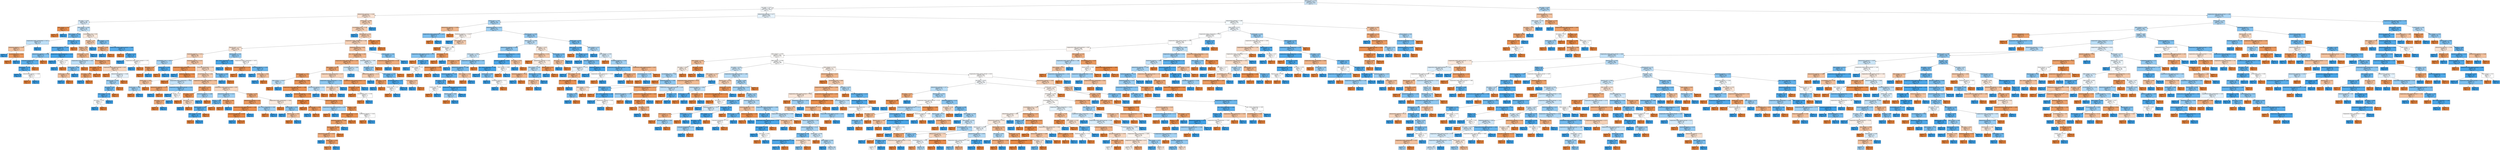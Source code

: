 digraph Tree {
node [shape=box, style="filled", color="black"] ;
0 [label="financial_score <= 0.134\nsamples = 4374\nvalue = [1881, 2493]\nclass = 0", fillcolor="#399de53f"] ;
1 [label="net_assets <= -0.16\nsamples = 2145\nvalue = [1052, 1093]\nclass = 0", fillcolor="#399de50a"] ;
0 -> 1 [labeldistance=2.5, labelangle=45, headlabel="True"] ;
2 [label="administrative_expenses <= -0.184\nsamples = 511\nvalue = [289, 222]\nclass = 1", fillcolor="#e581393b"] ;
1 -> 2 ;
3 [label="net_assets <= -0.165\nsamples = 148\nvalue = [66, 82]\nclass = 0", fillcolor="#399de532"] ;
2 -> 3 ;
4 [label="other_revenue <= -0.15\nsamples = 12\nvalue = [11, 1]\nclass = 1", fillcolor="#e58139e8"] ;
3 -> 4 ;
5 [label="samples = 11\nvalue = [11, 0]\nclass = 1", fillcolor="#e58139ff"] ;
4 -> 5 ;
6 [label="samples = 1\nvalue = [0, 1]\nclass = 0", fillcolor="#399de5ff"] ;
4 -> 6 ;
7 [label="other_revenue <= -0.164\nsamples = 136\nvalue = [55, 81]\nclass = 0", fillcolor="#399de552"] ;
3 -> 7 ;
8 [label="other_revenue <= -0.165\nsamples = 57\nvalue = [12, 45]\nclass = 0", fillcolor="#399de5bb"] ;
7 -> 8 ;
9 [label="compensation_leader_compensation <= -0.517\nsamples = 15\nvalue = [6, 9]\nclass = 0", fillcolor="#399de555"] ;
8 -> 9 ;
10 [label="fundraising_expenses <= -0.141\nsamples = 9\nvalue = [6, 3]\nclass = 1", fillcolor="#e581397f"] ;
9 -> 10 ;
11 [label="samples = 2\nvalue = [0, 2]\nclass = 0", fillcolor="#399de5ff"] ;
10 -> 11 ;
12 [label="accountability_score <= 0.412\nsamples = 7\nvalue = [6, 1]\nclass = 1", fillcolor="#e58139d4"] ;
10 -> 12 ;
13 [label="samples = 6\nvalue = [6, 0]\nclass = 1", fillcolor="#e58139ff"] ;
12 -> 13 ;
14 [label="samples = 1\nvalue = [0, 1]\nclass = 0", fillcolor="#399de5ff"] ;
12 -> 14 ;
15 [label="samples = 6\nvalue = [0, 6]\nclass = 0", fillcolor="#399de5ff"] ;
9 -> 15 ;
16 [label="financial_score <= 0.112\nsamples = 42\nvalue = [6, 36]\nclass = 0", fillcolor="#399de5d4"] ;
8 -> 16 ;
17 [label="administrative_expenses <= -0.192\nsamples = 41\nvalue = [5, 36]\nclass = 0", fillcolor="#399de5dc"] ;
16 -> 17 ;
18 [label="administrative_expenses <= -0.194\nsamples = 15\nvalue = [4, 11]\nclass = 0", fillcolor="#399de5a2"] ;
17 -> 18 ;
19 [label="Community Development <= 1.373\nsamples = 13\nvalue = [2, 11]\nclass = 0", fillcolor="#399de5d1"] ;
18 -> 19 ;
20 [label="International <= 1.725\nsamples = 12\nvalue = [1, 11]\nclass = 0", fillcolor="#399de5e8"] ;
19 -> 20 ;
21 [label="samples = 10\nvalue = [0, 10]\nclass = 0", fillcolor="#399de5ff"] ;
20 -> 21 ;
22 [label="administrative_expenses <= -0.198\nsamples = 2\nvalue = [1, 1]\nclass = 1", fillcolor="#e5813900"] ;
20 -> 22 ;
23 [label="samples = 1\nvalue = [1, 0]\nclass = 1", fillcolor="#e58139ff"] ;
22 -> 23 ;
24 [label="samples = 1\nvalue = [0, 1]\nclass = 0", fillcolor="#399de5ff"] ;
22 -> 24 ;
25 [label="samples = 1\nvalue = [1, 0]\nclass = 1", fillcolor="#e58139ff"] ;
19 -> 25 ;
26 [label="samples = 2\nvalue = [2, 0]\nclass = 1", fillcolor="#e58139ff"] ;
18 -> 26 ;
27 [label="compensation_leader_compensation <= -0.154\nsamples = 26\nvalue = [1, 25]\nclass = 0", fillcolor="#399de5f5"] ;
17 -> 27 ;
28 [label="samples = 24\nvalue = [0, 24]\nclass = 0", fillcolor="#399de5ff"] ;
27 -> 28 ;
29 [label="net_assets <= -0.162\nsamples = 2\nvalue = [1, 1]\nclass = 1", fillcolor="#e5813900"] ;
27 -> 29 ;
30 [label="samples = 1\nvalue = [0, 1]\nclass = 0", fillcolor="#399de5ff"] ;
29 -> 30 ;
31 [label="samples = 1\nvalue = [1, 0]\nclass = 1", fillcolor="#e58139ff"] ;
29 -> 31 ;
32 [label="samples = 1\nvalue = [1, 0]\nclass = 1", fillcolor="#e58139ff"] ;
16 -> 32 ;
33 [label="accountability_score <= 0.58\nsamples = 79\nvalue = [43, 36]\nclass = 1", fillcolor="#e581392a"] ;
7 -> 33 ;
34 [label="Education <= 1.62\nsamples = 60\nvalue = [38, 22]\nclass = 1", fillcolor="#e581396b"] ;
33 -> 34 ;
35 [label="Animals <= 1.936\nsamples = 56\nvalue = [38, 18]\nclass = 1", fillcolor="#e5813986"] ;
34 -> 35 ;
36 [label="overall_score <= -1.673\nsamples = 53\nvalue = [38, 15]\nclass = 1", fillcolor="#e581399a"] ;
35 -> 36 ;
37 [label="compensation_leader_compensation <= -0.645\nsamples = 10\nvalue = [4, 6]\nclass = 0", fillcolor="#399de555"] ;
36 -> 37 ;
38 [label="overall_score <= -2.483\nsamples = 8\nvalue = [2, 6]\nclass = 0", fillcolor="#399de5aa"] ;
37 -> 38 ;
39 [label="overall_score <= -4.292\nsamples = 3\nvalue = [2, 1]\nclass = 1", fillcolor="#e581397f"] ;
38 -> 39 ;
40 [label="samples = 1\nvalue = [0, 1]\nclass = 0", fillcolor="#399de5ff"] ;
39 -> 40 ;
41 [label="samples = 2\nvalue = [2, 0]\nclass = 1", fillcolor="#e58139ff"] ;
39 -> 41 ;
42 [label="samples = 5\nvalue = [0, 5]\nclass = 0", fillcolor="#399de5ff"] ;
38 -> 42 ;
43 [label="samples = 2\nvalue = [2, 0]\nclass = 1", fillcolor="#e58139ff"] ;
37 -> 43 ;
44 [label="accountability_score <= -0.091\nsamples = 43\nvalue = [34, 9]\nclass = 1", fillcolor="#e58139bb"] ;
36 -> 44 ;
45 [label="other_revenue <= -0.162\nsamples = 23\nvalue = [22, 1]\nclass = 1", fillcolor="#e58139f3"] ;
44 -> 45 ;
46 [label="net_assets <= -0.163\nsamples = 5\nvalue = [4, 1]\nclass = 1", fillcolor="#e58139bf"] ;
45 -> 46 ;
47 [label="samples = 1\nvalue = [0, 1]\nclass = 0", fillcolor="#399de5ff"] ;
46 -> 47 ;
48 [label="samples = 4\nvalue = [4, 0]\nclass = 1", fillcolor="#e58139ff"] ;
46 -> 48 ;
49 [label="samples = 18\nvalue = [18, 0]\nclass = 1", fillcolor="#e58139ff"] ;
45 -> 49 ;
50 [label="compensation_leader_expense_percent <= 0.037\nsamples = 20\nvalue = [12, 8]\nclass = 1", fillcolor="#e5813955"] ;
44 -> 50 ;
51 [label="samples = 5\nvalue = [5, 0]\nclass = 1", fillcolor="#e58139ff"] ;
50 -> 51 ;
52 [label="administrative_expenses <= -0.188\nsamples = 15\nvalue = [7, 8]\nclass = 0", fillcolor="#399de520"] ;
50 -> 52 ;
53 [label="financial_score <= -0.097\nsamples = 12\nvalue = [4, 8]\nclass = 0", fillcolor="#399de57f"] ;
52 -> 53 ;
54 [label="net_assets <= -0.16\nsamples = 10\nvalue = [2, 8]\nclass = 0", fillcolor="#399de5bf"] ;
53 -> 54 ;
55 [label="other_revenue <= -0.162\nsamples = 9\nvalue = [1, 8]\nclass = 0", fillcolor="#399de5df"] ;
54 -> 55 ;
56 [label="net_assets <= -0.163\nsamples = 2\nvalue = [1, 1]\nclass = 1", fillcolor="#e5813900"] ;
55 -> 56 ;
57 [label="samples = 1\nvalue = [0, 1]\nclass = 0", fillcolor="#399de5ff"] ;
56 -> 57 ;
58 [label="samples = 1\nvalue = [1, 0]\nclass = 1", fillcolor="#e58139ff"] ;
56 -> 58 ;
59 [label="samples = 7\nvalue = [0, 7]\nclass = 0", fillcolor="#399de5ff"] ;
55 -> 59 ;
60 [label="samples = 1\nvalue = [1, 0]\nclass = 1", fillcolor="#e58139ff"] ;
54 -> 60 ;
61 [label="samples = 2\nvalue = [2, 0]\nclass = 1", fillcolor="#e58139ff"] ;
53 -> 61 ;
62 [label="samples = 3\nvalue = [3, 0]\nclass = 1", fillcolor="#e58139ff"] ;
52 -> 62 ;
63 [label="samples = 3\nvalue = [0, 3]\nclass = 0", fillcolor="#399de5ff"] ;
35 -> 63 ;
64 [label="samples = 4\nvalue = [0, 4]\nclass = 0", fillcolor="#399de5ff"] ;
34 -> 64 ;
65 [label="other_revenue <= -0.16\nsamples = 19\nvalue = [5, 14]\nclass = 0", fillcolor="#399de5a4"] ;
33 -> 65 ;
66 [label="net_assets <= -0.163\nsamples = 4\nvalue = [3, 1]\nclass = 1", fillcolor="#e58139aa"] ;
65 -> 66 ;
67 [label="samples = 1\nvalue = [0, 1]\nclass = 0", fillcolor="#399de5ff"] ;
66 -> 67 ;
68 [label="samples = 3\nvalue = [3, 0]\nclass = 1", fillcolor="#e58139ff"] ;
66 -> 68 ;
69 [label="compensation_leader_expense_percent <= -0.905\nsamples = 15\nvalue = [2, 13]\nclass = 0", fillcolor="#399de5d8"] ;
65 -> 69 ;
70 [label="samples = 1\nvalue = [1, 0]\nclass = 1", fillcolor="#e58139ff"] ;
69 -> 70 ;
71 [label="net_assets <= -0.161\nsamples = 14\nvalue = [1, 13]\nclass = 0", fillcolor="#399de5eb"] ;
69 -> 71 ;
72 [label="samples = 12\nvalue = [0, 12]\nclass = 0", fillcolor="#399de5ff"] ;
71 -> 72 ;
73 [label="compensation_leader_expense_percent <= 1.375\nsamples = 2\nvalue = [1, 1]\nclass = 1", fillcolor="#e5813900"] ;
71 -> 73 ;
74 [label="samples = 1\nvalue = [0, 1]\nclass = 0", fillcolor="#399de5ff"] ;
73 -> 74 ;
75 [label="samples = 1\nvalue = [1, 0]\nclass = 1", fillcolor="#e58139ff"] ;
73 -> 75 ;
76 [label="overall_score <= 0.408\nsamples = 363\nvalue = [223, 140]\nclass = 1", fillcolor="#e581395f"] ;
2 -> 76 ;
77 [label="accountability_score <= -5.739\nsamples = 359\nvalue = [223, 136]\nclass = 1", fillcolor="#e5813963"] ;
76 -> 77 ;
78 [label="samples = 4\nvalue = [0, 4]\nclass = 0", fillcolor="#399de5ff"] ;
77 -> 78 ;
79 [label="financial_score <= 0.02\nsamples = 355\nvalue = [223, 132]\nclass = 1", fillcolor="#e5813968"] ;
77 -> 79 ;
80 [label="compensation_leader_compensation <= -0.46\nsamples = 341\nvalue = [210, 131]\nclass = 1", fillcolor="#e5813960"] ;
79 -> 80 ;
81 [label="financial_score <= -0.371\nsamples = 182\nvalue = [102, 80]\nclass = 1", fillcolor="#e5813937"] ;
80 -> 81 ;
82 [label="fundraising_expenses <= -0.141\nsamples = 150\nvalue = [92, 58]\nclass = 1", fillcolor="#e581395e"] ;
81 -> 82 ;
83 [label="accountability_score <= -0.874\nsamples = 17\nvalue = [6, 11]\nclass = 0", fillcolor="#399de574"] ;
82 -> 83 ;
84 [label="Education <= 1.62\nsamples = 6\nvalue = [5, 1]\nclass = 1", fillcolor="#e58139cc"] ;
83 -> 84 ;
85 [label="samples = 5\nvalue = [5, 0]\nclass = 1", fillcolor="#e58139ff"] ;
84 -> 85 ;
86 [label="samples = 1\nvalue = [0, 1]\nclass = 0", fillcolor="#399de5ff"] ;
84 -> 86 ;
87 [label="overall_score <= -1.676\nsamples = 11\nvalue = [1, 10]\nclass = 0", fillcolor="#399de5e6"] ;
83 -> 87 ;
88 [label="samples = 1\nvalue = [1, 0]\nclass = 1", fillcolor="#e58139ff"] ;
87 -> 88 ;
89 [label="samples = 10\nvalue = [0, 10]\nclass = 0", fillcolor="#399de5ff"] ;
87 -> 89 ;
90 [label="fundraising_expenses <= -0.131\nsamples = 133\nvalue = [86, 47]\nclass = 1", fillcolor="#e5813974"] ;
82 -> 90 ;
91 [label="compensation_leader_compensation <= -1.123\nsamples = 25\nvalue = [22, 3]\nclass = 1", fillcolor="#e58139dc"] ;
90 -> 91 ;
92 [label="samples = 1\nvalue = [0, 1]\nclass = 0", fillcolor="#399de5ff"] ;
91 -> 92 ;
93 [label="fundraising_expenses <= -0.139\nsamples = 24\nvalue = [22, 2]\nclass = 1", fillcolor="#e58139e8"] ;
91 -> 93 ;
94 [label="overall_score <= -1.029\nsamples = 6\nvalue = [4, 2]\nclass = 1", fillcolor="#e581397f"] ;
93 -> 94 ;
95 [label="overall_score <= -1.965\nsamples = 3\nvalue = [1, 2]\nclass = 0", fillcolor="#399de57f"] ;
94 -> 95 ;
96 [label="samples = 1\nvalue = [1, 0]\nclass = 1", fillcolor="#e58139ff"] ;
95 -> 96 ;
97 [label="samples = 2\nvalue = [0, 2]\nclass = 0", fillcolor="#399de5ff"] ;
95 -> 97 ;
98 [label="samples = 3\nvalue = [3, 0]\nclass = 1", fillcolor="#e58139ff"] ;
94 -> 98 ;
99 [label="samples = 18\nvalue = [18, 0]\nclass = 1", fillcolor="#e58139ff"] ;
93 -> 99 ;
100 [label="Community Development <= 1.373\nsamples = 108\nvalue = [64, 44]\nclass = 1", fillcolor="#e5813950"] ;
90 -> 100 ;
101 [label="accountability_score <= -2.104\nsamples = 99\nvalue = [62, 37]\nclass = 1", fillcolor="#e5813967"] ;
100 -> 101 ;
102 [label="compensation_leader_compensation <= -0.984\nsamples = 17\nvalue = [7, 10]\nclass = 0", fillcolor="#399de54d"] ;
101 -> 102 ;
103 [label="administrative_expenses <= -0.179\nsamples = 5\nvalue = [4, 1]\nclass = 1", fillcolor="#e58139bf"] ;
102 -> 103 ;
104 [label="samples = 1\nvalue = [0, 1]\nclass = 0", fillcolor="#399de5ff"] ;
103 -> 104 ;
105 [label="samples = 4\nvalue = [4, 0]\nclass = 1", fillcolor="#e58139ff"] ;
103 -> 105 ;
106 [label="compensation_leader_expense_percent <= -0.278\nsamples = 12\nvalue = [3, 9]\nclass = 0", fillcolor="#399de5aa"] ;
102 -> 106 ;
107 [label="samples = 6\nvalue = [0, 6]\nclass = 0", fillcolor="#399de5ff"] ;
106 -> 107 ;
108 [label="Health <= 1.32\nsamples = 6\nvalue = [3, 3]\nclass = 1", fillcolor="#e5813900"] ;
106 -> 108 ;
109 [label="net_assets <= -0.16\nsamples = 4\nvalue = [3, 1]\nclass = 1", fillcolor="#e58139aa"] ;
108 -> 109 ;
110 [label="samples = 3\nvalue = [3, 0]\nclass = 1", fillcolor="#e58139ff"] ;
109 -> 110 ;
111 [label="samples = 1\nvalue = [0, 1]\nclass = 0", fillcolor="#399de5ff"] ;
109 -> 111 ;
112 [label="samples = 2\nvalue = [0, 2]\nclass = 0", fillcolor="#399de5ff"] ;
108 -> 112 ;
113 [label="compensation_leader_expense_percent <= -0.546\nsamples = 82\nvalue = [55, 27]\nclass = 1", fillcolor="#e5813982"] ;
101 -> 113 ;
114 [label="other_revenue <= -0.077\nsamples = 25\nvalue = [21, 4]\nclass = 1", fillcolor="#e58139ce"] ;
113 -> 114 ;
115 [label="net_assets <= -0.161\nsamples = 22\nvalue = [20, 2]\nclass = 1", fillcolor="#e58139e6"] ;
114 -> 115 ;
116 [label="samples = 17\nvalue = [17, 0]\nclass = 1", fillcolor="#e58139ff"] ;
115 -> 116 ;
117 [label="net_assets <= -0.161\nsamples = 5\nvalue = [3, 2]\nclass = 1", fillcolor="#e5813955"] ;
115 -> 117 ;
118 [label="samples = 2\nvalue = [0, 2]\nclass = 0", fillcolor="#399de5ff"] ;
117 -> 118 ;
119 [label="samples = 3\nvalue = [3, 0]\nclass = 1", fillcolor="#e58139ff"] ;
117 -> 119 ;
120 [label="fundraising_expenses <= -0.088\nsamples = 3\nvalue = [1, 2]\nclass = 0", fillcolor="#399de57f"] ;
114 -> 120 ;
121 [label="samples = 2\nvalue = [0, 2]\nclass = 0", fillcolor="#399de5ff"] ;
120 -> 121 ;
122 [label="samples = 1\nvalue = [1, 0]\nclass = 1", fillcolor="#e58139ff"] ;
120 -> 122 ;
123 [label="compensation_leader_expense_percent <= 0.007\nsamples = 57\nvalue = [34, 23]\nclass = 1", fillcolor="#e5813952"] ;
113 -> 123 ;
124 [label="administrative_expenses <= -0.131\nsamples = 21\nvalue = [7, 14]\nclass = 0", fillcolor="#399de57f"] ;
123 -> 124 ;
125 [label="Animals <= 1.936\nsamples = 16\nvalue = [3, 13]\nclass = 0", fillcolor="#399de5c4"] ;
124 -> 125 ;
126 [label="financial_score <= -0.453\nsamples = 15\nvalue = [2, 13]\nclass = 0", fillcolor="#399de5d8"] ;
125 -> 126 ;
127 [label="other_revenue <= -0.168\nsamples = 14\nvalue = [1, 13]\nclass = 0", fillcolor="#399de5eb"] ;
126 -> 127 ;
128 [label="samples = 1\nvalue = [1, 0]\nclass = 1", fillcolor="#e58139ff"] ;
127 -> 128 ;
129 [label="samples = 13\nvalue = [0, 13]\nclass = 0", fillcolor="#399de5ff"] ;
127 -> 129 ;
130 [label="samples = 1\nvalue = [1, 0]\nclass = 1", fillcolor="#e58139ff"] ;
126 -> 130 ;
131 [label="samples = 1\nvalue = [1, 0]\nclass = 1", fillcolor="#e58139ff"] ;
125 -> 131 ;
132 [label="Environment <= 2.005\nsamples = 5\nvalue = [4, 1]\nclass = 1", fillcolor="#e58139bf"] ;
124 -> 132 ;
133 [label="samples = 4\nvalue = [4, 0]\nclass = 1", fillcolor="#e58139ff"] ;
132 -> 133 ;
134 [label="samples = 1\nvalue = [0, 1]\nclass = 0", fillcolor="#399de5ff"] ;
132 -> 134 ;
135 [label="net_assets <= -0.162\nsamples = 36\nvalue = [27, 9]\nclass = 1", fillcolor="#e58139aa"] ;
123 -> 135 ;
136 [label="administrative_expenses <= -0.14\nsamples = 25\nvalue = [21, 4]\nclass = 1", fillcolor="#e58139ce"] ;
135 -> 136 ;
137 [label="compensation_leader_expense_percent <= 2.456\nsamples = 22\nvalue = [20, 2]\nclass = 1", fillcolor="#e58139e6"] ;
136 -> 137 ;
138 [label="administrative_expenses <= -0.183\nsamples = 21\nvalue = [20, 1]\nclass = 1", fillcolor="#e58139f2"] ;
137 -> 138 ;
139 [label="samples = 1\nvalue = [0, 1]\nclass = 0", fillcolor="#399de5ff"] ;
138 -> 139 ;
140 [label="samples = 20\nvalue = [20, 0]\nclass = 1", fillcolor="#e58139ff"] ;
138 -> 140 ;
141 [label="samples = 1\nvalue = [0, 1]\nclass = 0", fillcolor="#399de5ff"] ;
137 -> 141 ;
142 [label="Arts, Culture, Humanities <= 1.003\nsamples = 3\nvalue = [1, 2]\nclass = 0", fillcolor="#399de57f"] ;
136 -> 142 ;
143 [label="samples = 1\nvalue = [1, 0]\nclass = 1", fillcolor="#e58139ff"] ;
142 -> 143 ;
144 [label="samples = 2\nvalue = [0, 2]\nclass = 0", fillcolor="#399de5ff"] ;
142 -> 144 ;
145 [label="compensation_leader_compensation <= -0.626\nsamples = 11\nvalue = [6, 5]\nclass = 1", fillcolor="#e581392a"] ;
135 -> 145 ;
146 [label="samples = 4\nvalue = [4, 0]\nclass = 1", fillcolor="#e58139ff"] ;
145 -> 146 ;
147 [label="financial_score <= -0.912\nsamples = 7\nvalue = [2, 5]\nclass = 0", fillcolor="#399de599"] ;
145 -> 147 ;
148 [label="samples = 4\nvalue = [0, 4]\nclass = 0", fillcolor="#399de5ff"] ;
147 -> 148 ;
149 [label="financial_score <= -0.635\nsamples = 3\nvalue = [2, 1]\nclass = 1", fillcolor="#e581397f"] ;
147 -> 149 ;
150 [label="samples = 2\nvalue = [2, 0]\nclass = 1", fillcolor="#e58139ff"] ;
149 -> 150 ;
151 [label="samples = 1\nvalue = [0, 1]\nclass = 0", fillcolor="#399de5ff"] ;
149 -> 151 ;
152 [label="financial_score <= -0.699\nsamples = 9\nvalue = [2, 7]\nclass = 0", fillcolor="#399de5b6"] ;
100 -> 152 ;
153 [label="samples = 7\nvalue = [0, 7]\nclass = 0", fillcolor="#399de5ff"] ;
152 -> 153 ;
154 [label="samples = 2\nvalue = [2, 0]\nclass = 1", fillcolor="#e58139ff"] ;
152 -> 154 ;
155 [label="financial_score <= -0.19\nsamples = 32\nvalue = [10, 22]\nclass = 0", fillcolor="#399de58b"] ;
81 -> 155 ;
156 [label="Arts, Culture, Humanities <= 1.003\nsamples = 14\nvalue = [1, 13]\nclass = 0", fillcolor="#399de5eb"] ;
155 -> 156 ;
157 [label="samples = 13\nvalue = [0, 13]\nclass = 0", fillcolor="#399de5ff"] ;
156 -> 157 ;
158 [label="samples = 1\nvalue = [1, 0]\nclass = 1", fillcolor="#e58139ff"] ;
156 -> 158 ;
159 [label="compensation_leader_compensation <= -0.673\nsamples = 18\nvalue = [9, 9]\nclass = 1", fillcolor="#e5813900"] ;
155 -> 159 ;
160 [label="Community Development <= 1.373\nsamples = 8\nvalue = [7, 1]\nclass = 1", fillcolor="#e58139db"] ;
159 -> 160 ;
161 [label="samples = 7\nvalue = [7, 0]\nclass = 1", fillcolor="#e58139ff"] ;
160 -> 161 ;
162 [label="samples = 1\nvalue = [0, 1]\nclass = 0", fillcolor="#399de5ff"] ;
160 -> 162 ;
163 [label="fundraising_expenses <= -0.128\nsamples = 10\nvalue = [2, 8]\nclass = 0", fillcolor="#399de5bf"] ;
159 -> 163 ;
164 [label="samples = 7\nvalue = [0, 7]\nclass = 0", fillcolor="#399de5ff"] ;
163 -> 164 ;
165 [label="overall_score <= -0.008\nsamples = 3\nvalue = [2, 1]\nclass = 1", fillcolor="#e581397f"] ;
163 -> 165 ;
166 [label="samples = 1\nvalue = [0, 1]\nclass = 0", fillcolor="#399de5ff"] ;
165 -> 166 ;
167 [label="samples = 2\nvalue = [2, 0]\nclass = 1", fillcolor="#e58139ff"] ;
165 -> 167 ;
168 [label="fundraising_expenses <= 0.028\nsamples = 159\nvalue = [108, 51]\nclass = 1", fillcolor="#e5813987"] ;
80 -> 168 ;
169 [label="Arts, Culture, Humanities <= 1.003\nsamples = 148\nvalue = [105, 43]\nclass = 1", fillcolor="#e5813997"] ;
168 -> 169 ;
170 [label="compensation_leader_expense_percent <= 2.287\nsamples = 126\nvalue = [95, 31]\nclass = 1", fillcolor="#e58139ac"] ;
169 -> 170 ;
171 [label="other_revenue <= -0.155\nsamples = 114\nvalue = [90, 24]\nclass = 1", fillcolor="#e58139bb"] ;
170 -> 171 ;
172 [label="financial_score <= -2.716\nsamples = 91\nvalue = [76, 15]\nclass = 1", fillcolor="#e58139cd"] ;
171 -> 172 ;
173 [label="other_revenue <= -0.164\nsamples = 5\nvalue = [2, 3]\nclass = 0", fillcolor="#399de555"] ;
172 -> 173 ;
174 [label="samples = 2\nvalue = [2, 0]\nclass = 1", fillcolor="#e58139ff"] ;
173 -> 174 ;
175 [label="samples = 3\nvalue = [0, 3]\nclass = 0", fillcolor="#399de5ff"] ;
173 -> 175 ;
176 [label="fundraising_expenses <= -0.067\nsamples = 86\nvalue = [74, 12]\nclass = 1", fillcolor="#e58139d6"] ;
172 -> 176 ;
177 [label="compensation_leader_expense_percent <= -0.998\nsamples = 81\nvalue = [72, 9]\nclass = 1", fillcolor="#e58139df"] ;
176 -> 177 ;
178 [label="samples = 1\nvalue = [0, 1]\nclass = 0", fillcolor="#399de5ff"] ;
177 -> 178 ;
179 [label="administrative_expenses <= -0.168\nsamples = 80\nvalue = [72, 8]\nclass = 1", fillcolor="#e58139e3"] ;
177 -> 179 ;
180 [label="overall_score <= -0.048\nsamples = 35\nvalue = [34, 1]\nclass = 1", fillcolor="#e58139f8"] ;
179 -> 180 ;
181 [label="samples = 28\nvalue = [28, 0]\nclass = 1", fillcolor="#e58139ff"] ;
180 -> 181 ;
182 [label="financial_score <= -0.394\nsamples = 7\nvalue = [6, 1]\nclass = 1", fillcolor="#e58139d4"] ;
180 -> 182 ;
183 [label="samples = 1\nvalue = [0, 1]\nclass = 0", fillcolor="#399de5ff"] ;
182 -> 183 ;
184 [label="samples = 6\nvalue = [6, 0]\nclass = 1", fillcolor="#e58139ff"] ;
182 -> 184 ;
185 [label="administrative_expenses <= -0.166\nsamples = 45\nvalue = [38, 7]\nclass = 1", fillcolor="#e58139d0"] ;
179 -> 185 ;
186 [label="compensation_leader_expense_percent <= 0.539\nsamples = 3\nvalue = [1, 2]\nclass = 0", fillcolor="#399de57f"] ;
185 -> 186 ;
187 [label="samples = 1\nvalue = [1, 0]\nclass = 1", fillcolor="#e58139ff"] ;
186 -> 187 ;
188 [label="samples = 2\nvalue = [0, 2]\nclass = 0", fillcolor="#399de5ff"] ;
186 -> 188 ;
189 [label="Animals <= 1.936\nsamples = 42\nvalue = [37, 5]\nclass = 1", fillcolor="#e58139dd"] ;
185 -> 189 ;
190 [label="administrative_expenses <= -0.14\nsamples = 40\nvalue = [36, 4]\nclass = 1", fillcolor="#e58139e3"] ;
189 -> 190 ;
191 [label="fundraising_expenses <= -0.094\nsamples = 21\nvalue = [17, 4]\nclass = 1", fillcolor="#e58139c3"] ;
190 -> 191 ;
192 [label="financial_score <= -0.804\nsamples = 20\nvalue = [17, 3]\nclass = 1", fillcolor="#e58139d2"] ;
191 -> 192 ;
193 [label="administrative_expenses <= -0.163\nsamples = 12\nvalue = [9, 3]\nclass = 1", fillcolor="#e58139aa"] ;
192 -> 193 ;
194 [label="samples = 1\nvalue = [0, 1]\nclass = 0", fillcolor="#399de5ff"] ;
193 -> 194 ;
195 [label="overall_score <= -0.593\nsamples = 11\nvalue = [9, 2]\nclass = 1", fillcolor="#e58139c6"] ;
193 -> 195 ;
196 [label="samples = 10\nvalue = [9, 1]\nclass = 1", fillcolor="#e58139e3"] ;
195 -> 196 ;
197 [label="samples = 1\nvalue = [0, 1]\nclass = 0", fillcolor="#399de5ff"] ;
195 -> 197 ;
198 [label="samples = 8\nvalue = [8, 0]\nclass = 1", fillcolor="#e58139ff"] ;
192 -> 198 ;
199 [label="samples = 1\nvalue = [0, 1]\nclass = 0", fillcolor="#399de5ff"] ;
191 -> 199 ;
200 [label="samples = 19\nvalue = [19, 0]\nclass = 1", fillcolor="#e58139ff"] ;
190 -> 200 ;
201 [label="fundraising_expenses <= -0.145\nsamples = 2\nvalue = [1, 1]\nclass = 1", fillcolor="#e5813900"] ;
189 -> 201 ;
202 [label="samples = 1\nvalue = [1, 0]\nclass = 1", fillcolor="#e58139ff"] ;
201 -> 202 ;
203 [label="samples = 1\nvalue = [0, 1]\nclass = 0", fillcolor="#399de5ff"] ;
201 -> 203 ;
204 [label="administrative_expenses <= -0.12\nsamples = 5\nvalue = [2, 3]\nclass = 0", fillcolor="#399de555"] ;
176 -> 204 ;
205 [label="samples = 3\nvalue = [0, 3]\nclass = 0", fillcolor="#399de5ff"] ;
204 -> 205 ;
206 [label="samples = 2\nvalue = [2, 0]\nclass = 1", fillcolor="#e58139ff"] ;
204 -> 206 ;
207 [label="compensation_leader_compensation <= -0.157\nsamples = 23\nvalue = [14, 9]\nclass = 1", fillcolor="#e581395b"] ;
171 -> 207 ;
208 [label="compensation_leader_compensation <= -0.291\nsamples = 10\nvalue = [3, 7]\nclass = 0", fillcolor="#399de592"] ;
207 -> 208 ;
209 [label="other_revenue <= -0.138\nsamples = 5\nvalue = [3, 2]\nclass = 1", fillcolor="#e5813955"] ;
208 -> 209 ;
210 [label="samples = 3\nvalue = [3, 0]\nclass = 1", fillcolor="#e58139ff"] ;
209 -> 210 ;
211 [label="samples = 2\nvalue = [0, 2]\nclass = 0", fillcolor="#399de5ff"] ;
209 -> 211 ;
212 [label="samples = 5\nvalue = [0, 5]\nclass = 0", fillcolor="#399de5ff"] ;
208 -> 212 ;
213 [label="compensation_leader_expense_percent <= 2.0\nsamples = 13\nvalue = [11, 2]\nclass = 1", fillcolor="#e58139d1"] ;
207 -> 213 ;
214 [label="Environment <= 2.005\nsamples = 12\nvalue = [11, 1]\nclass = 1", fillcolor="#e58139e8"] ;
213 -> 214 ;
215 [label="samples = 10\nvalue = [10, 0]\nclass = 1", fillcolor="#e58139ff"] ;
214 -> 215 ;
216 [label="accountability_score <= -0.706\nsamples = 2\nvalue = [1, 1]\nclass = 1", fillcolor="#e5813900"] ;
214 -> 216 ;
217 [label="samples = 1\nvalue = [1, 0]\nclass = 1", fillcolor="#e58139ff"] ;
216 -> 217 ;
218 [label="samples = 1\nvalue = [0, 1]\nclass = 0", fillcolor="#399de5ff"] ;
216 -> 218 ;
219 [label="samples = 1\nvalue = [0, 1]\nclass = 0", fillcolor="#399de5ff"] ;
213 -> 219 ;
220 [label="accountability_score <= -0.483\nsamples = 12\nvalue = [5, 7]\nclass = 0", fillcolor="#399de549"] ;
170 -> 220 ;
221 [label="samples = 4\nvalue = [0, 4]\nclass = 0", fillcolor="#399de5ff"] ;
220 -> 221 ;
222 [label="administrative_expenses <= -0.176\nsamples = 8\nvalue = [5, 3]\nclass = 1", fillcolor="#e5813966"] ;
220 -> 222 ;
223 [label="samples = 2\nvalue = [0, 2]\nclass = 0", fillcolor="#399de5ff"] ;
222 -> 223 ;
224 [label="net_assets <= -0.163\nsamples = 6\nvalue = [5, 1]\nclass = 1", fillcolor="#e58139cc"] ;
222 -> 224 ;
225 [label="samples = 1\nvalue = [0, 1]\nclass = 0", fillcolor="#399de5ff"] ;
224 -> 225 ;
226 [label="samples = 5\nvalue = [5, 0]\nclass = 1", fillcolor="#e58139ff"] ;
224 -> 226 ;
227 [label="fundraising_expenses <= -0.099\nsamples = 22\nvalue = [10, 12]\nclass = 0", fillcolor="#399de52a"] ;
169 -> 227 ;
228 [label="net_assets <= -0.16\nsamples = 17\nvalue = [5, 12]\nclass = 0", fillcolor="#399de595"] ;
227 -> 228 ;
229 [label="other_revenue <= -0.145\nsamples = 15\nvalue = [3, 12]\nclass = 0", fillcolor="#399de5bf"] ;
228 -> 229 ;
230 [label="accountability_score <= -1.377\nsamples = 12\nvalue = [1, 11]\nclass = 0", fillcolor="#399de5e8"] ;
229 -> 230 ;
231 [label="overall_score <= -1.112\nsamples = 2\nvalue = [1, 1]\nclass = 1", fillcolor="#e5813900"] ;
230 -> 231 ;
232 [label="samples = 1\nvalue = [1, 0]\nclass = 1", fillcolor="#e58139ff"] ;
231 -> 232 ;
233 [label="samples = 1\nvalue = [0, 1]\nclass = 0", fillcolor="#399de5ff"] ;
231 -> 233 ;
234 [label="samples = 10\nvalue = [0, 10]\nclass = 0", fillcolor="#399de5ff"] ;
230 -> 234 ;
235 [label="net_assets <= -0.167\nsamples = 3\nvalue = [2, 1]\nclass = 1", fillcolor="#e581397f"] ;
229 -> 235 ;
236 [label="samples = 1\nvalue = [0, 1]\nclass = 0", fillcolor="#399de5ff"] ;
235 -> 236 ;
237 [label="samples = 2\nvalue = [2, 0]\nclass = 1", fillcolor="#e58139ff"] ;
235 -> 237 ;
238 [label="samples = 2\nvalue = [2, 0]\nclass = 1", fillcolor="#e58139ff"] ;
228 -> 238 ;
239 [label="samples = 5\nvalue = [5, 0]\nclass = 1", fillcolor="#e58139ff"] ;
227 -> 239 ;
240 [label="financial_score <= -2.285\nsamples = 11\nvalue = [3, 8]\nclass = 0", fillcolor="#399de59f"] ;
168 -> 240 ;
241 [label="compensation_leader_compensation <= -0.168\nsamples = 4\nvalue = [3, 1]\nclass = 1", fillcolor="#e58139aa"] ;
240 -> 241 ;
242 [label="samples = 1\nvalue = [0, 1]\nclass = 0", fillcolor="#399de5ff"] ;
241 -> 242 ;
243 [label="samples = 3\nvalue = [3, 0]\nclass = 1", fillcolor="#e58139ff"] ;
241 -> 243 ;
244 [label="samples = 7\nvalue = [0, 7]\nclass = 0", fillcolor="#399de5ff"] ;
240 -> 244 ;
245 [label="overall_score <= -0.668\nsamples = 14\nvalue = [13, 1]\nclass = 1", fillcolor="#e58139eb"] ;
79 -> 245 ;
246 [label="samples = 1\nvalue = [0, 1]\nclass = 0", fillcolor="#399de5ff"] ;
245 -> 246 ;
247 [label="samples = 13\nvalue = [13, 0]\nclass = 1", fillcolor="#e58139ff"] ;
245 -> 247 ;
248 [label="samples = 4\nvalue = [0, 4]\nclass = 0", fillcolor="#399de5ff"] ;
76 -> 248 ;
249 [label="administrative_expenses <= -0.177\nsamples = 1634\nvalue = [763, 871]\nclass = 0", fillcolor="#399de520"] ;
1 -> 249 ;
250 [label="overall_score <= -1.701\nsamples = 241\nvalue = [85, 156]\nclass = 0", fillcolor="#399de574"] ;
249 -> 250 ;
251 [label="administrative_expenses <= -0.189\nsamples = 10\nvalue = [7, 3]\nclass = 1", fillcolor="#e5813992"] ;
250 -> 251 ;
252 [label="compensation_leader_compensation <= -0.971\nsamples = 4\nvalue = [1, 3]\nclass = 0", fillcolor="#399de5aa"] ;
251 -> 252 ;
253 [label="samples = 1\nvalue = [1, 0]\nclass = 1", fillcolor="#e58139ff"] ;
252 -> 253 ;
254 [label="samples = 3\nvalue = [0, 3]\nclass = 0", fillcolor="#399de5ff"] ;
252 -> 254 ;
255 [label="samples = 6\nvalue = [6, 0]\nclass = 1", fillcolor="#e58139ff"] ;
251 -> 255 ;
256 [label="fundraising_expenses <= -0.137\nsamples = 231\nvalue = [78, 153]\nclass = 0", fillcolor="#399de57d"] ;
250 -> 256 ;
257 [label="fundraising_expenses <= -0.144\nsamples = 29\nvalue = [15, 14]\nclass = 1", fillcolor="#e5813911"] ;
256 -> 257 ;
258 [label="samples = 5\nvalue = [0, 5]\nclass = 0", fillcolor="#399de5ff"] ;
257 -> 258 ;
259 [label="other_revenue <= -0.16\nsamples = 24\nvalue = [15, 9]\nclass = 1", fillcolor="#e5813966"] ;
257 -> 259 ;
260 [label="samples = 6\nvalue = [6, 0]\nclass = 1", fillcolor="#e58139ff"] ;
259 -> 260 ;
261 [label="financial_score <= -0.085\nsamples = 18\nvalue = [9, 9]\nclass = 1", fillcolor="#e5813900"] ;
259 -> 261 ;
262 [label="compensation_leader_expense_percent <= 0.047\nsamples = 11\nvalue = [3, 8]\nclass = 0", fillcolor="#399de59f"] ;
261 -> 262 ;
263 [label="samples = 2\nvalue = [2, 0]\nclass = 1", fillcolor="#e58139ff"] ;
262 -> 263 ;
264 [label="net_assets <= -0.146\nsamples = 9\nvalue = [1, 8]\nclass = 0", fillcolor="#399de5df"] ;
262 -> 264 ;
265 [label="samples = 7\nvalue = [0, 7]\nclass = 0", fillcolor="#399de5ff"] ;
264 -> 265 ;
266 [label="other_revenue <= -0.14\nsamples = 2\nvalue = [1, 1]\nclass = 1", fillcolor="#e5813900"] ;
264 -> 266 ;
267 [label="samples = 1\nvalue = [1, 0]\nclass = 1", fillcolor="#e58139ff"] ;
266 -> 267 ;
268 [label="samples = 1\nvalue = [0, 1]\nclass = 0", fillcolor="#399de5ff"] ;
266 -> 268 ;
269 [label="International <= 1.725\nsamples = 7\nvalue = [6, 1]\nclass = 1", fillcolor="#e58139d4"] ;
261 -> 269 ;
270 [label="samples = 6\nvalue = [6, 0]\nclass = 1", fillcolor="#e58139ff"] ;
269 -> 270 ;
271 [label="samples = 1\nvalue = [0, 1]\nclass = 0", fillcolor="#399de5ff"] ;
269 -> 271 ;
272 [label="financial_score <= -0.306\nsamples = 202\nvalue = [63, 139]\nclass = 0", fillcolor="#399de58b"] ;
256 -> 272 ;
273 [label="financial_score <= -0.588\nsamples = 102\nvalue = [41, 61]\nclass = 0", fillcolor="#399de554"] ;
272 -> 273 ;
274 [label="administrative_expenses <= -0.185\nsamples = 60\nvalue = [18, 42]\nclass = 0", fillcolor="#399de592"] ;
273 -> 274 ;
275 [label="overall_score <= -0.848\nsamples = 33\nvalue = [14, 19]\nclass = 0", fillcolor="#399de543"] ;
274 -> 275 ;
276 [label="other_revenue <= -0.109\nsamples = 9\nvalue = [7, 2]\nclass = 1", fillcolor="#e58139b6"] ;
275 -> 276 ;
277 [label="administrative_expenses <= -0.185\nsamples = 8\nvalue = [7, 1]\nclass = 1", fillcolor="#e58139db"] ;
276 -> 277 ;
278 [label="samples = 7\nvalue = [7, 0]\nclass = 1", fillcolor="#e58139ff"] ;
277 -> 278 ;
279 [label="samples = 1\nvalue = [0, 1]\nclass = 0", fillcolor="#399de5ff"] ;
277 -> 279 ;
280 [label="samples = 1\nvalue = [0, 1]\nclass = 0", fillcolor="#399de5ff"] ;
276 -> 280 ;
281 [label="compensation_leader_expense_percent <= 2.403\nsamples = 24\nvalue = [7, 17]\nclass = 0", fillcolor="#399de596"] ;
275 -> 281 ;
282 [label="administrative_expenses <= -0.186\nsamples = 22\nvalue = [5, 17]\nclass = 0", fillcolor="#399de5b4"] ;
281 -> 282 ;
283 [label="fundraising_expenses <= -0.022\nsamples = 19\nvalue = [3, 16]\nclass = 0", fillcolor="#399de5cf"] ;
282 -> 283 ;
284 [label="net_assets <= -0.159\nsamples = 18\nvalue = [2, 16]\nclass = 0", fillcolor="#399de5df"] ;
283 -> 284 ;
285 [label="overall_score <= -0.596\nsamples = 2\nvalue = [1, 1]\nclass = 1", fillcolor="#e5813900"] ;
284 -> 285 ;
286 [label="samples = 1\nvalue = [1, 0]\nclass = 1", fillcolor="#e58139ff"] ;
285 -> 286 ;
287 [label="samples = 1\nvalue = [0, 1]\nclass = 0", fillcolor="#399de5ff"] ;
285 -> 287 ;
288 [label="compensation_leader_expense_percent <= -0.352\nsamples = 16\nvalue = [1, 15]\nclass = 0", fillcolor="#399de5ee"] ;
284 -> 288 ;
289 [label="financial_score <= -0.802\nsamples = 3\nvalue = [1, 2]\nclass = 0", fillcolor="#399de57f"] ;
288 -> 289 ;
290 [label="samples = 1\nvalue = [1, 0]\nclass = 1", fillcolor="#e58139ff"] ;
289 -> 290 ;
291 [label="samples = 2\nvalue = [0, 2]\nclass = 0", fillcolor="#399de5ff"] ;
289 -> 291 ;
292 [label="samples = 13\nvalue = [0, 13]\nclass = 0", fillcolor="#399de5ff"] ;
288 -> 292 ;
293 [label="samples = 1\nvalue = [1, 0]\nclass = 1", fillcolor="#e58139ff"] ;
283 -> 293 ;
294 [label="other_revenue <= -0.129\nsamples = 3\nvalue = [2, 1]\nclass = 1", fillcolor="#e581397f"] ;
282 -> 294 ;
295 [label="samples = 2\nvalue = [2, 0]\nclass = 1", fillcolor="#e58139ff"] ;
294 -> 295 ;
296 [label="samples = 1\nvalue = [0, 1]\nclass = 0", fillcolor="#399de5ff"] ;
294 -> 296 ;
297 [label="samples = 2\nvalue = [2, 0]\nclass = 1", fillcolor="#e58139ff"] ;
281 -> 297 ;
298 [label="compensation_leader_compensation <= -0.057\nsamples = 27\nvalue = [4, 23]\nclass = 0", fillcolor="#399de5d3"] ;
274 -> 298 ;
299 [label="payments_to_affiliates <= 0.057\nsamples = 24\nvalue = [2, 22]\nclass = 0", fillcolor="#399de5e8"] ;
298 -> 299 ;
300 [label="Arts, Culture, Humanities <= 1.003\nsamples = 22\nvalue = [1, 21]\nclass = 0", fillcolor="#399de5f3"] ;
299 -> 300 ;
301 [label="samples = 18\nvalue = [0, 18]\nclass = 0", fillcolor="#399de5ff"] ;
300 -> 301 ;
302 [label="overall_score <= -0.857\nsamples = 4\nvalue = [1, 3]\nclass = 0", fillcolor="#399de5aa"] ;
300 -> 302 ;
303 [label="samples = 2\nvalue = [0, 2]\nclass = 0", fillcolor="#399de5ff"] ;
302 -> 303 ;
304 [label="fundraising_expenses <= -0.12\nsamples = 2\nvalue = [1, 1]\nclass = 1", fillcolor="#e5813900"] ;
302 -> 304 ;
305 [label="samples = 1\nvalue = [0, 1]\nclass = 0", fillcolor="#399de5ff"] ;
304 -> 305 ;
306 [label="samples = 1\nvalue = [1, 0]\nclass = 1", fillcolor="#e58139ff"] ;
304 -> 306 ;
307 [label="other_revenue <= -0.038\nsamples = 2\nvalue = [1, 1]\nclass = 1", fillcolor="#e5813900"] ;
299 -> 307 ;
308 [label="samples = 1\nvalue = [1, 0]\nclass = 1", fillcolor="#e58139ff"] ;
307 -> 308 ;
309 [label="samples = 1\nvalue = [0, 1]\nclass = 0", fillcolor="#399de5ff"] ;
307 -> 309 ;
310 [label="net_assets <= -0.154\nsamples = 3\nvalue = [2, 1]\nclass = 1", fillcolor="#e581397f"] ;
298 -> 310 ;
311 [label="samples = 1\nvalue = [0, 1]\nclass = 0", fillcolor="#399de5ff"] ;
310 -> 311 ;
312 [label="samples = 2\nvalue = [2, 0]\nclass = 1", fillcolor="#e58139ff"] ;
310 -> 312 ;
313 [label="net_assets <= -0.143\nsamples = 42\nvalue = [23, 19]\nclass = 1", fillcolor="#e581392c"] ;
273 -> 313 ;
314 [label="fundraising_expenses <= -0.125\nsamples = 33\nvalue = [21, 12]\nclass = 1", fillcolor="#e581396d"] ;
313 -> 314 ;
315 [label="samples = 7\nvalue = [7, 0]\nclass = 1", fillcolor="#e58139ff"] ;
314 -> 315 ;
316 [label="administrative_expenses <= -0.18\nsamples = 26\nvalue = [14, 12]\nclass = 1", fillcolor="#e5813924"] ;
314 -> 316 ;
317 [label="other_revenue <= -0.164\nsamples = 18\nvalue = [7, 11]\nclass = 0", fillcolor="#399de55d"] ;
316 -> 317 ;
318 [label="fundraising_expenses <= -0.115\nsamples = 7\nvalue = [5, 2]\nclass = 1", fillcolor="#e5813999"] ;
317 -> 318 ;
319 [label="samples = 2\nvalue = [0, 2]\nclass = 0", fillcolor="#399de5ff"] ;
318 -> 319 ;
320 [label="samples = 5\nvalue = [5, 0]\nclass = 1", fillcolor="#e58139ff"] ;
318 -> 320 ;
321 [label="financial_score <= -0.561\nsamples = 11\nvalue = [2, 9]\nclass = 0", fillcolor="#399de5c6"] ;
317 -> 321 ;
322 [label="net_assets <= -0.155\nsamples = 3\nvalue = [2, 1]\nclass = 1", fillcolor="#e581397f"] ;
321 -> 322 ;
323 [label="samples = 2\nvalue = [2, 0]\nclass = 1", fillcolor="#e58139ff"] ;
322 -> 323 ;
324 [label="samples = 1\nvalue = [0, 1]\nclass = 0", fillcolor="#399de5ff"] ;
322 -> 324 ;
325 [label="samples = 8\nvalue = [0, 8]\nclass = 0", fillcolor="#399de5ff"] ;
321 -> 325 ;
326 [label="financial_score <= -0.57\nsamples = 8\nvalue = [7, 1]\nclass = 1", fillcolor="#e58139db"] ;
316 -> 326 ;
327 [label="samples = 1\nvalue = [0, 1]\nclass = 0", fillcolor="#399de5ff"] ;
326 -> 327 ;
328 [label="samples = 7\nvalue = [7, 0]\nclass = 1", fillcolor="#e58139ff"] ;
326 -> 328 ;
329 [label="overall_score <= -0.326\nsamples = 9\nvalue = [2, 7]\nclass = 0", fillcolor="#399de5b6"] ;
313 -> 329 ;
330 [label="net_assets <= -0.14\nsamples = 3\nvalue = [2, 1]\nclass = 1", fillcolor="#e581397f"] ;
329 -> 330 ;
331 [label="samples = 1\nvalue = [0, 1]\nclass = 0", fillcolor="#399de5ff"] ;
330 -> 331 ;
332 [label="samples = 2\nvalue = [2, 0]\nclass = 1", fillcolor="#e58139ff"] ;
330 -> 332 ;
333 [label="samples = 6\nvalue = [0, 6]\nclass = 0", fillcolor="#399de5ff"] ;
329 -> 333 ;
334 [label="overall_score <= 0.252\nsamples = 100\nvalue = [22, 78]\nclass = 0", fillcolor="#399de5b7"] ;
272 -> 334 ;
335 [label="other_revenue <= -0.208\nsamples = 67\nvalue = [10, 57]\nclass = 0", fillcolor="#399de5d2"] ;
334 -> 335 ;
336 [label="samples = 1\nvalue = [1, 0]\nclass = 1", fillcolor="#e58139ff"] ;
335 -> 336 ;
337 [label="other_revenue <= -0.157\nsamples = 66\nvalue = [9, 57]\nclass = 0", fillcolor="#399de5d7"] ;
335 -> 337 ;
338 [label="samples = 28\nvalue = [0, 28]\nclass = 0", fillcolor="#399de5ff"] ;
337 -> 338 ;
339 [label="fundraising_expenses <= -0.121\nsamples = 38\nvalue = [9, 29]\nclass = 0", fillcolor="#399de5b0"] ;
337 -> 339 ;
340 [label="fundraising_expenses <= -0.133\nsamples = 17\nvalue = [8, 9]\nclass = 0", fillcolor="#399de51c"] ;
339 -> 340 ;
341 [label="samples = 6\nvalue = [0, 6]\nclass = 0", fillcolor="#399de5ff"] ;
340 -> 341 ;
342 [label="other_revenue <= -0.129\nsamples = 11\nvalue = [8, 3]\nclass = 1", fillcolor="#e581399f"] ;
340 -> 342 ;
343 [label="Arts, Culture, Humanities <= 1.003\nsamples = 9\nvalue = [8, 1]\nclass = 1", fillcolor="#e58139df"] ;
342 -> 343 ;
344 [label="samples = 8\nvalue = [8, 0]\nclass = 1", fillcolor="#e58139ff"] ;
343 -> 344 ;
345 [label="samples = 1\nvalue = [0, 1]\nclass = 0", fillcolor="#399de5ff"] ;
343 -> 345 ;
346 [label="samples = 2\nvalue = [0, 2]\nclass = 0", fillcolor="#399de5ff"] ;
342 -> 346 ;
347 [label="fundraising_expenses <= -0.086\nsamples = 21\nvalue = [1, 20]\nclass = 0", fillcolor="#399de5f2"] ;
339 -> 347 ;
348 [label="samples = 19\nvalue = [0, 19]\nclass = 0", fillcolor="#399de5ff"] ;
347 -> 348 ;
349 [label="compensation_leader_compensation <= -0.226\nsamples = 2\nvalue = [1, 1]\nclass = 1", fillcolor="#e5813900"] ;
347 -> 349 ;
350 [label="samples = 1\nvalue = [1, 0]\nclass = 1", fillcolor="#e58139ff"] ;
349 -> 350 ;
351 [label="samples = 1\nvalue = [0, 1]\nclass = 0", fillcolor="#399de5ff"] ;
349 -> 351 ;
352 [label="other_revenue <= -0.17\nsamples = 33\nvalue = [12, 21]\nclass = 0", fillcolor="#399de56d"] ;
334 -> 352 ;
353 [label="samples = 6\nvalue = [0, 6]\nclass = 0", fillcolor="#399de5ff"] ;
352 -> 353 ;
354 [label="other_revenue <= -0.163\nsamples = 27\nvalue = [12, 15]\nclass = 0", fillcolor="#399de533"] ;
352 -> 354 ;
355 [label="samples = 4\nvalue = [4, 0]\nclass = 1", fillcolor="#e58139ff"] ;
354 -> 355 ;
356 [label="fundraising_expenses <= -0.106\nsamples = 23\nvalue = [8, 15]\nclass = 0", fillcolor="#399de577"] ;
354 -> 356 ;
357 [label="compensation_leader_expense_percent <= 1.409\nsamples = 16\nvalue = [3, 13]\nclass = 0", fillcolor="#399de5c4"] ;
356 -> 357 ;
358 [label="samples = 12\nvalue = [0, 12]\nclass = 0", fillcolor="#399de5ff"] ;
357 -> 358 ;
359 [label="financial_score <= 0.037\nsamples = 4\nvalue = [3, 1]\nclass = 1", fillcolor="#e58139aa"] ;
357 -> 359 ;
360 [label="samples = 1\nvalue = [0, 1]\nclass = 0", fillcolor="#399de5ff"] ;
359 -> 360 ;
361 [label="samples = 3\nvalue = [3, 0]\nclass = 1", fillcolor="#e58139ff"] ;
359 -> 361 ;
362 [label="compensation_leader_expense_percent <= -0.027\nsamples = 7\nvalue = [5, 2]\nclass = 1", fillcolor="#e5813999"] ;
356 -> 362 ;
363 [label="accountability_score <= 0.58\nsamples = 3\nvalue = [1, 2]\nclass = 0", fillcolor="#399de57f"] ;
362 -> 363 ;
364 [label="samples = 1\nvalue = [1, 0]\nclass = 1", fillcolor="#e58139ff"] ;
363 -> 364 ;
365 [label="samples = 2\nvalue = [0, 2]\nclass = 0", fillcolor="#399de5ff"] ;
363 -> 365 ;
366 [label="samples = 4\nvalue = [4, 0]\nclass = 1", fillcolor="#e58139ff"] ;
362 -> 366 ;
367 [label="administrative_expenses <= 1.393\nsamples = 1393\nvalue = [678, 715]\nclass = 0", fillcolor="#399de50d"] ;
249 -> 367 ;
368 [label="other_revenue <= 0.13\nsamples = 1351\nvalue = [650, 701]\nclass = 0", fillcolor="#399de513"] ;
367 -> 368 ;
369 [label="compensation_leader_compensation <= 2.357\nsamples = 1218\nvalue = [605, 613]\nclass = 0", fillcolor="#399de503"] ;
368 -> 369 ;
370 [label="compensation_leader_expense_percent <= 1.124\nsamples = 1203\nvalue = [603, 600]\nclass = 1", fillcolor="#e5813901"] ;
369 -> 370 ;
371 [label="compensation_leader_expense_percent <= 0.947\nsamples = 1060\nvalue = [546, 514]\nclass = 1", fillcolor="#e581390f"] ;
370 -> 371 ;
372 [label="other_revenue <= -0.193\nsamples = 1019\nvalue = [516, 503]\nclass = 1", fillcolor="#e5813906"] ;
371 -> 372 ;
373 [label="other_revenue <= -0.202\nsamples = 46\nvalue = [31, 15]\nclass = 1", fillcolor="#e5813984"] ;
372 -> 373 ;
374 [label="net_assets <= -0.087\nsamples = 30\nvalue = [16, 14]\nclass = 1", fillcolor="#e5813920"] ;
373 -> 374 ;
375 [label="accountability_score <= -1.098\nsamples = 22\nvalue = [8, 14]\nclass = 0", fillcolor="#399de56d"] ;
374 -> 375 ;
376 [label="samples = 2\nvalue = [2, 0]\nclass = 1", fillcolor="#e58139ff"] ;
375 -> 376 ;
377 [label="fundraising_expenses <= -0.059\nsamples = 20\nvalue = [6, 14]\nclass = 0", fillcolor="#399de592"] ;
375 -> 377 ;
378 [label="other_revenue <= -0.234\nsamples = 7\nvalue = [4, 3]\nclass = 1", fillcolor="#e5813940"] ;
377 -> 378 ;
379 [label="net_assets <= -0.123\nsamples = 4\nvalue = [1, 3]\nclass = 0", fillcolor="#399de5aa"] ;
378 -> 379 ;
380 [label="samples = 3\nvalue = [0, 3]\nclass = 0", fillcolor="#399de5ff"] ;
379 -> 380 ;
381 [label="samples = 1\nvalue = [1, 0]\nclass = 1", fillcolor="#e58139ff"] ;
379 -> 381 ;
382 [label="samples = 3\nvalue = [3, 0]\nclass = 1", fillcolor="#e58139ff"] ;
378 -> 382 ;
383 [label="other_revenue <= -0.753\nsamples = 13\nvalue = [2, 11]\nclass = 0", fillcolor="#399de5d1"] ;
377 -> 383 ;
384 [label="samples = 1\nvalue = [1, 0]\nclass = 1", fillcolor="#e58139ff"] ;
383 -> 384 ;
385 [label="Arts, Culture, Humanities <= 1.003\nsamples = 12\nvalue = [1, 11]\nclass = 0", fillcolor="#399de5e8"] ;
383 -> 385 ;
386 [label="samples = 10\nvalue = [0, 10]\nclass = 0", fillcolor="#399de5ff"] ;
385 -> 386 ;
387 [label="administrative_expenses <= -0.102\nsamples = 2\nvalue = [1, 1]\nclass = 1", fillcolor="#e5813900"] ;
385 -> 387 ;
388 [label="samples = 1\nvalue = [0, 1]\nclass = 0", fillcolor="#399de5ff"] ;
387 -> 388 ;
389 [label="samples = 1\nvalue = [1, 0]\nclass = 1", fillcolor="#e58139ff"] ;
387 -> 389 ;
390 [label="samples = 8\nvalue = [8, 0]\nclass = 1", fillcolor="#e58139ff"] ;
374 -> 390 ;
391 [label="net_assets <= 0.762\nsamples = 16\nvalue = [15, 1]\nclass = 1", fillcolor="#e58139ee"] ;
373 -> 391 ;
392 [label="samples = 15\nvalue = [15, 0]\nclass = 1", fillcolor="#e58139ff"] ;
391 -> 392 ;
393 [label="samples = 1\nvalue = [0, 1]\nclass = 0", fillcolor="#399de5ff"] ;
391 -> 393 ;
394 [label="other_revenue <= -0.158\nsamples = 973\nvalue = [485, 488]\nclass = 0", fillcolor="#399de502"] ;
372 -> 394 ;
395 [label="net_assets <= -0.158\nsamples = 262\nvalue = [111, 151]\nclass = 0", fillcolor="#399de544"] ;
394 -> 395 ;
396 [label="other_revenue <= -0.16\nsamples = 39\nvalue = [24, 15]\nclass = 1", fillcolor="#e5813960"] ;
395 -> 396 ;
397 [label="compensation_leader_compensation <= -0.154\nsamples = 35\nvalue = [24, 11]\nclass = 1", fillcolor="#e581398a"] ;
396 -> 397 ;
398 [label="compensation_leader_compensation <= -0.711\nsamples = 25\nvalue = [20, 5]\nclass = 1", fillcolor="#e58139bf"] ;
397 -> 398 ;
399 [label="administrative_expenses <= -0.161\nsamples = 3\nvalue = [1, 2]\nclass = 0", fillcolor="#399de57f"] ;
398 -> 399 ;
400 [label="samples = 1\nvalue = [1, 0]\nclass = 1", fillcolor="#e58139ff"] ;
399 -> 400 ;
401 [label="samples = 2\nvalue = [0, 2]\nclass = 0", fillcolor="#399de5ff"] ;
399 -> 401 ;
402 [label="compensation_leader_expense_percent <= 0.843\nsamples = 22\nvalue = [19, 3]\nclass = 1", fillcolor="#e58139d7"] ;
398 -> 402 ;
403 [label="net_assets <= -0.159\nsamples = 21\nvalue = [19, 2]\nclass = 1", fillcolor="#e58139e4"] ;
402 -> 403 ;
404 [label="samples = 14\nvalue = [14, 0]\nclass = 1", fillcolor="#e58139ff"] ;
403 -> 404 ;
405 [label="net_assets <= -0.158\nsamples = 7\nvalue = [5, 2]\nclass = 1", fillcolor="#e5813999"] ;
403 -> 405 ;
406 [label="samples = 2\nvalue = [0, 2]\nclass = 0", fillcolor="#399de5ff"] ;
405 -> 406 ;
407 [label="samples = 5\nvalue = [5, 0]\nclass = 1", fillcolor="#e58139ff"] ;
405 -> 407 ;
408 [label="samples = 1\nvalue = [0, 1]\nclass = 0", fillcolor="#399de5ff"] ;
402 -> 408 ;
409 [label="compensation_leader_expense_percent <= -0.318\nsamples = 10\nvalue = [4, 6]\nclass = 0", fillcolor="#399de555"] ;
397 -> 409 ;
410 [label="samples = 3\nvalue = [3, 0]\nclass = 1", fillcolor="#e58139ff"] ;
409 -> 410 ;
411 [label="net_assets <= -0.16\nsamples = 7\nvalue = [1, 6]\nclass = 0", fillcolor="#399de5d4"] ;
409 -> 411 ;
412 [label="samples = 1\nvalue = [1, 0]\nclass = 1", fillcolor="#e58139ff"] ;
411 -> 412 ;
413 [label="samples = 6\nvalue = [0, 6]\nclass = 0", fillcolor="#399de5ff"] ;
411 -> 413 ;
414 [label="samples = 4\nvalue = [0, 4]\nclass = 0", fillcolor="#399de5ff"] ;
396 -> 414 ;
415 [label="compensation_leader_expense_percent <= -1.082\nsamples = 223\nvalue = [87, 136]\nclass = 0", fillcolor="#399de55c"] ;
395 -> 415 ;
416 [label="financial_score <= -0.146\nsamples = 29\nvalue = [18, 11]\nclass = 1", fillcolor="#e5813963"] ;
415 -> 416 ;
417 [label="fundraising_expenses <= -0.048\nsamples = 15\nvalue = [6, 9]\nclass = 0", fillcolor="#399de555"] ;
416 -> 417 ;
418 [label="overall_score <= -0.957\nsamples = 9\nvalue = [1, 8]\nclass = 0", fillcolor="#399de5df"] ;
417 -> 418 ;
419 [label="samples = 1\nvalue = [1, 0]\nclass = 1", fillcolor="#e58139ff"] ;
418 -> 419 ;
420 [label="samples = 8\nvalue = [0, 8]\nclass = 0", fillcolor="#399de5ff"] ;
418 -> 420 ;
421 [label="International <= 1.725\nsamples = 6\nvalue = [5, 1]\nclass = 1", fillcolor="#e58139cc"] ;
417 -> 421 ;
422 [label="samples = 5\nvalue = [5, 0]\nclass = 1", fillcolor="#e58139ff"] ;
421 -> 422 ;
423 [label="samples = 1\nvalue = [0, 1]\nclass = 0", fillcolor="#399de5ff"] ;
421 -> 423 ;
424 [label="overall_score <= 0.424\nsamples = 14\nvalue = [12, 2]\nclass = 1", fillcolor="#e58139d4"] ;
416 -> 424 ;
425 [label="compensation_leader_expense_percent <= -1.126\nsamples = 13\nvalue = [12, 1]\nclass = 1", fillcolor="#e58139ea"] ;
424 -> 425 ;
426 [label="samples = 11\nvalue = [11, 0]\nclass = 1", fillcolor="#e58139ff"] ;
425 -> 426 ;
427 [label="net_assets <= -0.107\nsamples = 2\nvalue = [1, 1]\nclass = 1", fillcolor="#e5813900"] ;
425 -> 427 ;
428 [label="samples = 1\nvalue = [1, 0]\nclass = 1", fillcolor="#e58139ff"] ;
427 -> 428 ;
429 [label="samples = 1\nvalue = [0, 1]\nclass = 0", fillcolor="#399de5ff"] ;
427 -> 429 ;
430 [label="samples = 1\nvalue = [0, 1]\nclass = 0", fillcolor="#399de5ff"] ;
424 -> 430 ;
431 [label="net_assets <= 0.002\nsamples = 194\nvalue = [69, 125]\nclass = 0", fillcolor="#399de572"] ;
415 -> 431 ;
432 [label="administrative_expenses <= -0.176\nsamples = 190\nvalue = [65, 125]\nclass = 0", fillcolor="#399de57a"] ;
431 -> 432 ;
433 [label="samples = 3\nvalue = [3, 0]\nclass = 1", fillcolor="#e58139ff"] ;
432 -> 433 ;
434 [label="net_assets <= -0.152\nsamples = 187\nvalue = [62, 125]\nclass = 0", fillcolor="#399de581"] ;
432 -> 434 ;
435 [label="financial_score <= -1.289\nsamples = 51\nvalue = [10, 41]\nclass = 0", fillcolor="#399de5c1"] ;
434 -> 435 ;
436 [label="fundraising_expenses <= -0.072\nsamples = 16\nvalue = [7, 9]\nclass = 0", fillcolor="#399de539"] ;
435 -> 436 ;
437 [label="Human Services <= 0.46\nsamples = 8\nvalue = [6, 2]\nclass = 1", fillcolor="#e58139aa"] ;
436 -> 437 ;
438 [label="samples = 5\nvalue = [5, 0]\nclass = 1", fillcolor="#e58139ff"] ;
437 -> 438 ;
439 [label="fundraising_expenses <= -0.087\nsamples = 3\nvalue = [1, 2]\nclass = 0", fillcolor="#399de57f"] ;
437 -> 439 ;
440 [label="samples = 2\nvalue = [0, 2]\nclass = 0", fillcolor="#399de5ff"] ;
439 -> 440 ;
441 [label="samples = 1\nvalue = [1, 0]\nclass = 1", fillcolor="#e58139ff"] ;
439 -> 441 ;
442 [label="overall_score <= -7.617\nsamples = 8\nvalue = [1, 7]\nclass = 0", fillcolor="#399de5db"] ;
436 -> 442 ;
443 [label="samples = 1\nvalue = [1, 0]\nclass = 1", fillcolor="#e58139ff"] ;
442 -> 443 ;
444 [label="samples = 7\nvalue = [0, 7]\nclass = 0", fillcolor="#399de5ff"] ;
442 -> 444 ;
445 [label="overall_score <= 0.344\nsamples = 35\nvalue = [3, 32]\nclass = 0", fillcolor="#399de5e7"] ;
435 -> 445 ;
446 [label="other_revenue <= -0.16\nsamples = 34\nvalue = [2, 32]\nclass = 0", fillcolor="#399de5ef"] ;
445 -> 446 ;
447 [label="net_assets <= -0.157\nsamples = 33\nvalue = [1, 32]\nclass = 0", fillcolor="#399de5f7"] ;
446 -> 447 ;
448 [label="Community Development <= 1.373\nsamples = 3\nvalue = [1, 2]\nclass = 0", fillcolor="#399de57f"] ;
447 -> 448 ;
449 [label="samples = 2\nvalue = [0, 2]\nclass = 0", fillcolor="#399de5ff"] ;
448 -> 449 ;
450 [label="samples = 1\nvalue = [1, 0]\nclass = 1", fillcolor="#e58139ff"] ;
448 -> 450 ;
451 [label="samples = 30\nvalue = [0, 30]\nclass = 0", fillcolor="#399de5ff"] ;
447 -> 451 ;
452 [label="samples = 1\nvalue = [1, 0]\nclass = 1", fillcolor="#e58139ff"] ;
446 -> 452 ;
453 [label="samples = 1\nvalue = [1, 0]\nclass = 1", fillcolor="#e58139ff"] ;
445 -> 453 ;
454 [label="fundraising_expenses <= -0.125\nsamples = 136\nvalue = [52, 84]\nclass = 0", fillcolor="#399de561"] ;
434 -> 454 ;
455 [label="fundraising_expenses <= -0.14\nsamples = 18\nvalue = [12, 6]\nclass = 1", fillcolor="#e581397f"] ;
454 -> 455 ;
456 [label="financial_score <= -0.533\nsamples = 6\nvalue = [1, 5]\nclass = 0", fillcolor="#399de5cc"] ;
455 -> 456 ;
457 [label="Community Development <= 1.373\nsamples = 2\nvalue = [1, 1]\nclass = 1", fillcolor="#e5813900"] ;
456 -> 457 ;
458 [label="samples = 1\nvalue = [0, 1]\nclass = 0", fillcolor="#399de5ff"] ;
457 -> 458 ;
459 [label="samples = 1\nvalue = [1, 0]\nclass = 1", fillcolor="#e58139ff"] ;
457 -> 459 ;
460 [label="samples = 4\nvalue = [0, 4]\nclass = 0", fillcolor="#399de5ff"] ;
456 -> 460 ;
461 [label="Human and Civil Rights <= 2.303\nsamples = 12\nvalue = [11, 1]\nclass = 1", fillcolor="#e58139e8"] ;
455 -> 461 ;
462 [label="samples = 11\nvalue = [11, 0]\nclass = 1", fillcolor="#e58139ff"] ;
461 -> 462 ;
463 [label="samples = 1\nvalue = [0, 1]\nclass = 0", fillcolor="#399de5ff"] ;
461 -> 463 ;
464 [label="compensation_leader_compensation <= -0.366\nsamples = 118\nvalue = [40, 78]\nclass = 0", fillcolor="#399de57c"] ;
454 -> 464 ;
465 [label="net_assets <= -0.096\nsamples = 28\nvalue = [4, 24]\nclass = 0", fillcolor="#399de5d4"] ;
464 -> 465 ;
466 [label="compensation_leader_expense_percent <= 0.793\nsamples = 25\nvalue = [2, 23]\nclass = 0", fillcolor="#399de5e9"] ;
465 -> 466 ;
467 [label="other_revenue <= -0.159\nsamples = 24\nvalue = [1, 23]\nclass = 0", fillcolor="#399de5f4"] ;
466 -> 467 ;
468 [label="samples = 22\nvalue = [0, 22]\nclass = 0", fillcolor="#399de5ff"] ;
467 -> 468 ;
469 [label="net_assets <= -0.143\nsamples = 2\nvalue = [1, 1]\nclass = 1", fillcolor="#e5813900"] ;
467 -> 469 ;
470 [label="samples = 1\nvalue = [1, 0]\nclass = 1", fillcolor="#e58139ff"] ;
469 -> 470 ;
471 [label="samples = 1\nvalue = [0, 1]\nclass = 0", fillcolor="#399de5ff"] ;
469 -> 471 ;
472 [label="samples = 1\nvalue = [1, 0]\nclass = 1", fillcolor="#e58139ff"] ;
466 -> 472 ;
473 [label="overall_score <= -1.659\nsamples = 3\nvalue = [2, 1]\nclass = 1", fillcolor="#e581397f"] ;
465 -> 473 ;
474 [label="samples = 1\nvalue = [0, 1]\nclass = 0", fillcolor="#399de5ff"] ;
473 -> 474 ;
475 [label="samples = 2\nvalue = [2, 0]\nclass = 1", fillcolor="#e58139ff"] ;
473 -> 475 ;
476 [label="compensation_leader_compensation <= -0.329\nsamples = 90\nvalue = [36, 54]\nclass = 0", fillcolor="#399de555"] ;
464 -> 476 ;
477 [label="samples = 3\nvalue = [3, 0]\nclass = 1", fillcolor="#e58139ff"] ;
476 -> 477 ;
478 [label="Human and Civil Rights <= 2.303\nsamples = 87\nvalue = [33, 54]\nclass = 0", fillcolor="#399de563"] ;
476 -> 478 ;
479 [label="administrative_expenses <= -0.131\nsamples = 84\nvalue = [30, 54]\nclass = 0", fillcolor="#399de571"] ;
478 -> 479 ;
480 [label="Human Services <= 0.46\nsamples = 28\nvalue = [6, 22]\nclass = 0", fillcolor="#399de5b9"] ;
479 -> 480 ;
481 [label="compensation_leader_compensation <= 1.835\nsamples = 21\nvalue = [2, 19]\nclass = 0", fillcolor="#399de5e4"] ;
480 -> 481 ;
482 [label="samples = 20\nvalue = [1, 19]\nclass = 0", fillcolor="#399de5f2"] ;
481 -> 482 ;
483 [label="samples = 1\nvalue = [1, 0]\nclass = 1", fillcolor="#e58139ff"] ;
481 -> 483 ;
484 [label="accountability_score <= 0.804\nsamples = 7\nvalue = [4, 3]\nclass = 1", fillcolor="#e5813940"] ;
480 -> 484 ;
485 [label="samples = 4\nvalue = [1, 3]\nclass = 0", fillcolor="#399de5aa"] ;
484 -> 485 ;
486 [label="samples = 3\nvalue = [3, 0]\nclass = 1", fillcolor="#e58139ff"] ;
484 -> 486 ;
487 [label="overall_score <= -0.746\nsamples = 56\nvalue = [24, 32]\nclass = 0", fillcolor="#399de540"] ;
479 -> 487 ;
488 [label="samples = 5\nvalue = [5, 0]\nclass = 1", fillcolor="#e58139ff"] ;
487 -> 488 ;
489 [label="other_revenue <= -0.182\nsamples = 51\nvalue = [19, 32]\nclass = 0", fillcolor="#399de568"] ;
487 -> 489 ;
490 [label="samples = 5\nvalue = [0, 5]\nclass = 0", fillcolor="#399de5ff"] ;
489 -> 490 ;
491 [label="samples = 46\nvalue = [19, 27]\nclass = 0", fillcolor="#399de54c"] ;
489 -> 491 ;
492 [label="samples = 3\nvalue = [3, 0]\nclass = 1", fillcolor="#e58139ff"] ;
478 -> 492 ;
493 [label="samples = 4\nvalue = [4, 0]\nclass = 1", fillcolor="#e58139ff"] ;
431 -> 493 ;
494 [label="other_revenue <= -0.152\nsamples = 711\nvalue = [374, 337]\nclass = 1", fillcolor="#e5813919"] ;
394 -> 494 ;
495 [label="administrative_expenses <= -0.157\nsamples = 77\nvalue = [54, 23]\nclass = 1", fillcolor="#e5813992"] ;
494 -> 495 ;
496 [label="samples = 15\nvalue = [15, 0]\nclass = 1", fillcolor="#e58139ff"] ;
495 -> 496 ;
497 [label="accountability_score <= 0.804\nsamples = 62\nvalue = [39, 23]\nclass = 1", fillcolor="#e5813969"] ;
495 -> 497 ;
498 [label="compensation_leader_expense_percent <= -0.594\nsamples = 46\nvalue = [33, 13]\nclass = 1", fillcolor="#e581399b"] ;
497 -> 498 ;
499 [label="compensation_leader_expense_percent <= -0.943\nsamples = 18\nvalue = [10, 8]\nclass = 1", fillcolor="#e5813933"] ;
498 -> 499 ;
500 [label="samples = 6\nvalue = [6, 0]\nclass = 1", fillcolor="#e58139ff"] ;
499 -> 500 ;
501 [label="administrative_expenses <= -0.074\nsamples = 12\nvalue = [4, 8]\nclass = 0", fillcolor="#399de57f"] ;
499 -> 501 ;
502 [label="net_assets <= -0.152\nsamples = 6\nvalue = [4, 2]\nclass = 1", fillcolor="#e581397f"] ;
501 -> 502 ;
503 [label="samples = 2\nvalue = [0, 2]\nclass = 0", fillcolor="#399de5ff"] ;
502 -> 503 ;
504 [label="samples = 4\nvalue = [4, 0]\nclass = 1", fillcolor="#e58139ff"] ;
502 -> 504 ;
505 [label="samples = 6\nvalue = [0, 6]\nclass = 0", fillcolor="#399de5ff"] ;
501 -> 505 ;
506 [label="compensation_leader_expense_percent <= 0.558\nsamples = 28\nvalue = [23, 5]\nclass = 1", fillcolor="#e58139c8"] ;
498 -> 506 ;
507 [label="compensation_leader_compensation <= -0.615\nsamples = 23\nvalue = [21, 2]\nclass = 1", fillcolor="#e58139e7"] ;
506 -> 507 ;
508 [label="fundraising_expenses <= -0.117\nsamples = 7\nvalue = [5, 2]\nclass = 1", fillcolor="#e5813999"] ;
507 -> 508 ;
509 [label="samples = 4\nvalue = [4, 0]\nclass = 1", fillcolor="#e58139ff"] ;
508 -> 509 ;
510 [label="compensation_leader_expense_percent <= -0.409\nsamples = 3\nvalue = [1, 2]\nclass = 0", fillcolor="#399de57f"] ;
508 -> 510 ;
511 [label="samples = 1\nvalue = [1, 0]\nclass = 1", fillcolor="#e58139ff"] ;
510 -> 511 ;
512 [label="samples = 2\nvalue = [0, 2]\nclass = 0", fillcolor="#399de5ff"] ;
510 -> 512 ;
513 [label="samples = 16\nvalue = [16, 0]\nclass = 1", fillcolor="#e58139ff"] ;
507 -> 513 ;
514 [label="accountability_score <= 0.356\nsamples = 5\nvalue = [2, 3]\nclass = 0", fillcolor="#399de555"] ;
506 -> 514 ;
515 [label="samples = 3\nvalue = [0, 3]\nclass = 0", fillcolor="#399de5ff"] ;
514 -> 515 ;
516 [label="samples = 2\nvalue = [2, 0]\nclass = 1", fillcolor="#e58139ff"] ;
514 -> 516 ;
517 [label="net_assets <= -0.153\nsamples = 16\nvalue = [6, 10]\nclass = 0", fillcolor="#399de566"] ;
497 -> 517 ;
518 [label="samples = 4\nvalue = [4, 0]\nclass = 1", fillcolor="#e58139ff"] ;
517 -> 518 ;
519 [label="administrative_expenses <= 0.216\nsamples = 12\nvalue = [2, 10]\nclass = 0", fillcolor="#399de5cc"] ;
517 -> 519 ;
520 [label="fundraising_expenses <= -0.106\nsamples = 11\nvalue = [1, 10]\nclass = 0", fillcolor="#399de5e6"] ;
519 -> 520 ;
521 [label="compensation_leader_compensation <= -0.287\nsamples = 2\nvalue = [1, 1]\nclass = 1", fillcolor="#e5813900"] ;
520 -> 521 ;
522 [label="samples = 1\nvalue = [0, 1]\nclass = 0", fillcolor="#399de5ff"] ;
521 -> 522 ;
523 [label="samples = 1\nvalue = [1, 0]\nclass = 1", fillcolor="#e58139ff"] ;
521 -> 523 ;
524 [label="samples = 9\nvalue = [0, 9]\nclass = 0", fillcolor="#399de5ff"] ;
520 -> 524 ;
525 [label="samples = 1\nvalue = [1, 0]\nclass = 1", fillcolor="#e58139ff"] ;
519 -> 525 ;
526 [label="compensation_leader_expense_percent <= 0.531\nsamples = 634\nvalue = [320, 314]\nclass = 1", fillcolor="#e5813905"] ;
494 -> 526 ;
527 [label="net_assets <= -0.143\nsamples = 570\nvalue = [280, 290]\nclass = 0", fillcolor="#399de509"] ;
526 -> 527 ;
528 [label="administrative_expenses <= -0.17\nsamples = 127\nvalue = [50, 77]\nclass = 0", fillcolor="#399de559"] ;
527 -> 528 ;
529 [label="net_assets <= -0.147\nsamples = 12\nvalue = [9, 3]\nclass = 1", fillcolor="#e58139aa"] ;
528 -> 529 ;
530 [label="financial_score <= -1.367\nsamples = 10\nvalue = [9, 1]\nclass = 1", fillcolor="#e58139e3"] ;
529 -> 530 ;
531 [label="samples = 1\nvalue = [0, 1]\nclass = 0", fillcolor="#399de5ff"] ;
530 -> 531 ;
532 [label="samples = 9\nvalue = [9, 0]\nclass = 1", fillcolor="#e58139ff"] ;
530 -> 532 ;
533 [label="samples = 2\nvalue = [0, 2]\nclass = 0", fillcolor="#399de5ff"] ;
529 -> 533 ;
534 [label="financial_score <= -0.811\nsamples = 115\nvalue = [41, 74]\nclass = 0", fillcolor="#399de572"] ;
528 -> 534 ;
535 [label="compensation_leader_expense_percent <= 0.125\nsamples = 36\nvalue = [18, 18]\nclass = 1", fillcolor="#e5813900"] ;
534 -> 535 ;
536 [label="compensation_leader_expense_percent <= -0.717\nsamples = 27\nvalue = [10, 17]\nclass = 0", fillcolor="#399de569"] ;
535 -> 536 ;
537 [label="net_assets <= -0.15\nsamples = 10\nvalue = [7, 3]\nclass = 1", fillcolor="#e5813992"] ;
536 -> 537 ;
538 [label="overall_score <= -0.79\nsamples = 4\nvalue = [1, 3]\nclass = 0", fillcolor="#399de5aa"] ;
537 -> 538 ;
539 [label="samples = 3\nvalue = [0, 3]\nclass = 0", fillcolor="#399de5ff"] ;
538 -> 539 ;
540 [label="samples = 1\nvalue = [1, 0]\nclass = 1", fillcolor="#e58139ff"] ;
538 -> 540 ;
541 [label="samples = 6\nvalue = [6, 0]\nclass = 1", fillcolor="#e58139ff"] ;
537 -> 541 ;
542 [label="fundraising_expenses <= -0.106\nsamples = 17\nvalue = [3, 14]\nclass = 0", fillcolor="#399de5c8"] ;
536 -> 542 ;
543 [label="financial_score <= -1.634\nsamples = 3\nvalue = [2, 1]\nclass = 1", fillcolor="#e581397f"] ;
542 -> 543 ;
544 [label="samples = 1\nvalue = [0, 1]\nclass = 0", fillcolor="#399de5ff"] ;
543 -> 544 ;
545 [label="samples = 2\nvalue = [2, 0]\nclass = 1", fillcolor="#e58139ff"] ;
543 -> 545 ;
546 [label="compensation_leader_compensation <= 0.519\nsamples = 14\nvalue = [1, 13]\nclass = 0", fillcolor="#399de5eb"] ;
542 -> 546 ;
547 [label="samples = 12\nvalue = [0, 12]\nclass = 0", fillcolor="#399de5ff"] ;
546 -> 547 ;
548 [label="Human Services <= 0.46\nsamples = 2\nvalue = [1, 1]\nclass = 1", fillcolor="#e5813900"] ;
546 -> 548 ;
549 [label="samples = 1\nvalue = [1, 0]\nclass = 1", fillcolor="#e58139ff"] ;
548 -> 549 ;
550 [label="samples = 1\nvalue = [0, 1]\nclass = 0", fillcolor="#399de5ff"] ;
548 -> 550 ;
551 [label="fundraising_expenses <= -0.096\nsamples = 9\nvalue = [8, 1]\nclass = 1", fillcolor="#e58139df"] ;
535 -> 551 ;
552 [label="samples = 7\nvalue = [7, 0]\nclass = 1", fillcolor="#e58139ff"] ;
551 -> 552 ;
553 [label="fundraising_expenses <= -0.089\nsamples = 2\nvalue = [1, 1]\nclass = 1", fillcolor="#e5813900"] ;
551 -> 553 ;
554 [label="samples = 1\nvalue = [0, 1]\nclass = 0", fillcolor="#399de5ff"] ;
553 -> 554 ;
555 [label="samples = 1\nvalue = [1, 0]\nclass = 1", fillcolor="#e58139ff"] ;
553 -> 555 ;
556 [label="fundraising_expenses <= -0.131\nsamples = 79\nvalue = [23, 56]\nclass = 0", fillcolor="#399de596"] ;
534 -> 556 ;
557 [label="net_assets <= -0.148\nsamples = 12\nvalue = [7, 5]\nclass = 1", fillcolor="#e5813949"] ;
556 -> 557 ;
558 [label="financial_score <= -0.134\nsamples = 8\nvalue = [3, 5]\nclass = 0", fillcolor="#399de566"] ;
557 -> 558 ;
559 [label="samples = 4\nvalue = [0, 4]\nclass = 0", fillcolor="#399de5ff"] ;
558 -> 559 ;
560 [label="accountability_score <= 0.133\nsamples = 4\nvalue = [3, 1]\nclass = 1", fillcolor="#e58139aa"] ;
558 -> 560 ;
561 [label="samples = 3\nvalue = [3, 0]\nclass = 1", fillcolor="#e58139ff"] ;
560 -> 561 ;
562 [label="samples = 1\nvalue = [0, 1]\nclass = 0", fillcolor="#399de5ff"] ;
560 -> 562 ;
563 [label="samples = 4\nvalue = [4, 0]\nclass = 1", fillcolor="#e58139ff"] ;
557 -> 563 ;
564 [label="overall_score <= -0.366\nsamples = 67\nvalue = [16, 51]\nclass = 0", fillcolor="#399de5af"] ;
556 -> 564 ;
565 [label="samples = 22\nvalue = [0, 22]\nclass = 0", fillcolor="#399de5ff"] ;
564 -> 565 ;
566 [label="other_revenue <= -0.149\nsamples = 45\nvalue = [16, 29]\nclass = 0", fillcolor="#399de572"] ;
564 -> 566 ;
567 [label="samples = 7\nvalue = [0, 7]\nclass = 0", fillcolor="#399de5ff"] ;
566 -> 567 ;
568 [label="other_revenue <= -0.145\nsamples = 38\nvalue = [16, 22]\nclass = 0", fillcolor="#399de546"] ;
566 -> 568 ;
569 [label="samples = 4\nvalue = [4, 0]\nclass = 1", fillcolor="#e58139ff"] ;
568 -> 569 ;
570 [label="accountability_score <= -0.315\nsamples = 34\nvalue = [12, 22]\nclass = 0", fillcolor="#399de574"] ;
568 -> 570 ;
571 [label="net_assets <= -0.156\nsamples = 5\nvalue = [4, 1]\nclass = 1", fillcolor="#e58139bf"] ;
570 -> 571 ;
572 [label="samples = 1\nvalue = [0, 1]\nclass = 0", fillcolor="#399de5ff"] ;
571 -> 572 ;
573 [label="samples = 4\nvalue = [4, 0]\nclass = 1", fillcolor="#e58139ff"] ;
571 -> 573 ;
574 [label="net_assets <= -0.149\nsamples = 29\nvalue = [8, 21]\nclass = 0", fillcolor="#399de59e"] ;
570 -> 574 ;
575 [label="net_assets <= -0.155\nsamples = 20\nvalue = [3, 17]\nclass = 0", fillcolor="#399de5d2"] ;
574 -> 575 ;
576 [label="samples = 6\nvalue = [3, 3]\nclass = 1", fillcolor="#e5813900"] ;
575 -> 576 ;
577 [label="samples = 14\nvalue = [0, 14]\nclass = 0", fillcolor="#399de5ff"] ;
575 -> 577 ;
578 [label="compensation_leader_expense_percent <= -0.742\nsamples = 9\nvalue = [5, 4]\nclass = 1", fillcolor="#e5813933"] ;
574 -> 578 ;
579 [label="samples = 5\nvalue = [5, 0]\nclass = 1", fillcolor="#e58139ff"] ;
578 -> 579 ;
580 [label="samples = 4\nvalue = [0, 4]\nclass = 0", fillcolor="#399de5ff"] ;
578 -> 580 ;
581 [label="overall_score <= 0.461\nsamples = 443\nvalue = [230, 213]\nclass = 1", fillcolor="#e5813913"] ;
527 -> 581 ;
582 [label="Environment <= 2.005\nsamples = 439\nvalue = [226, 213]\nclass = 1", fillcolor="#e581390f"] ;
581 -> 582 ;
583 [label="accountability_score <= 0.133\nsamples = 423\nvalue = [214, 209]\nclass = 1", fillcolor="#e5813906"] ;
582 -> 583 ;
584 [label="accountability_score <= -0.203\nsamples = 169\nvalue = [96, 73]\nclass = 1", fillcolor="#e581393d"] ;
583 -> 584 ;
585 [label="administrative_expenses <= 0.66\nsamples = 137\nvalue = [72, 65]\nclass = 1", fillcolor="#e5813919"] ;
584 -> 585 ;
586 [label="administrative_expenses <= -0.011\nsamples = 134\nvalue = [72, 62]\nclass = 1", fillcolor="#e5813923"] ;
585 -> 586 ;
587 [label="financial_score <= -0.459\nsamples = 100\nvalue = [48, 52]\nclass = 0", fillcolor="#399de514"] ;
586 -> 587 ;
588 [label="administrative_expenses <= -0.07\nsamples = 43\nvalue = [26, 17]\nclass = 1", fillcolor="#e5813958"] ;
587 -> 588 ;
589 [label="accountability_score <= -0.762\nsamples = 31\nvalue = [15, 16]\nclass = 0", fillcolor="#399de510"] ;
588 -> 589 ;
590 [label="samples = 7\nvalue = [6, 1]\nclass = 1", fillcolor="#e58139d4"] ;
589 -> 590 ;
591 [label="samples = 24\nvalue = [9, 15]\nclass = 0", fillcolor="#399de566"] ;
589 -> 591 ;
592 [label="administrative_expenses <= -0.016\nsamples = 12\nvalue = [11, 1]\nclass = 1", fillcolor="#e58139e8"] ;
588 -> 592 ;
593 [label="samples = 11\nvalue = [11, 0]\nclass = 1", fillcolor="#e58139ff"] ;
592 -> 593 ;
594 [label="samples = 1\nvalue = [0, 1]\nclass = 0", fillcolor="#399de5ff"] ;
592 -> 594 ;
595 [label="administrative_expenses <= -0.074\nsamples = 57\nvalue = [22, 35]\nclass = 0", fillcolor="#399de55f"] ;
587 -> 595 ;
596 [label="compensation_leader_compensation <= -0.402\nsamples = 43\nvalue = [21, 22]\nclass = 0", fillcolor="#399de50c"] ;
595 -> 596 ;
597 [label="samples = 21\nvalue = [5, 16]\nclass = 0", fillcolor="#399de5af"] ;
596 -> 597 ;
598 [label="samples = 22\nvalue = [16, 6]\nclass = 1", fillcolor="#e581399f"] ;
596 -> 598 ;
599 [label="overall_score <= 0.01\nsamples = 14\nvalue = [1, 13]\nclass = 0", fillcolor="#399de5eb"] ;
595 -> 599 ;
600 [label="samples = 13\nvalue = [0, 13]\nclass = 0", fillcolor="#399de5ff"] ;
599 -> 600 ;
601 [label="samples = 1\nvalue = [1, 0]\nclass = 1", fillcolor="#e58139ff"] ;
599 -> 601 ;
602 [label="financial_score <= -0.761\nsamples = 34\nvalue = [24, 10]\nclass = 1", fillcolor="#e5813995"] ;
586 -> 602 ;
603 [label="net_assets <= -0.003\nsamples = 8\nvalue = [3, 5]\nclass = 0", fillcolor="#399de566"] ;
602 -> 603 ;
604 [label="samples = 4\nvalue = [0, 4]\nclass = 0", fillcolor="#399de5ff"] ;
603 -> 604 ;
605 [label="administrative_expenses <= 0.263\nsamples = 4\nvalue = [3, 1]\nclass = 1", fillcolor="#e58139aa"] ;
603 -> 605 ;
606 [label="samples = 3\nvalue = [3, 0]\nclass = 1", fillcolor="#e58139ff"] ;
605 -> 606 ;
607 [label="samples = 1\nvalue = [0, 1]\nclass = 0", fillcolor="#399de5ff"] ;
605 -> 607 ;
608 [label="overall_score <= -0.24\nsamples = 26\nvalue = [21, 5]\nclass = 1", fillcolor="#e58139c2"] ;
602 -> 608 ;
609 [label="compensation_leader_compensation <= 1.927\nsamples = 17\nvalue = [16, 1]\nclass = 1", fillcolor="#e58139ef"] ;
608 -> 609 ;
610 [label="samples = 16\nvalue = [16, 0]\nclass = 1", fillcolor="#e58139ff"] ;
609 -> 610 ;
611 [label="samples = 1\nvalue = [0, 1]\nclass = 0", fillcolor="#399de5ff"] ;
609 -> 611 ;
612 [label="net_assets <= -0.03\nsamples = 9\nvalue = [5, 4]\nclass = 1", fillcolor="#e5813933"] ;
608 -> 612 ;
613 [label="samples = 5\nvalue = [1, 4]\nclass = 0", fillcolor="#399de5bf"] ;
612 -> 613 ;
614 [label="samples = 4\nvalue = [4, 0]\nclass = 1", fillcolor="#e58139ff"] ;
612 -> 614 ;
615 [label="samples = 3\nvalue = [0, 3]\nclass = 0", fillcolor="#399de5ff"] ;
585 -> 615 ;
616 [label="fundraising_expenses <= -0.127\nsamples = 32\nvalue = [24, 8]\nclass = 1", fillcolor="#e58139aa"] ;
584 -> 616 ;
617 [label="Animals <= 1.936\nsamples = 4\nvalue = [1, 3]\nclass = 0", fillcolor="#399de5aa"] ;
616 -> 617 ;
618 [label="samples = 3\nvalue = [0, 3]\nclass = 0", fillcolor="#399de5ff"] ;
617 -> 618 ;
619 [label="samples = 1\nvalue = [1, 0]\nclass = 1", fillcolor="#e58139ff"] ;
617 -> 619 ;
620 [label="administrative_expenses <= 0.037\nsamples = 28\nvalue = [23, 5]\nclass = 1", fillcolor="#e58139c8"] ;
616 -> 620 ;
621 [label="other_revenue <= -0.044\nsamples = 19\nvalue = [18, 1]\nclass = 1", fillcolor="#e58139f1"] ;
620 -> 621 ;
622 [label="samples = 16\nvalue = [16, 0]\nclass = 1", fillcolor="#e58139ff"] ;
621 -> 622 ;
623 [label="administrative_expenses <= -0.089\nsamples = 3\nvalue = [2, 1]\nclass = 1", fillcolor="#e581397f"] ;
621 -> 623 ;
624 [label="samples = 1\nvalue = [0, 1]\nclass = 0", fillcolor="#399de5ff"] ;
623 -> 624 ;
625 [label="samples = 2\nvalue = [2, 0]\nclass = 1", fillcolor="#e58139ff"] ;
623 -> 625 ;
626 [label="compensation_leader_compensation <= 0.064\nsamples = 9\nvalue = [5, 4]\nclass = 1", fillcolor="#e5813933"] ;
620 -> 626 ;
627 [label="samples = 3\nvalue = [0, 3]\nclass = 0", fillcolor="#399de5ff"] ;
626 -> 627 ;
628 [label="payments_to_affiliates <= 0.708\nsamples = 6\nvalue = [5, 1]\nclass = 1", fillcolor="#e58139cc"] ;
626 -> 628 ;
629 [label="samples = 5\nvalue = [5, 0]\nclass = 1", fillcolor="#e58139ff"] ;
628 -> 629 ;
630 [label="samples = 1\nvalue = [0, 1]\nclass = 0", fillcolor="#399de5ff"] ;
628 -> 630 ;
631 [label="compensation_leader_compensation <= -0.454\nsamples = 254\nvalue = [118, 136]\nclass = 0", fillcolor="#399de522"] ;
583 -> 631 ;
632 [label="other_revenue <= -0.136\nsamples = 41\nvalue = [28, 13]\nclass = 1", fillcolor="#e5813989"] ;
631 -> 632 ;
633 [label="net_assets <= -0.143\nsamples = 13\nvalue = [12, 1]\nclass = 1", fillcolor="#e58139ea"] ;
632 -> 633 ;
634 [label="samples = 1\nvalue = [0, 1]\nclass = 0", fillcolor="#399de5ff"] ;
633 -> 634 ;
635 [label="samples = 12\nvalue = [12, 0]\nclass = 1", fillcolor="#e58139ff"] ;
633 -> 635 ;
636 [label="other_revenue <= -0.128\nsamples = 28\nvalue = [16, 12]\nclass = 1", fillcolor="#e5813940"] ;
632 -> 636 ;
637 [label="net_assets <= -0.128\nsamples = 7\nvalue = [1, 6]\nclass = 0", fillcolor="#399de5d4"] ;
636 -> 637 ;
638 [label="fundraising_expenses <= -0.121\nsamples = 2\nvalue = [1, 1]\nclass = 1", fillcolor="#e5813900"] ;
637 -> 638 ;
639 [label="samples = 1\nvalue = [0, 1]\nclass = 0", fillcolor="#399de5ff"] ;
638 -> 639 ;
640 [label="samples = 1\nvalue = [1, 0]\nclass = 1", fillcolor="#e58139ff"] ;
638 -> 640 ;
641 [label="samples = 5\nvalue = [0, 5]\nclass = 0", fillcolor="#399de5ff"] ;
637 -> 641 ;
642 [label="administrative_expenses <= -0.124\nsamples = 21\nvalue = [15, 6]\nclass = 1", fillcolor="#e5813999"] ;
636 -> 642 ;
643 [label="samples = 6\nvalue = [6, 0]\nclass = 1", fillcolor="#e58139ff"] ;
642 -> 643 ;
644 [label="administrative_expenses <= -0.103\nsamples = 15\nvalue = [9, 6]\nclass = 1", fillcolor="#e5813955"] ;
642 -> 644 ;
645 [label="samples = 3\nvalue = [0, 3]\nclass = 0", fillcolor="#399de5ff"] ;
644 -> 645 ;
646 [label="other_revenue <= -0.061\nsamples = 12\nvalue = [9, 3]\nclass = 1", fillcolor="#e58139aa"] ;
644 -> 646 ;
647 [label="samples = 6\nvalue = [3, 3]\nclass = 1", fillcolor="#e5813900"] ;
646 -> 647 ;
648 [label="samples = 6\nvalue = [6, 0]\nclass = 1", fillcolor="#e58139ff"] ;
646 -> 648 ;
649 [label="compensation_leader_compensation <= -0.36\nsamples = 213\nvalue = [90, 123]\nclass = 0", fillcolor="#399de544"] ;
631 -> 649 ;
650 [label="samples = 10\nvalue = [0, 10]\nclass = 0", fillcolor="#399de5ff"] ;
649 -> 650 ;
651 [label="compensation_leader_expense_percent <= 0.309\nsamples = 203\nvalue = [90, 113]\nclass = 0", fillcolor="#399de534"] ;
649 -> 651 ;
652 [label="fundraising_expenses <= 0.058\nsamples = 196\nvalue = [90, 106]\nclass = 0", fillcolor="#399de526"] ;
651 -> 652 ;
653 [label="compensation_leader_compensation <= 0.684\nsamples = 125\nvalue = [65, 60]\nclass = 1", fillcolor="#e5813914"] ;
652 -> 653 ;
654 [label="compensation_leader_compensation <= 0.371\nsamples = 101\nvalue = [57, 44]\nclass = 1", fillcolor="#e581393a"] ;
653 -> 654 ;
655 [label="samples = 82\nvalue = [42, 40]\nclass = 1", fillcolor="#e581390c"] ;
654 -> 655 ;
656 [label="samples = 19\nvalue = [15, 4]\nclass = 1", fillcolor="#e58139bb"] ;
654 -> 656 ;
657 [label="other_revenue <= -0.071\nsamples = 24\nvalue = [8, 16]\nclass = 0", fillcolor="#399de57f"] ;
653 -> 657 ;
658 [label="samples = 11\nvalue = [1, 10]\nclass = 0", fillcolor="#399de5e6"] ;
657 -> 658 ;
659 [label="samples = 13\nvalue = [7, 6]\nclass = 1", fillcolor="#e5813924"] ;
657 -> 659 ;
660 [label="compensation_leader_compensation <= -0.139\nsamples = 71\nvalue = [25, 46]\nclass = 0", fillcolor="#399de574"] ;
652 -> 660 ;
661 [label="samples = 4\nvalue = [4, 0]\nclass = 1", fillcolor="#e58139ff"] ;
660 -> 661 ;
662 [label="Community Development <= 1.373\nsamples = 67\nvalue = [21, 46]\nclass = 0", fillcolor="#399de58b"] ;
660 -> 662 ;
663 [label="samples = 51\nvalue = [12, 39]\nclass = 0", fillcolor="#399de5b1"] ;
662 -> 663 ;
664 [label="samples = 16\nvalue = [9, 7]\nclass = 1", fillcolor="#e5813939"] ;
662 -> 664 ;
665 [label="samples = 7\nvalue = [0, 7]\nclass = 0", fillcolor="#399de5ff"] ;
651 -> 665 ;
666 [label="accountability_score <= 0.356\nsamples = 16\nvalue = [12, 4]\nclass = 1", fillcolor="#e58139aa"] ;
582 -> 666 ;
667 [label="other_revenue <= -0.102\nsamples = 6\nvalue = [2, 4]\nclass = 0", fillcolor="#399de57f"] ;
666 -> 667 ;
668 [label="samples = 3\nvalue = [0, 3]\nclass = 0", fillcolor="#399de5ff"] ;
667 -> 668 ;
669 [label="overall_score <= -0.36\nsamples = 3\nvalue = [2, 1]\nclass = 1", fillcolor="#e581397f"] ;
667 -> 669 ;
670 [label="samples = 2\nvalue = [2, 0]\nclass = 1", fillcolor="#e58139ff"] ;
669 -> 670 ;
671 [label="samples = 1\nvalue = [0, 1]\nclass = 0", fillcolor="#399de5ff"] ;
669 -> 671 ;
672 [label="samples = 10\nvalue = [10, 0]\nclass = 1", fillcolor="#e58139ff"] ;
666 -> 672 ;
673 [label="samples = 4\nvalue = [4, 0]\nclass = 1", fillcolor="#e58139ff"] ;
581 -> 673 ;
674 [label="administrative_expenses <= -0.049\nsamples = 64\nvalue = [40, 24]\nclass = 1", fillcolor="#e5813966"] ;
526 -> 674 ;
675 [label="Health <= 1.32\nsamples = 59\nvalue = [40, 19]\nclass = 1", fillcolor="#e5813986"] ;
674 -> 675 ;
676 [label="net_assets <= -0.158\nsamples = 51\nvalue = [38, 13]\nclass = 1", fillcolor="#e58139a8"] ;
675 -> 676 ;
677 [label="samples = 3\nvalue = [0, 3]\nclass = 0", fillcolor="#399de5ff"] ;
676 -> 677 ;
678 [label="other_revenue <= -0.118\nsamples = 48\nvalue = [38, 10]\nclass = 1", fillcolor="#e58139bc"] ;
676 -> 678 ;
679 [label="fundraising_expenses <= -0.119\nsamples = 25\nvalue = [23, 2]\nclass = 1", fillcolor="#e58139e9"] ;
678 -> 679 ;
680 [label="compensation_leader_compensation <= -0.497\nsamples = 7\nvalue = [5, 2]\nclass = 1", fillcolor="#e5813999"] ;
679 -> 680 ;
681 [label="samples = 5\nvalue = [5, 0]\nclass = 1", fillcolor="#e58139ff"] ;
680 -> 681 ;
682 [label="samples = 2\nvalue = [0, 2]\nclass = 0", fillcolor="#399de5ff"] ;
680 -> 682 ;
683 [label="samples = 18\nvalue = [18, 0]\nclass = 1", fillcolor="#e58139ff"] ;
679 -> 683 ;
684 [label="administrative_expenses <= -0.143\nsamples = 23\nvalue = [15, 8]\nclass = 1", fillcolor="#e5813977"] ;
678 -> 684 ;
685 [label="compensation_leader_expense_percent <= 0.731\nsamples = 7\nvalue = [2, 5]\nclass = 0", fillcolor="#399de599"] ;
684 -> 685 ;
686 [label="samples = 2\nvalue = [2, 0]\nclass = 1", fillcolor="#e58139ff"] ;
685 -> 686 ;
687 [label="samples = 5\nvalue = [0, 5]\nclass = 0", fillcolor="#399de5ff"] ;
685 -> 687 ;
688 [label="other_revenue <= 0.021\nsamples = 16\nvalue = [13, 3]\nclass = 1", fillcolor="#e58139c4"] ;
684 -> 688 ;
689 [label="Animals <= 1.936\nsamples = 14\nvalue = [13, 1]\nclass = 1", fillcolor="#e58139eb"] ;
688 -> 689 ;
690 [label="samples = 13\nvalue = [13, 0]\nclass = 1", fillcolor="#e58139ff"] ;
689 -> 690 ;
691 [label="samples = 1\nvalue = [0, 1]\nclass = 0", fillcolor="#399de5ff"] ;
689 -> 691 ;
692 [label="samples = 2\nvalue = [0, 2]\nclass = 0", fillcolor="#399de5ff"] ;
688 -> 692 ;
693 [label="financial_score <= -0.621\nsamples = 8\nvalue = [2, 6]\nclass = 0", fillcolor="#399de5aa"] ;
675 -> 693 ;
694 [label="samples = 2\nvalue = [2, 0]\nclass = 1", fillcolor="#e58139ff"] ;
693 -> 694 ;
695 [label="samples = 6\nvalue = [0, 6]\nclass = 0", fillcolor="#399de5ff"] ;
693 -> 695 ;
696 [label="samples = 5\nvalue = [0, 5]\nclass = 0", fillcolor="#399de5ff"] ;
674 -> 696 ;
697 [label="other_revenue <= -0.163\nsamples = 41\nvalue = [30, 11]\nclass = 1", fillcolor="#e58139a1"] ;
371 -> 697 ;
698 [label="compensation_leader_expense_percent <= 1.088\nsamples = 10\nvalue = [4, 6]\nclass = 0", fillcolor="#399de555"] ;
697 -> 698 ;
699 [label="other_revenue <= -0.171\nsamples = 6\nvalue = [4, 2]\nclass = 1", fillcolor="#e581397f"] ;
698 -> 699 ;
700 [label="samples = 3\nvalue = [3, 0]\nclass = 1", fillcolor="#e58139ff"] ;
699 -> 700 ;
701 [label="compensation_leader_compensation <= -0.423\nsamples = 3\nvalue = [1, 2]\nclass = 0", fillcolor="#399de57f"] ;
699 -> 701 ;
702 [label="samples = 1\nvalue = [1, 0]\nclass = 1", fillcolor="#e58139ff"] ;
701 -> 702 ;
703 [label="samples = 2\nvalue = [0, 2]\nclass = 0", fillcolor="#399de5ff"] ;
701 -> 703 ;
704 [label="samples = 4\nvalue = [0, 4]\nclass = 0", fillcolor="#399de5ff"] ;
698 -> 704 ;
705 [label="accountability_score <= -0.539\nsamples = 31\nvalue = [26, 5]\nclass = 1", fillcolor="#e58139ce"] ;
697 -> 705 ;
706 [label="Human Services <= 0.46\nsamples = 8\nvalue = [4, 4]\nclass = 1", fillcolor="#e5813900"] ;
705 -> 706 ;
707 [label="compensation_leader_compensation <= 0.28\nsamples = 6\nvalue = [2, 4]\nclass = 0", fillcolor="#399de57f"] ;
706 -> 707 ;
708 [label="samples = 3\nvalue = [0, 3]\nclass = 0", fillcolor="#399de5ff"] ;
707 -> 708 ;
709 [label="compensation_leader_compensation <= 0.442\nsamples = 3\nvalue = [2, 1]\nclass = 1", fillcolor="#e581397f"] ;
707 -> 709 ;
710 [label="samples = 2\nvalue = [2, 0]\nclass = 1", fillcolor="#e58139ff"] ;
709 -> 710 ;
711 [label="samples = 1\nvalue = [0, 1]\nclass = 0", fillcolor="#399de5ff"] ;
709 -> 711 ;
712 [label="samples = 2\nvalue = [2, 0]\nclass = 1", fillcolor="#e58139ff"] ;
706 -> 712 ;
713 [label="compensation_leader_compensation <= -0.601\nsamples = 23\nvalue = [22, 1]\nclass = 1", fillcolor="#e58139f3"] ;
705 -> 713 ;
714 [label="samples = 1\nvalue = [0, 1]\nclass = 0", fillcolor="#399de5ff"] ;
713 -> 714 ;
715 [label="samples = 22\nvalue = [22, 0]\nclass = 1", fillcolor="#e58139ff"] ;
713 -> 715 ;
716 [label="accountability_score <= 0.804\nsamples = 143\nvalue = [57, 86]\nclass = 0", fillcolor="#399de556"] ;
370 -> 716 ;
717 [label="compensation_leader_compensation <= 0.168\nsamples = 123\nvalue = [43, 80]\nclass = 0", fillcolor="#399de576"] ;
716 -> 717 ;
718 [label="fundraising_expenses <= -0.098\nsamples = 95\nvalue = [39, 56]\nclass = 0", fillcolor="#399de54d"] ;
717 -> 718 ;
719 [label="administrative_expenses <= -0.144\nsamples = 87\nvalue = [31, 56]\nclass = 0", fillcolor="#399de572"] ;
718 -> 719 ;
720 [label="fundraising_expenses <= -0.114\nsamples = 67\nvalue = [18, 49]\nclass = 0", fillcolor="#399de5a1"] ;
719 -> 720 ;
721 [label="fundraising_expenses <= -0.118\nsamples = 53\nvalue = [18, 35]\nclass = 0", fillcolor="#399de57c"] ;
720 -> 721 ;
722 [label="compensation_leader_compensation <= -0.771\nsamples = 47\nvalue = [13, 34]\nclass = 0", fillcolor="#399de59e"] ;
721 -> 722 ;
723 [label="samples = 2\nvalue = [2, 0]\nclass = 1", fillcolor="#e58139ff"] ;
722 -> 723 ;
724 [label="other_revenue <= -0.192\nsamples = 45\nvalue = [11, 34]\nclass = 0", fillcolor="#399de5ac"] ;
722 -> 724 ;
725 [label="samples = 2\nvalue = [2, 0]\nclass = 1", fillcolor="#e58139ff"] ;
724 -> 725 ;
726 [label="compensation_leader_compensation <= -0.273\nsamples = 43\nvalue = [9, 34]\nclass = 0", fillcolor="#399de5bb"] ;
724 -> 726 ;
727 [label="Arts, Culture, Humanities <= 1.003\nsamples = 33\nvalue = [4, 29]\nclass = 0", fillcolor="#399de5dc"] ;
726 -> 727 ;
728 [label="Animals <= 1.936\nsamples = 30\nvalue = [2, 28]\nclass = 0", fillcolor="#399de5ed"] ;
727 -> 728 ;
729 [label="administrative_expenses <= -0.175\nsamples = 28\nvalue = [1, 27]\nclass = 0", fillcolor="#399de5f6"] ;
728 -> 729 ;
730 [label="compensation_leader_compensation <= -0.588\nsamples = 3\nvalue = [1, 2]\nclass = 0", fillcolor="#399de57f"] ;
729 -> 730 ;
731 [label="samples = 1\nvalue = [1, 0]\nclass = 1", fillcolor="#e58139ff"] ;
730 -> 731 ;
732 [label="samples = 2\nvalue = [0, 2]\nclass = 0", fillcolor="#399de5ff"] ;
730 -> 732 ;
733 [label="samples = 25\nvalue = [0, 25]\nclass = 0", fillcolor="#399de5ff"] ;
729 -> 733 ;
734 [label="compensation_leader_compensation <= -0.505\nsamples = 2\nvalue = [1, 1]\nclass = 1", fillcolor="#e5813900"] ;
728 -> 734 ;
735 [label="samples = 1\nvalue = [1, 0]\nclass = 1", fillcolor="#e58139ff"] ;
734 -> 735 ;
736 [label="samples = 1\nvalue = [0, 1]\nclass = 0", fillcolor="#399de5ff"] ;
734 -> 736 ;
737 [label="compensation_leader_compensation <= -0.329\nsamples = 3\nvalue = [2, 1]\nclass = 1", fillcolor="#e581397f"] ;
727 -> 737 ;
738 [label="samples = 2\nvalue = [2, 0]\nclass = 1", fillcolor="#e58139ff"] ;
737 -> 738 ;
739 [label="samples = 1\nvalue = [0, 1]\nclass = 0", fillcolor="#399de5ff"] ;
737 -> 739 ;
740 [label="Arts, Culture, Humanities <= 1.003\nsamples = 10\nvalue = [5, 5]\nclass = 1", fillcolor="#e5813900"] ;
726 -> 740 ;
741 [label="accountability_score <= -0.483\nsamples = 7\nvalue = [5, 2]\nclass = 1", fillcolor="#e5813999"] ;
740 -> 741 ;
742 [label="samples = 2\nvalue = [0, 2]\nclass = 0", fillcolor="#399de5ff"] ;
741 -> 742 ;
743 [label="samples = 5\nvalue = [5, 0]\nclass = 1", fillcolor="#e58139ff"] ;
741 -> 743 ;
744 [label="samples = 3\nvalue = [0, 3]\nclass = 0", fillcolor="#399de5ff"] ;
740 -> 744 ;
745 [label="other_revenue <= -0.104\nsamples = 6\nvalue = [5, 1]\nclass = 1", fillcolor="#e58139cc"] ;
721 -> 745 ;
746 [label="samples = 5\nvalue = [5, 0]\nclass = 1", fillcolor="#e58139ff"] ;
745 -> 746 ;
747 [label="samples = 1\nvalue = [0, 1]\nclass = 0", fillcolor="#399de5ff"] ;
745 -> 747 ;
748 [label="samples = 14\nvalue = [0, 14]\nclass = 0", fillcolor="#399de5ff"] ;
720 -> 748 ;
749 [label="compensation_leader_expense_percent <= 1.16\nsamples = 20\nvalue = [13, 7]\nclass = 1", fillcolor="#e5813976"] ;
719 -> 749 ;
750 [label="samples = 3\nvalue = [0, 3]\nclass = 0", fillcolor="#399de5ff"] ;
749 -> 750 ;
751 [label="overall_score <= -1.641\nsamples = 17\nvalue = [13, 4]\nclass = 1", fillcolor="#e58139b1"] ;
749 -> 751 ;
752 [label="samples = 3\nvalue = [0, 3]\nclass = 0", fillcolor="#399de5ff"] ;
751 -> 752 ;
753 [label="compensation_leader_compensation <= -0.457\nsamples = 14\nvalue = [13, 1]\nclass = 1", fillcolor="#e58139eb"] ;
751 -> 753 ;
754 [label="samples = 1\nvalue = [0, 1]\nclass = 0", fillcolor="#399de5ff"] ;
753 -> 754 ;
755 [label="samples = 13\nvalue = [13, 0]\nclass = 1", fillcolor="#e58139ff"] ;
753 -> 755 ;
756 [label="samples = 8\nvalue = [8, 0]\nclass = 1", fillcolor="#e58139ff"] ;
718 -> 756 ;
757 [label="compensation_leader_compensation <= 1.19\nsamples = 28\nvalue = [4, 24]\nclass = 0", fillcolor="#399de5d4"] ;
717 -> 757 ;
758 [label="administrative_expenses <= -0.173\nsamples = 25\nvalue = [2, 23]\nclass = 0", fillcolor="#399de5e9"] ;
757 -> 758 ;
759 [label="samples = 1\nvalue = [1, 0]\nclass = 1", fillcolor="#e58139ff"] ;
758 -> 759 ;
760 [label="overall_score <= 0.061\nsamples = 24\nvalue = [1, 23]\nclass = 0", fillcolor="#399de5f4"] ;
758 -> 760 ;
761 [label="samples = 21\nvalue = [0, 21]\nclass = 0", fillcolor="#399de5ff"] ;
760 -> 761 ;
762 [label="administrative_expenses <= -0.149\nsamples = 3\nvalue = [1, 2]\nclass = 0", fillcolor="#399de57f"] ;
760 -> 762 ;
763 [label="samples = 2\nvalue = [0, 2]\nclass = 0", fillcolor="#399de5ff"] ;
762 -> 763 ;
764 [label="samples = 1\nvalue = [1, 0]\nclass = 1", fillcolor="#e58139ff"] ;
762 -> 764 ;
765 [label="other_revenue <= -0.101\nsamples = 3\nvalue = [2, 1]\nclass = 1", fillcolor="#e581397f"] ;
757 -> 765 ;
766 [label="samples = 1\nvalue = [0, 1]\nclass = 0", fillcolor="#399de5ff"] ;
765 -> 766 ;
767 [label="samples = 2\nvalue = [2, 0]\nclass = 1", fillcolor="#e58139ff"] ;
765 -> 767 ;
768 [label="compensation_leader_compensation <= -0.13\nsamples = 20\nvalue = [14, 6]\nclass = 1", fillcolor="#e5813992"] ;
716 -> 768 ;
769 [label="other_revenue <= -0.155\nsamples = 7\nvalue = [2, 5]\nclass = 0", fillcolor="#399de599"] ;
768 -> 769 ;
770 [label="samples = 2\nvalue = [2, 0]\nclass = 1", fillcolor="#e58139ff"] ;
769 -> 770 ;
771 [label="samples = 5\nvalue = [0, 5]\nclass = 0", fillcolor="#399de5ff"] ;
769 -> 771 ;
772 [label="Human Services <= 0.46\nsamples = 13\nvalue = [12, 1]\nclass = 1", fillcolor="#e58139ea"] ;
768 -> 772 ;
773 [label="samples = 11\nvalue = [11, 0]\nclass = 1", fillcolor="#e58139ff"] ;
772 -> 773 ;
774 [label="net_assets <= -0.117\nsamples = 2\nvalue = [1, 1]\nclass = 1", fillcolor="#e5813900"] ;
772 -> 774 ;
775 [label="samples = 1\nvalue = [0, 1]\nclass = 0", fillcolor="#399de5ff"] ;
774 -> 775 ;
776 [label="samples = 1\nvalue = [1, 0]\nclass = 1", fillcolor="#e58139ff"] ;
774 -> 776 ;
777 [label="Education <= 1.62\nsamples = 15\nvalue = [2, 13]\nclass = 0", fillcolor="#399de5d8"] ;
369 -> 777 ;
778 [label="samples = 13\nvalue = [0, 13]\nclass = 0", fillcolor="#399de5ff"] ;
777 -> 778 ;
779 [label="samples = 2\nvalue = [2, 0]\nclass = 1", fillcolor="#e58139ff"] ;
777 -> 779 ;
780 [label="overall_score <= -0.194\nsamples = 133\nvalue = [45, 88]\nclass = 0", fillcolor="#399de57d"] ;
368 -> 780 ;
781 [label="compensation_leader_expense_percent <= -0.003\nsamples = 55\nvalue = [28, 27]\nclass = 1", fillcolor="#e5813909"] ;
780 -> 781 ;
782 [label="compensation_leader_compensation <= 1.501\nsamples = 44\nvalue = [27, 17]\nclass = 1", fillcolor="#e581395e"] ;
781 -> 782 ;
783 [label="compensation_leader_compensation <= 1.11\nsamples = 35\nvalue = [18, 17]\nclass = 1", fillcolor="#e581390e"] ;
782 -> 783 ;
784 [label="compensation_leader_compensation <= -0.022\nsamples = 31\nvalue = [18, 13]\nclass = 1", fillcolor="#e5813947"] ;
783 -> 784 ;
785 [label="net_assets <= 0.044\nsamples = 13\nvalue = [5, 8]\nclass = 0", fillcolor="#399de560"] ;
784 -> 785 ;
786 [label="accountability_score <= 0.133\nsamples = 8\nvalue = [5, 3]\nclass = 1", fillcolor="#e5813966"] ;
785 -> 786 ;
787 [label="compensation_leader_compensation <= -0.051\nsamples = 6\nvalue = [5, 1]\nclass = 1", fillcolor="#e58139cc"] ;
786 -> 787 ;
788 [label="samples = 5\nvalue = [5, 0]\nclass = 1", fillcolor="#e58139ff"] ;
787 -> 788 ;
789 [label="samples = 1\nvalue = [0, 1]\nclass = 0", fillcolor="#399de5ff"] ;
787 -> 789 ;
790 [label="samples = 2\nvalue = [0, 2]\nclass = 0", fillcolor="#399de5ff"] ;
786 -> 790 ;
791 [label="samples = 5\nvalue = [0, 5]\nclass = 0", fillcolor="#399de5ff"] ;
785 -> 791 ;
792 [label="financial_score <= -0.572\nsamples = 18\nvalue = [13, 5]\nclass = 1", fillcolor="#e581399d"] ;
784 -> 792 ;
793 [label="administrative_expenses <= -0.048\nsamples = 13\nvalue = [12, 1]\nclass = 1", fillcolor="#e58139ea"] ;
792 -> 793 ;
794 [label="samples = 1\nvalue = [0, 1]\nclass = 0", fillcolor="#399de5ff"] ;
793 -> 794 ;
795 [label="samples = 12\nvalue = [12, 0]\nclass = 1", fillcolor="#e58139ff"] ;
793 -> 795 ;
796 [label="Education <= 1.62\nsamples = 5\nvalue = [1, 4]\nclass = 0", fillcolor="#399de5bf"] ;
792 -> 796 ;
797 [label="samples = 4\nvalue = [0, 4]\nclass = 0", fillcolor="#399de5ff"] ;
796 -> 797 ;
798 [label="samples = 1\nvalue = [1, 0]\nclass = 1", fillcolor="#e58139ff"] ;
796 -> 798 ;
799 [label="samples = 4\nvalue = [0, 4]\nclass = 0", fillcolor="#399de5ff"] ;
783 -> 799 ;
800 [label="samples = 9\nvalue = [9, 0]\nclass = 1", fillcolor="#e58139ff"] ;
782 -> 800 ;
801 [label="financial_score <= -0.48\nsamples = 11\nvalue = [1, 10]\nclass = 0", fillcolor="#399de5e6"] ;
781 -> 801 ;
802 [label="samples = 9\nvalue = [0, 9]\nclass = 0", fillcolor="#399de5ff"] ;
801 -> 802 ;
803 [label="net_assets <= 0.047\nsamples = 2\nvalue = [1, 1]\nclass = 1", fillcolor="#e5813900"] ;
801 -> 803 ;
804 [label="samples = 1\nvalue = [0, 1]\nclass = 0", fillcolor="#399de5ff"] ;
803 -> 804 ;
805 [label="samples = 1\nvalue = [1, 0]\nclass = 1", fillcolor="#e58139ff"] ;
803 -> 805 ;
806 [label="financial_score <= 0.129\nsamples = 78\nvalue = [17, 61]\nclass = 0", fillcolor="#399de5b8"] ;
780 -> 806 ;
807 [label="compensation_leader_compensation <= 0.658\nsamples = 76\nvalue = [15, 61]\nclass = 0", fillcolor="#399de5c0"] ;
806 -> 807 ;
808 [label="compensation_leader_compensation <= -0.763\nsamples = 33\nvalue = [3, 30]\nclass = 0", fillcolor="#399de5e6"] ;
807 -> 808 ;
809 [label="samples = 1\nvalue = [1, 0]\nclass = 1", fillcolor="#e58139ff"] ;
808 -> 809 ;
810 [label="overall_score <= 0.463\nsamples = 32\nvalue = [2, 30]\nclass = 0", fillcolor="#399de5ee"] ;
808 -> 810 ;
811 [label="accountability_score <= -0.315\nsamples = 30\nvalue = [1, 29]\nclass = 0", fillcolor="#399de5f6"] ;
810 -> 811 ;
812 [label="financial_score <= -0.006\nsamples = 2\nvalue = [1, 1]\nclass = 1", fillcolor="#e5813900"] ;
811 -> 812 ;
813 [label="samples = 1\nvalue = [1, 0]\nclass = 1", fillcolor="#e58139ff"] ;
812 -> 813 ;
814 [label="samples = 1\nvalue = [0, 1]\nclass = 0", fillcolor="#399de5ff"] ;
812 -> 814 ;
815 [label="samples = 28\nvalue = [0, 28]\nclass = 0", fillcolor="#399de5ff"] ;
811 -> 815 ;
816 [label="net_assets <= 1.078\nsamples = 2\nvalue = [1, 1]\nclass = 1", fillcolor="#e5813900"] ;
810 -> 816 ;
817 [label="samples = 1\nvalue = [1, 0]\nclass = 1", fillcolor="#e58139ff"] ;
816 -> 817 ;
818 [label="samples = 1\nvalue = [0, 1]\nclass = 0", fillcolor="#399de5ff"] ;
816 -> 818 ;
819 [label="net_assets <= -0.03\nsamples = 43\nvalue = [12, 31]\nclass = 0", fillcolor="#399de59c"] ;
807 -> 819 ;
820 [label="compensation_leader_compensation <= 0.846\nsamples = 7\nvalue = [5, 2]\nclass = 1", fillcolor="#e5813999"] ;
819 -> 820 ;
821 [label="samples = 4\nvalue = [4, 0]\nclass = 1", fillcolor="#e58139ff"] ;
820 -> 821 ;
822 [label="overall_score <= -0.05\nsamples = 3\nvalue = [1, 2]\nclass = 0", fillcolor="#399de57f"] ;
820 -> 822 ;
823 [label="samples = 1\nvalue = [1, 0]\nclass = 1", fillcolor="#e58139ff"] ;
822 -> 823 ;
824 [label="samples = 2\nvalue = [0, 2]\nclass = 0", fillcolor="#399de5ff"] ;
822 -> 824 ;
825 [label="other_revenue <= 0.275\nsamples = 36\nvalue = [7, 29]\nclass = 0", fillcolor="#399de5c1"] ;
819 -> 825 ;
826 [label="other_revenue <= 0.208\nsamples = 8\nvalue = [4, 4]\nclass = 1", fillcolor="#e5813900"] ;
825 -> 826 ;
827 [label="compensation_leader_expense_percent <= -0.708\nsamples = 5\nvalue = [1, 4]\nclass = 0", fillcolor="#399de5bf"] ;
826 -> 827 ;
828 [label="samples = 4\nvalue = [0, 4]\nclass = 0", fillcolor="#399de5ff"] ;
827 -> 828 ;
829 [label="samples = 1\nvalue = [1, 0]\nclass = 1", fillcolor="#e58139ff"] ;
827 -> 829 ;
830 [label="samples = 3\nvalue = [3, 0]\nclass = 1", fillcolor="#e58139ff"] ;
826 -> 830 ;
831 [label="net_assets <= 0.875\nsamples = 28\nvalue = [3, 25]\nclass = 0", fillcolor="#399de5e0"] ;
825 -> 831 ;
832 [label="overall_score <= -0.06\nsamples = 22\nvalue = [1, 21]\nclass = 0", fillcolor="#399de5f3"] ;
831 -> 832 ;
833 [label="compensation_leader_compensation <= 1.159\nsamples = 3\nvalue = [1, 2]\nclass = 0", fillcolor="#399de57f"] ;
832 -> 833 ;
834 [label="samples = 1\nvalue = [1, 0]\nclass = 1", fillcolor="#e58139ff"] ;
833 -> 834 ;
835 [label="samples = 2\nvalue = [0, 2]\nclass = 0", fillcolor="#399de5ff"] ;
833 -> 835 ;
836 [label="samples = 19\nvalue = [0, 19]\nclass = 0", fillcolor="#399de5ff"] ;
832 -> 836 ;
837 [label="fundraising_expenses <= 0.527\nsamples = 6\nvalue = [2, 4]\nclass = 0", fillcolor="#399de57f"] ;
831 -> 837 ;
838 [label="samples = 3\nvalue = [0, 3]\nclass = 0", fillcolor="#399de5ff"] ;
837 -> 838 ;
839 [label="overall_score <= 0.032\nsamples = 3\nvalue = [2, 1]\nclass = 1", fillcolor="#e581397f"] ;
837 -> 839 ;
840 [label="samples = 1\nvalue = [0, 1]\nclass = 0", fillcolor="#399de5ff"] ;
839 -> 840 ;
841 [label="samples = 2\nvalue = [2, 0]\nclass = 1", fillcolor="#e58139ff"] ;
839 -> 841 ;
842 [label="samples = 2\nvalue = [2, 0]\nclass = 1", fillcolor="#e58139ff"] ;
806 -> 842 ;
843 [label="other_revenue <= 2.282\nsamples = 42\nvalue = [28, 14]\nclass = 1", fillcolor="#e581397f"] ;
367 -> 843 ;
844 [label="other_revenue <= -0.114\nsamples = 31\nvalue = [24, 7]\nclass = 1", fillcolor="#e58139b5"] ;
843 -> 844 ;
845 [label="samples = 2\nvalue = [0, 2]\nclass = 0", fillcolor="#399de5ff"] ;
844 -> 845 ;
846 [label="fundraising_expenses <= 4.379\nsamples = 29\nvalue = [24, 5]\nclass = 1", fillcolor="#e58139ca"] ;
844 -> 846 ;
847 [label="compensation_leader_expense_percent <= -0.926\nsamples = 26\nvalue = [23, 3]\nclass = 1", fillcolor="#e58139de"] ;
846 -> 847 ;
848 [label="other_revenue <= 0.28\nsamples = 25\nvalue = [23, 2]\nclass = 1", fillcolor="#e58139e9"] ;
847 -> 848 ;
849 [label="net_assets <= 0.403\nsamples = 9\nvalue = [7, 2]\nclass = 1", fillcolor="#e58139b6"] ;
848 -> 849 ;
850 [label="samples = 7\nvalue = [7, 0]\nclass = 1", fillcolor="#e58139ff"] ;
849 -> 850 ;
851 [label="samples = 2\nvalue = [0, 2]\nclass = 0", fillcolor="#399de5ff"] ;
849 -> 851 ;
852 [label="samples = 16\nvalue = [16, 0]\nclass = 1", fillcolor="#e58139ff"] ;
848 -> 852 ;
853 [label="samples = 1\nvalue = [0, 1]\nclass = 0", fillcolor="#399de5ff"] ;
847 -> 853 ;
854 [label="overall_score <= 0.03\nsamples = 3\nvalue = [1, 2]\nclass = 0", fillcolor="#399de57f"] ;
846 -> 854 ;
855 [label="samples = 2\nvalue = [0, 2]\nclass = 0", fillcolor="#399de5ff"] ;
854 -> 855 ;
856 [label="samples = 1\nvalue = [1, 0]\nclass = 1", fillcolor="#e58139ff"] ;
854 -> 856 ;
857 [label="Human Services <= 0.46\nsamples = 11\nvalue = [4, 7]\nclass = 0", fillcolor="#399de56d"] ;
843 -> 857 ;
858 [label="Community Development <= 1.373\nsamples = 9\nvalue = [2, 7]\nclass = 0", fillcolor="#399de5b6"] ;
857 -> 858 ;
859 [label="fundraising_expenses <= 35.094\nsamples = 8\nvalue = [1, 7]\nclass = 0", fillcolor="#399de5db"] ;
858 -> 859 ;
860 [label="samples = 7\nvalue = [0, 7]\nclass = 0", fillcolor="#399de5ff"] ;
859 -> 860 ;
861 [label="samples = 1\nvalue = [1, 0]\nclass = 1", fillcolor="#e58139ff"] ;
859 -> 861 ;
862 [label="samples = 1\nvalue = [1, 0]\nclass = 1", fillcolor="#e58139ff"] ;
858 -> 862 ;
863 [label="samples = 2\nvalue = [2, 0]\nclass = 1", fillcolor="#e58139ff"] ;
857 -> 863 ;
864 [label="net_assets <= -0.162\nsamples = 2229\nvalue = [829, 1400]\nclass = 0", fillcolor="#399de568"] ;
0 -> 864 [labeldistance=2.5, labelangle=-45, headlabel="False"] ;
865 [label="fundraising_expenses <= -0.141\nsamples = 53\nvalue = [35, 18]\nclass = 1", fillcolor="#e581397c"] ;
864 -> 865 ;
866 [label="other_revenue <= -0.164\nsamples = 18\nvalue = [8, 10]\nclass = 0", fillcolor="#399de533"] ;
865 -> 866 ;
867 [label="net_assets <= -0.162\nsamples = 12\nvalue = [8, 4]\nclass = 1", fillcolor="#e581397f"] ;
866 -> 867 ;
868 [label="overall_score <= 0.882\nsamples = 10\nvalue = [8, 2]\nclass = 1", fillcolor="#e58139bf"] ;
867 -> 868 ;
869 [label="Human Services <= 0.46\nsamples = 9\nvalue = [8, 1]\nclass = 1", fillcolor="#e58139df"] ;
868 -> 869 ;
870 [label="samples = 7\nvalue = [7, 0]\nclass = 1", fillcolor="#e58139ff"] ;
869 -> 870 ;
871 [label="overall_score <= -0.307\nsamples = 2\nvalue = [1, 1]\nclass = 1", fillcolor="#e5813900"] ;
869 -> 871 ;
872 [label="samples = 1\nvalue = [0, 1]\nclass = 0", fillcolor="#399de5ff"] ;
871 -> 872 ;
873 [label="samples = 1\nvalue = [1, 0]\nclass = 1", fillcolor="#e58139ff"] ;
871 -> 873 ;
874 [label="samples = 1\nvalue = [0, 1]\nclass = 0", fillcolor="#399de5ff"] ;
868 -> 874 ;
875 [label="samples = 2\nvalue = [0, 2]\nclass = 0", fillcolor="#399de5ff"] ;
867 -> 875 ;
876 [label="samples = 6\nvalue = [0, 6]\nclass = 0", fillcolor="#399de5ff"] ;
866 -> 876 ;
877 [label="other_revenue <= -0.178\nsamples = 35\nvalue = [27, 8]\nclass = 1", fillcolor="#e58139b3"] ;
865 -> 877 ;
878 [label="samples = 2\nvalue = [0, 2]\nclass = 0", fillcolor="#399de5ff"] ;
877 -> 878 ;
879 [label="compensation_leader_expense_percent <= -0.491\nsamples = 33\nvalue = [27, 6]\nclass = 1", fillcolor="#e58139c6"] ;
877 -> 879 ;
880 [label="net_assets <= -0.162\nsamples = 8\nvalue = [4, 4]\nclass = 1", fillcolor="#e5813900"] ;
879 -> 880 ;
881 [label="overall_score <= 0.142\nsamples = 6\nvalue = [2, 4]\nclass = 0", fillcolor="#399de57f"] ;
880 -> 881 ;
882 [label="samples = 2\nvalue = [2, 0]\nclass = 1", fillcolor="#e58139ff"] ;
881 -> 882 ;
883 [label="samples = 4\nvalue = [0, 4]\nclass = 0", fillcolor="#399de5ff"] ;
881 -> 883 ;
884 [label="samples = 2\nvalue = [2, 0]\nclass = 1", fillcolor="#e58139ff"] ;
880 -> 884 ;
885 [label="Education <= 1.62\nsamples = 25\nvalue = [23, 2]\nclass = 1", fillcolor="#e58139e9"] ;
879 -> 885 ;
886 [label="Environment <= 2.005\nsamples = 23\nvalue = [22, 1]\nclass = 1", fillcolor="#e58139f3"] ;
885 -> 886 ;
887 [label="samples = 19\nvalue = [19, 0]\nclass = 1", fillcolor="#e58139ff"] ;
886 -> 887 ;
888 [label="financial_score <= 0.286\nsamples = 4\nvalue = [3, 1]\nclass = 1", fillcolor="#e58139aa"] ;
886 -> 888 ;
889 [label="samples = 1\nvalue = [0, 1]\nclass = 0", fillcolor="#399de5ff"] ;
888 -> 889 ;
890 [label="samples = 3\nvalue = [3, 0]\nclass = 1", fillcolor="#e58139ff"] ;
888 -> 890 ;
891 [label="overall_score <= -0.313\nsamples = 2\nvalue = [1, 1]\nclass = 1", fillcolor="#e5813900"] ;
885 -> 891 ;
892 [label="samples = 1\nvalue = [0, 1]\nclass = 0", fillcolor="#399de5ff"] ;
891 -> 892 ;
893 [label="samples = 1\nvalue = [1, 0]\nclass = 1", fillcolor="#e58139ff"] ;
891 -> 893 ;
894 [label="compensation_leader_expense_percent <= 1.458\nsamples = 2176\nvalue = [794, 1382]\nclass = 0", fillcolor="#399de56c"] ;
864 -> 894 ;
895 [label="overall_score <= 1.193\nsamples = 2016\nvalue = [759, 1257]\nclass = 0", fillcolor="#399de565"] ;
894 -> 895 ;
896 [label="other_revenue <= -0.262\nsamples = 1804\nvalue = [702, 1102]\nclass = 0", fillcolor="#399de55d"] ;
895 -> 896 ;
897 [label="Community Development <= 1.373\nsamples = 16\nvalue = [13, 3]\nclass = 1", fillcolor="#e58139c4"] ;
896 -> 897 ;
898 [label="samples = 12\nvalue = [12, 0]\nclass = 1", fillcolor="#e58139ff"] ;
897 -> 898 ;
899 [label="compensation_leader_expense_percent <= -1.202\nsamples = 4\nvalue = [1, 3]\nclass = 0", fillcolor="#399de5aa"] ;
897 -> 899 ;
900 [label="samples = 3\nvalue = [0, 3]\nclass = 0", fillcolor="#399de5ff"] ;
899 -> 900 ;
901 [label="samples = 1\nvalue = [1, 0]\nclass = 1", fillcolor="#e58139ff"] ;
899 -> 901 ;
902 [label="Animals <= 1.936\nsamples = 1788\nvalue = [689, 1099]\nclass = 0", fillcolor="#399de55f"] ;
896 -> 902 ;
903 [label="compensation_leader_compensation <= 0.755\nsamples = 1675\nvalue = [660, 1015]\nclass = 0", fillcolor="#399de559"] ;
902 -> 903 ;
904 [label="administrative_expenses <= -0.108\nsamples = 1430\nvalue = [547, 883]\nclass = 0", fillcolor="#399de561"] ;
903 -> 904 ;
905 [label="compensation_leader_expense_percent <= -0.962\nsamples = 1071\nvalue = [436, 635]\nclass = 0", fillcolor="#399de550"] ;
904 -> 905 ;
906 [label="compensation_leader_expense_percent <= -1.101\nsamples = 113\nvalue = [62, 51]\nclass = 1", fillcolor="#e581392d"] ;
905 -> 906 ;
907 [label="compensation_leader_expense_percent <= -1.143\nsamples = 80\nvalue = [36, 44]\nclass = 0", fillcolor="#399de52e"] ;
906 -> 907 ;
908 [label="compensation_leader_expense_percent <= -1.363\nsamples = 72\nvalue = [36, 36]\nclass = 1", fillcolor="#e5813900"] ;
907 -> 908 ;
909 [label="financial_score <= 0.204\nsamples = 20\nvalue = [14, 6]\nclass = 1", fillcolor="#e5813992"] ;
908 -> 909 ;
910 [label="samples = 3\nvalue = [0, 3]\nclass = 0", fillcolor="#399de5ff"] ;
909 -> 910 ;
911 [label="overall_score <= 0.857\nsamples = 17\nvalue = [14, 3]\nclass = 1", fillcolor="#e58139c8"] ;
909 -> 911 ;
912 [label="samples = 13\nvalue = [13, 0]\nclass = 1", fillcolor="#e58139ff"] ;
911 -> 912 ;
913 [label="administrative_expenses <= -0.168\nsamples = 4\nvalue = [1, 3]\nclass = 0", fillcolor="#399de5aa"] ;
911 -> 913 ;
914 [label="samples = 3\nvalue = [0, 3]\nclass = 0", fillcolor="#399de5ff"] ;
913 -> 914 ;
915 [label="samples = 1\nvalue = [1, 0]\nclass = 1", fillcolor="#e58139ff"] ;
913 -> 915 ;
916 [label="compensation_leader_compensation <= -0.125\nsamples = 52\nvalue = [22, 30]\nclass = 0", fillcolor="#399de544"] ;
908 -> 916 ;
917 [label="Health <= 1.32\nsamples = 48\nvalue = [18, 30]\nclass = 0", fillcolor="#399de566"] ;
916 -> 917 ;
918 [label="financial_score <= 1.16\nsamples = 45\nvalue = [15, 30]\nclass = 0", fillcolor="#399de57f"] ;
917 -> 918 ;
919 [label="compensation_leader_expense_percent <= -1.177\nsamples = 43\nvalue = [13, 30]\nclass = 0", fillcolor="#399de591"] ;
918 -> 919 ;
920 [label="financial_score <= 0.199\nsamples = 37\nvalue = [9, 28]\nclass = 0", fillcolor="#399de5ad"] ;
919 -> 920 ;
921 [label="administrative_expenses <= -0.179\nsamples = 5\nvalue = [3, 2]\nclass = 1", fillcolor="#e5813955"] ;
920 -> 921 ;
922 [label="samples = 2\nvalue = [0, 2]\nclass = 0", fillcolor="#399de5ff"] ;
921 -> 922 ;
923 [label="samples = 3\nvalue = [3, 0]\nclass = 1", fillcolor="#e58139ff"] ;
921 -> 923 ;
924 [label="overall_score <= 0.699\nsamples = 32\nvalue = [6, 26]\nclass = 0", fillcolor="#399de5c4"] ;
920 -> 924 ;
925 [label="samples = 14\nvalue = [0, 14]\nclass = 0", fillcolor="#399de5ff"] ;
924 -> 925 ;
926 [label="net_assets <= -0.154\nsamples = 18\nvalue = [6, 12]\nclass = 0", fillcolor="#399de57f"] ;
924 -> 926 ;
927 [label="samples = 2\nvalue = [2, 0]\nclass = 1", fillcolor="#e58139ff"] ;
926 -> 927 ;
928 [label="other_revenue <= -0.144\nsamples = 16\nvalue = [4, 12]\nclass = 0", fillcolor="#399de5aa"] ;
926 -> 928 ;
929 [label="samples = 8\nvalue = [0, 8]\nclass = 0", fillcolor="#399de5ff"] ;
928 -> 929 ;
930 [label="other_revenue <= -0.12\nsamples = 8\nvalue = [4, 4]\nclass = 1", fillcolor="#e5813900"] ;
928 -> 930 ;
931 [label="compensation_leader_compensation <= -0.423\nsamples = 6\nvalue = [4, 2]\nclass = 1", fillcolor="#e581397f"] ;
930 -> 931 ;
932 [label="samples = 3\nvalue = [1, 2]\nclass = 0", fillcolor="#399de57f"] ;
931 -> 932 ;
933 [label="samples = 3\nvalue = [3, 0]\nclass = 1", fillcolor="#e58139ff"] ;
931 -> 933 ;
934 [label="samples = 2\nvalue = [0, 2]\nclass = 0", fillcolor="#399de5ff"] ;
930 -> 934 ;
935 [label="overall_score <= 0.453\nsamples = 6\nvalue = [4, 2]\nclass = 1", fillcolor="#e581397f"] ;
919 -> 935 ;
936 [label="samples = 2\nvalue = [0, 2]\nclass = 0", fillcolor="#399de5ff"] ;
935 -> 936 ;
937 [label="samples = 4\nvalue = [4, 0]\nclass = 1", fillcolor="#e58139ff"] ;
935 -> 937 ;
938 [label="samples = 2\nvalue = [2, 0]\nclass = 1", fillcolor="#e58139ff"] ;
918 -> 938 ;
939 [label="samples = 3\nvalue = [3, 0]\nclass = 1", fillcolor="#e58139ff"] ;
917 -> 939 ;
940 [label="samples = 4\nvalue = [4, 0]\nclass = 1", fillcolor="#e58139ff"] ;
916 -> 940 ;
941 [label="samples = 8\nvalue = [0, 8]\nclass = 0", fillcolor="#399de5ff"] ;
907 -> 941 ;
942 [label="overall_score <= -1.242\nsamples = 33\nvalue = [26, 7]\nclass = 1", fillcolor="#e58139ba"] ;
906 -> 942 ;
943 [label="samples = 2\nvalue = [0, 2]\nclass = 0", fillcolor="#399de5ff"] ;
942 -> 943 ;
944 [label="administrative_expenses <= -0.145\nsamples = 31\nvalue = [26, 5]\nclass = 1", fillcolor="#e58139ce"] ;
942 -> 944 ;
945 [label="samples = 21\nvalue = [21, 0]\nclass = 1", fillcolor="#e58139ff"] ;
944 -> 945 ;
946 [label="compensation_leader_expense_percent <= -1.065\nsamples = 10\nvalue = [5, 5]\nclass = 1", fillcolor="#e5813900"] ;
944 -> 946 ;
947 [label="samples = 4\nvalue = [4, 0]\nclass = 1", fillcolor="#e58139ff"] ;
946 -> 947 ;
948 [label="net_assets <= -0.066\nsamples = 6\nvalue = [1, 5]\nclass = 0", fillcolor="#399de5cc"] ;
946 -> 948 ;
949 [label="samples = 5\nvalue = [0, 5]\nclass = 0", fillcolor="#399de5ff"] ;
948 -> 949 ;
950 [label="samples = 1\nvalue = [1, 0]\nclass = 1", fillcolor="#e58139ff"] ;
948 -> 950 ;
951 [label="financial_score <= 0.164\nsamples = 958\nvalue = [374, 584]\nclass = 0", fillcolor="#399de55c"] ;
905 -> 951 ;
952 [label="Health <= 1.32\nsamples = 60\nvalue = [13, 47]\nclass = 0", fillcolor="#399de5b8"] ;
951 -> 952 ;
953 [label="fundraising_expenses <= -0.022\nsamples = 52\nvalue = [9, 43]\nclass = 0", fillcolor="#399de5ca"] ;
952 -> 953 ;
954 [label="financial_score <= 0.148\nsamples = 51\nvalue = [8, 43]\nclass = 0", fillcolor="#399de5d0"] ;
953 -> 954 ;
955 [label="net_assets <= -0.125\nsamples = 10\nvalue = [4, 6]\nclass = 0", fillcolor="#399de555"] ;
954 -> 955 ;
956 [label="compensation_leader_expense_percent <= 0.495\nsamples = 7\nvalue = [1, 6]\nclass = 0", fillcolor="#399de5d4"] ;
955 -> 956 ;
957 [label="samples = 6\nvalue = [0, 6]\nclass = 0", fillcolor="#399de5ff"] ;
956 -> 957 ;
958 [label="samples = 1\nvalue = [1, 0]\nclass = 1", fillcolor="#e58139ff"] ;
956 -> 958 ;
959 [label="samples = 3\nvalue = [3, 0]\nclass = 1", fillcolor="#e58139ff"] ;
955 -> 959 ;
960 [label="administrative_expenses <= -0.117\nsamples = 41\nvalue = [4, 37]\nclass = 0", fillcolor="#399de5e3"] ;
954 -> 960 ;
961 [label="accountability_score <= 0.133\nsamples = 40\nvalue = [3, 37]\nclass = 0", fillcolor="#399de5ea"] ;
960 -> 961 ;
962 [label="fundraising_expenses <= -0.104\nsamples = 14\nvalue = [3, 11]\nclass = 0", fillcolor="#399de5b9"] ;
961 -> 962 ;
963 [label="other_revenue <= -0.154\nsamples = 13\nvalue = [2, 11]\nclass = 0", fillcolor="#399de5d1"] ;
962 -> 963 ;
964 [label="samples = 9\nvalue = [0, 9]\nclass = 0", fillcolor="#399de5ff"] ;
963 -> 964 ;
965 [label="other_revenue <= -0.141\nsamples = 4\nvalue = [2, 2]\nclass = 1", fillcolor="#e5813900"] ;
963 -> 965 ;
966 [label="samples = 2\nvalue = [2, 0]\nclass = 1", fillcolor="#e58139ff"] ;
965 -> 966 ;
967 [label="samples = 2\nvalue = [0, 2]\nclass = 0", fillcolor="#399de5ff"] ;
965 -> 967 ;
968 [label="samples = 1\nvalue = [1, 0]\nclass = 1", fillcolor="#e58139ff"] ;
962 -> 968 ;
969 [label="samples = 26\nvalue = [0, 26]\nclass = 0", fillcolor="#399de5ff"] ;
961 -> 969 ;
970 [label="samples = 1\nvalue = [1, 0]\nclass = 1", fillcolor="#e58139ff"] ;
960 -> 970 ;
971 [label="samples = 1\nvalue = [1, 0]\nclass = 1", fillcolor="#e58139ff"] ;
953 -> 971 ;
972 [label="compensation_leader_expense_percent <= -0.497\nsamples = 8\nvalue = [4, 4]\nclass = 1", fillcolor="#e5813900"] ;
952 -> 972 ;
973 [label="samples = 3\nvalue = [0, 3]\nclass = 0", fillcolor="#399de5ff"] ;
972 -> 973 ;
974 [label="fundraising_expenses <= -0.09\nsamples = 5\nvalue = [4, 1]\nclass = 1", fillcolor="#e58139bf"] ;
972 -> 974 ;
975 [label="samples = 4\nvalue = [4, 0]\nclass = 1", fillcolor="#e58139ff"] ;
974 -> 975 ;
976 [label="samples = 1\nvalue = [0, 1]\nclass = 0", fillcolor="#399de5ff"] ;
974 -> 976 ;
977 [label="financial_score <= 1.12\nsamples = 898\nvalue = [361, 537]\nclass = 0", fillcolor="#399de554"] ;
951 -> 977 ;
978 [label="Education <= 1.62\nsamples = 784\nvalue = [328, 456]\nclass = 0", fillcolor="#399de548"] ;
977 -> 978 ;
979 [label="financial_score <= 0.946\nsamples = 721\nvalue = [311, 410]\nclass = 0", fillcolor="#399de53e"] ;
978 -> 979 ;
980 [label="financial_score <= 0.166\nsamples = 657\nvalue = [275, 382]\nclass = 0", fillcolor="#399de547"] ;
979 -> 980 ;
981 [label="samples = 3\nvalue = [3, 0]\nclass = 1", fillcolor="#e58139ff"] ;
980 -> 981 ;
982 [label="compensation_leader_expense_percent <= -0.92\nsamples = 654\nvalue = [272, 382]\nclass = 0", fillcolor="#399de549"] ;
980 -> 982 ;
983 [label="administrative_expenses <= -0.11\nsamples = 16\nvalue = [3, 13]\nclass = 0", fillcolor="#399de5c4"] ;
982 -> 983 ;
984 [label="Arts, Culture, Humanities <= 1.003\nsamples = 15\nvalue = [2, 13]\nclass = 0", fillcolor="#399de5d8"] ;
983 -> 984 ;
985 [label="Health <= 1.32\nsamples = 14\nvalue = [1, 13]\nclass = 0", fillcolor="#399de5eb"] ;
984 -> 985 ;
986 [label="samples = 12\nvalue = [0, 12]\nclass = 0", fillcolor="#399de5ff"] ;
985 -> 986 ;
987 [label="net_assets <= -0.148\nsamples = 2\nvalue = [1, 1]\nclass = 1", fillcolor="#e5813900"] ;
985 -> 987 ;
988 [label="samples = 1\nvalue = [0, 1]\nclass = 0", fillcolor="#399de5ff"] ;
987 -> 988 ;
989 [label="samples = 1\nvalue = [1, 0]\nclass = 1", fillcolor="#e58139ff"] ;
987 -> 989 ;
990 [label="samples = 1\nvalue = [1, 0]\nclass = 1", fillcolor="#e58139ff"] ;
984 -> 990 ;
991 [label="samples = 1\nvalue = [1, 0]\nclass = 1", fillcolor="#e58139ff"] ;
983 -> 991 ;
992 [label="compensation_leader_expense_percent <= 1.031\nsamples = 638\nvalue = [269, 369]\nclass = 0", fillcolor="#399de545"] ;
982 -> 992 ;
993 [label="net_assets <= -0.009\nsamples = 579\nvalue = [251, 328]\nclass = 0", fillcolor="#399de53c"] ;
992 -> 993 ;
994 [label="net_assets <= -0.05\nsamples = 561\nvalue = [247, 314]\nclass = 0", fillcolor="#399de536"] ;
993 -> 994 ;
995 [label="fundraising_expenses <= -0.054\nsamples = 542\nvalue = [233, 309]\nclass = 0", fillcolor="#399de53f"] ;
994 -> 995 ;
996 [label="net_assets <= -0.056\nsamples = 526\nvalue = [230, 296]\nclass = 0", fillcolor="#399de539"] ;
995 -> 996 ;
997 [label="compensation_leader_expense_percent <= 0.714\nsamples = 522\nvalue = [230, 292]\nclass = 0", fillcolor="#399de536"] ;
996 -> 997 ;
998 [label="compensation_leader_expense_percent <= 0.676\nsamples = 456\nvalue = [194, 262]\nclass = 0", fillcolor="#399de542"] ;
997 -> 998 ;
999 [label="samples = 447\nvalue = [194, 253]\nclass = 0", fillcolor="#399de53b"] ;
998 -> 999 ;
1000 [label="samples = 9\nvalue = [0, 9]\nclass = 0", fillcolor="#399de5ff"] ;
998 -> 1000 ;
1001 [label="overall_score <= 0.442\nsamples = 66\nvalue = [36, 30]\nclass = 1", fillcolor="#e581392a"] ;
997 -> 1001 ;
1002 [label="samples = 25\nvalue = [8, 17]\nclass = 0", fillcolor="#399de587"] ;
1001 -> 1002 ;
1003 [label="samples = 41\nvalue = [28, 13]\nclass = 1", fillcolor="#e5813989"] ;
1001 -> 1003 ;
1004 [label="samples = 4\nvalue = [0, 4]\nclass = 0", fillcolor="#399de5ff"] ;
996 -> 1004 ;
1005 [label="compensation_leader_expense_percent <= -0.632\nsamples = 16\nvalue = [3, 13]\nclass = 0", fillcolor="#399de5c4"] ;
995 -> 1005 ;
1006 [label="compensation_leader_expense_percent <= -0.863\nsamples = 6\nvalue = [3, 3]\nclass = 1", fillcolor="#e5813900"] ;
1005 -> 1006 ;
1007 [label="samples = 3\nvalue = [0, 3]\nclass = 0", fillcolor="#399de5ff"] ;
1006 -> 1007 ;
1008 [label="samples = 3\nvalue = [3, 0]\nclass = 1", fillcolor="#e58139ff"] ;
1006 -> 1008 ;
1009 [label="samples = 10\nvalue = [0, 10]\nclass = 0", fillcolor="#399de5ff"] ;
1005 -> 1009 ;
1010 [label="administrative_expenses <= -0.146\nsamples = 19\nvalue = [14, 5]\nclass = 1", fillcolor="#e58139a4"] ;
994 -> 1010 ;
1011 [label="net_assets <= -0.028\nsamples = 11\nvalue = [6, 5]\nclass = 1", fillcolor="#e581392a"] ;
1010 -> 1011 ;
1012 [label="Community Development <= 1.373\nsamples = 7\nvalue = [6, 1]\nclass = 1", fillcolor="#e58139d4"] ;
1011 -> 1012 ;
1013 [label="samples = 6\nvalue = [6, 0]\nclass = 1", fillcolor="#e58139ff"] ;
1012 -> 1013 ;
1014 [label="samples = 1\nvalue = [0, 1]\nclass = 0", fillcolor="#399de5ff"] ;
1012 -> 1014 ;
1015 [label="samples = 4\nvalue = [0, 4]\nclass = 0", fillcolor="#399de5ff"] ;
1011 -> 1015 ;
1016 [label="samples = 8\nvalue = [8, 0]\nclass = 1", fillcolor="#e58139ff"] ;
1010 -> 1016 ;
1017 [label="financial_score <= 0.704\nsamples = 18\nvalue = [4, 14]\nclass = 0", fillcolor="#399de5b6"] ;
993 -> 1017 ;
1018 [label="other_revenue <= 0.128\nsamples = 14\nvalue = [1, 13]\nclass = 0", fillcolor="#399de5eb"] ;
1017 -> 1018 ;
1019 [label="samples = 12\nvalue = [0, 12]\nclass = 0", fillcolor="#399de5ff"] ;
1018 -> 1019 ;
1020 [label="other_revenue <= 0.198\nsamples = 2\nvalue = [1, 1]\nclass = 1", fillcolor="#e5813900"] ;
1018 -> 1020 ;
1021 [label="samples = 1\nvalue = [1, 0]\nclass = 1", fillcolor="#e58139ff"] ;
1020 -> 1021 ;
1022 [label="samples = 1\nvalue = [0, 1]\nclass = 0", fillcolor="#399de5ff"] ;
1020 -> 1022 ;
1023 [label="Environment <= 2.005\nsamples = 4\nvalue = [3, 1]\nclass = 1", fillcolor="#e58139aa"] ;
1017 -> 1023 ;
1024 [label="samples = 3\nvalue = [3, 0]\nclass = 1", fillcolor="#e58139ff"] ;
1023 -> 1024 ;
1025 [label="samples = 1\nvalue = [0, 1]\nclass = 0", fillcolor="#399de5ff"] ;
1023 -> 1025 ;
1026 [label="fundraising_expenses <= -0.117\nsamples = 59\nvalue = [18, 41]\nclass = 0", fillcolor="#399de58f"] ;
992 -> 1026 ;
1027 [label="compensation_leader_compensation <= -0.334\nsamples = 49\nvalue = [18, 31]\nclass = 0", fillcolor="#399de56b"] ;
1026 -> 1027 ;
1028 [label="compensation_leader_compensation <= -0.464\nsamples = 31\nvalue = [7, 24]\nclass = 0", fillcolor="#399de5b5"] ;
1027 -> 1028 ;
1029 [label="compensation_leader_expense_percent <= 1.086\nsamples = 19\nvalue = [7, 12]\nclass = 0", fillcolor="#399de56a"] ;
1028 -> 1029 ;
1030 [label="samples = 4\nvalue = [0, 4]\nclass = 0", fillcolor="#399de5ff"] ;
1029 -> 1030 ;
1031 [label="overall_score <= 0.611\nsamples = 15\nvalue = [7, 8]\nclass = 0", fillcolor="#399de520"] ;
1029 -> 1031 ;
1032 [label="overall_score <= -1.031\nsamples = 12\nvalue = [4, 8]\nclass = 0", fillcolor="#399de57f"] ;
1031 -> 1032 ;
1033 [label="samples = 1\nvalue = [1, 0]\nclass = 1", fillcolor="#e58139ff"] ;
1032 -> 1033 ;
1034 [label="samples = 11\nvalue = [3, 8]\nclass = 0", fillcolor="#399de59f"] ;
1032 -> 1034 ;
1035 [label="samples = 3\nvalue = [3, 0]\nclass = 1", fillcolor="#e58139ff"] ;
1031 -> 1035 ;
1036 [label="samples = 12\nvalue = [0, 12]\nclass = 0", fillcolor="#399de5ff"] ;
1028 -> 1036 ;
1037 [label="compensation_leader_compensation <= -0.171\nsamples = 18\nvalue = [11, 7]\nclass = 1", fillcolor="#e581395d"] ;
1027 -> 1037 ;
1038 [label="samples = 6\nvalue = [6, 0]\nclass = 1", fillcolor="#e58139ff"] ;
1037 -> 1038 ;
1039 [label="compensation_leader_expense_percent <= 1.122\nsamples = 12\nvalue = [5, 7]\nclass = 0", fillcolor="#399de549"] ;
1037 -> 1039 ;
1040 [label="samples = 3\nvalue = [3, 0]\nclass = 1", fillcolor="#e58139ff"] ;
1039 -> 1040 ;
1041 [label="overall_score <= 0.988\nsamples = 9\nvalue = [2, 7]\nclass = 0", fillcolor="#399de5b6"] ;
1039 -> 1041 ;
1042 [label="net_assets <= -0.093\nsamples = 8\nvalue = [1, 7]\nclass = 0", fillcolor="#399de5db"] ;
1041 -> 1042 ;
1043 [label="samples = 7\nvalue = [0, 7]\nclass = 0", fillcolor="#399de5ff"] ;
1042 -> 1043 ;
1044 [label="samples = 1\nvalue = [1, 0]\nclass = 1", fillcolor="#e58139ff"] ;
1042 -> 1044 ;
1045 [label="samples = 1\nvalue = [1, 0]\nclass = 1", fillcolor="#e58139ff"] ;
1041 -> 1045 ;
1046 [label="samples = 10\nvalue = [0, 10]\nclass = 0", fillcolor="#399de5ff"] ;
1026 -> 1046 ;
1047 [label="other_revenue <= -0.161\nsamples = 64\nvalue = [36, 28]\nclass = 1", fillcolor="#e5813939"] ;
979 -> 1047 ;
1048 [label="fundraising_expenses <= -0.105\nsamples = 25\nvalue = [19, 6]\nclass = 1", fillcolor="#e58139ae"] ;
1047 -> 1048 ;
1049 [label="net_assets <= -0.155\nsamples = 18\nvalue = [16, 2]\nclass = 1", fillcolor="#e58139df"] ;
1048 -> 1049 ;
1050 [label="other_revenue <= -0.163\nsamples = 4\nvalue = [2, 2]\nclass = 1", fillcolor="#e5813900"] ;
1049 -> 1050 ;
1051 [label="samples = 2\nvalue = [0, 2]\nclass = 0", fillcolor="#399de5ff"] ;
1050 -> 1051 ;
1052 [label="samples = 2\nvalue = [2, 0]\nclass = 1", fillcolor="#e58139ff"] ;
1050 -> 1052 ;
1053 [label="samples = 14\nvalue = [14, 0]\nclass = 1", fillcolor="#e58139ff"] ;
1049 -> 1053 ;
1054 [label="compensation_leader_expense_percent <= -0.278\nsamples = 7\nvalue = [3, 4]\nclass = 0", fillcolor="#399de540"] ;
1048 -> 1054 ;
1055 [label="samples = 3\nvalue = [0, 3]\nclass = 0", fillcolor="#399de5ff"] ;
1054 -> 1055 ;
1056 [label="compensation_leader_compensation <= -0.162\nsamples = 4\nvalue = [3, 1]\nclass = 1", fillcolor="#e58139aa"] ;
1054 -> 1056 ;
1057 [label="samples = 1\nvalue = [0, 1]\nclass = 0", fillcolor="#399de5ff"] ;
1056 -> 1057 ;
1058 [label="samples = 3\nvalue = [3, 0]\nclass = 1", fillcolor="#e58139ff"] ;
1056 -> 1058 ;
1059 [label="fundraising_expenses <= -0.111\nsamples = 39\nvalue = [17, 22]\nclass = 0", fillcolor="#399de53a"] ;
1047 -> 1059 ;
1060 [label="fundraising_expenses <= -0.142\nsamples = 27\nvalue = [8, 19]\nclass = 0", fillcolor="#399de594"] ;
1059 -> 1060 ;
1061 [label="samples = 3\nvalue = [3, 0]\nclass = 1", fillcolor="#e58139ff"] ;
1060 -> 1061 ;
1062 [label="other_revenue <= -0.08\nsamples = 24\nvalue = [5, 19]\nclass = 0", fillcolor="#399de5bc"] ;
1060 -> 1062 ;
1063 [label="net_assets <= -0.158\nsamples = 21\nvalue = [2, 19]\nclass = 0", fillcolor="#399de5e4"] ;
1062 -> 1063 ;
1064 [label="samples = 1\nvalue = [1, 0]\nclass = 1", fillcolor="#e58139ff"] ;
1063 -> 1064 ;
1065 [label="overall_score <= 0.922\nsamples = 20\nvalue = [1, 19]\nclass = 0", fillcolor="#399de5f2"] ;
1063 -> 1065 ;
1066 [label="samples = 17\nvalue = [0, 17]\nclass = 0", fillcolor="#399de5ff"] ;
1065 -> 1066 ;
1067 [label="Human Services <= 0.46\nsamples = 3\nvalue = [1, 2]\nclass = 0", fillcolor="#399de57f"] ;
1065 -> 1067 ;
1068 [label="samples = 2\nvalue = [0, 2]\nclass = 0", fillcolor="#399de5ff"] ;
1067 -> 1068 ;
1069 [label="samples = 1\nvalue = [1, 0]\nclass = 1", fillcolor="#e58139ff"] ;
1067 -> 1069 ;
1070 [label="samples = 3\nvalue = [3, 0]\nclass = 1", fillcolor="#e58139ff"] ;
1062 -> 1070 ;
1071 [label="overall_score <= -0.067\nsamples = 12\nvalue = [9, 3]\nclass = 1", fillcolor="#e58139aa"] ;
1059 -> 1071 ;
1072 [label="samples = 2\nvalue = [0, 2]\nclass = 0", fillcolor="#399de5ff"] ;
1071 -> 1072 ;
1073 [label="net_assets <= -0.134\nsamples = 10\nvalue = [9, 1]\nclass = 1", fillcolor="#e58139e3"] ;
1071 -> 1073 ;
1074 [label="fundraising_expenses <= -0.102\nsamples = 2\nvalue = [1, 1]\nclass = 1", fillcolor="#e5813900"] ;
1073 -> 1074 ;
1075 [label="samples = 1\nvalue = [1, 0]\nclass = 1", fillcolor="#e58139ff"] ;
1074 -> 1075 ;
1076 [label="samples = 1\nvalue = [0, 1]\nclass = 0", fillcolor="#399de5ff"] ;
1074 -> 1076 ;
1077 [label="samples = 8\nvalue = [8, 0]\nclass = 1", fillcolor="#e58139ff"] ;
1073 -> 1077 ;
1078 [label="overall_score <= 0.986\nsamples = 63\nvalue = [17, 46]\nclass = 0", fillcolor="#399de5a1"] ;
978 -> 1078 ;
1079 [label="administrative_expenses <= -0.129\nsamples = 56\nvalue = [12, 44]\nclass = 0", fillcolor="#399de5b9"] ;
1078 -> 1079 ;
1080 [label="accountability_score <= 0.133\nsamples = 50\nvalue = [8, 42]\nclass = 0", fillcolor="#399de5ce"] ;
1079 -> 1080 ;
1081 [label="fundraising_expenses <= -0.066\nsamples = 30\nvalue = [8, 22]\nclass = 0", fillcolor="#399de5a2"] ;
1080 -> 1081 ;
1082 [label="compensation_leader_compensation <= -0.13\nsamples = 29\nvalue = [7, 22]\nclass = 0", fillcolor="#399de5ae"] ;
1081 -> 1082 ;
1083 [label="compensation_leader_expense_percent <= -0.094\nsamples = 21\nvalue = [7, 14]\nclass = 0", fillcolor="#399de57f"] ;
1082 -> 1083 ;
1084 [label="samples = 5\nvalue = [0, 5]\nclass = 0", fillcolor="#399de5ff"] ;
1083 -> 1084 ;
1085 [label="compensation_leader_expense_percent <= 0.271\nsamples = 16\nvalue = [7, 9]\nclass = 0", fillcolor="#399de539"] ;
1083 -> 1085 ;
1086 [label="samples = 3\nvalue = [3, 0]\nclass = 1", fillcolor="#e58139ff"] ;
1085 -> 1086 ;
1087 [label="fundraising_expenses <= -0.132\nsamples = 13\nvalue = [4, 9]\nclass = 0", fillcolor="#399de58e"] ;
1085 -> 1087 ;
1088 [label="samples = 6\nvalue = [0, 6]\nclass = 0", fillcolor="#399de5ff"] ;
1087 -> 1088 ;
1089 [label="administrative_expenses <= -0.17\nsamples = 7\nvalue = [4, 3]\nclass = 1", fillcolor="#e5813940"] ;
1087 -> 1089 ;
1090 [label="samples = 3\nvalue = [3, 0]\nclass = 1", fillcolor="#e58139ff"] ;
1089 -> 1090 ;
1091 [label="financial_score <= 0.505\nsamples = 4\nvalue = [1, 3]\nclass = 0", fillcolor="#399de5aa"] ;
1089 -> 1091 ;
1092 [label="samples = 1\nvalue = [1, 0]\nclass = 1", fillcolor="#e58139ff"] ;
1091 -> 1092 ;
1093 [label="samples = 3\nvalue = [0, 3]\nclass = 0", fillcolor="#399de5ff"] ;
1091 -> 1093 ;
1094 [label="samples = 8\nvalue = [0, 8]\nclass = 0", fillcolor="#399de5ff"] ;
1082 -> 1094 ;
1095 [label="samples = 1\nvalue = [1, 0]\nclass = 1", fillcolor="#e58139ff"] ;
1081 -> 1095 ;
1096 [label="samples = 20\nvalue = [0, 20]\nclass = 0", fillcolor="#399de5ff"] ;
1080 -> 1096 ;
1097 [label="net_assets <= -0.029\nsamples = 6\nvalue = [4, 2]\nclass = 1", fillcolor="#e581397f"] ;
1079 -> 1097 ;
1098 [label="samples = 4\nvalue = [4, 0]\nclass = 1", fillcolor="#e58139ff"] ;
1097 -> 1098 ;
1099 [label="samples = 2\nvalue = [0, 2]\nclass = 0", fillcolor="#399de5ff"] ;
1097 -> 1099 ;
1100 [label="other_revenue <= -0.161\nsamples = 7\nvalue = [5, 2]\nclass = 1", fillcolor="#e5813999"] ;
1078 -> 1100 ;
1101 [label="financial_score <= 0.84\nsamples = 3\nvalue = [1, 2]\nclass = 0", fillcolor="#399de57f"] ;
1100 -> 1101 ;
1102 [label="samples = 1\nvalue = [1, 0]\nclass = 1", fillcolor="#e58139ff"] ;
1101 -> 1102 ;
1103 [label="samples = 2\nvalue = [0, 2]\nclass = 0", fillcolor="#399de5ff"] ;
1101 -> 1103 ;
1104 [label="samples = 4\nvalue = [4, 0]\nclass = 1", fillcolor="#e58139ff"] ;
1100 -> 1104 ;
1105 [label="fundraising_expenses <= -0.136\nsamples = 114\nvalue = [33, 81]\nclass = 0", fillcolor="#399de597"] ;
977 -> 1105 ;
1106 [label="fundraising_expenses <= -0.146\nsamples = 43\nvalue = [21, 22]\nclass = 0", fillcolor="#399de50c"] ;
1105 -> 1106 ;
1107 [label="samples = 5\nvalue = [0, 5]\nclass = 0", fillcolor="#399de5ff"] ;
1106 -> 1107 ;
1108 [label="other_revenue <= -0.16\nsamples = 38\nvalue = [21, 17]\nclass = 1", fillcolor="#e5813931"] ;
1106 -> 1108 ;
1109 [label="administrative_expenses <= -0.193\nsamples = 11\nvalue = [3, 8]\nclass = 0", fillcolor="#399de59f"] ;
1108 -> 1109 ;
1110 [label="samples = 2\nvalue = [2, 0]\nclass = 1", fillcolor="#e58139ff"] ;
1109 -> 1110 ;
1111 [label="compensation_leader_compensation <= -0.35\nsamples = 9\nvalue = [1, 8]\nclass = 0", fillcolor="#399de5df"] ;
1109 -> 1111 ;
1112 [label="samples = 8\nvalue = [0, 8]\nclass = 0", fillcolor="#399de5ff"] ;
1111 -> 1112 ;
1113 [label="samples = 1\nvalue = [1, 0]\nclass = 1", fillcolor="#e58139ff"] ;
1111 -> 1113 ;
1114 [label="compensation_leader_compensation <= -0.51\nsamples = 27\nvalue = [18, 9]\nclass = 1", fillcolor="#e581397f"] ;
1108 -> 1114 ;
1115 [label="overall_score <= 0.632\nsamples = 18\nvalue = [15, 3]\nclass = 1", fillcolor="#e58139cc"] ;
1114 -> 1115 ;
1116 [label="samples = 12\nvalue = [12, 0]\nclass = 1", fillcolor="#e58139ff"] ;
1115 -> 1116 ;
1117 [label="administrative_expenses <= -0.185\nsamples = 6\nvalue = [3, 3]\nclass = 1", fillcolor="#e5813900"] ;
1115 -> 1117 ;
1118 [label="samples = 3\nvalue = [0, 3]\nclass = 0", fillcolor="#399de5ff"] ;
1117 -> 1118 ;
1119 [label="samples = 3\nvalue = [3, 0]\nclass = 1", fillcolor="#e58139ff"] ;
1117 -> 1119 ;
1120 [label="other_revenue <= -0.112\nsamples = 9\nvalue = [3, 6]\nclass = 0", fillcolor="#399de57f"] ;
1114 -> 1120 ;
1121 [label="samples = 5\nvalue = [0, 5]\nclass = 0", fillcolor="#399de5ff"] ;
1120 -> 1121 ;
1122 [label="accountability_score <= -0.874\nsamples = 4\nvalue = [3, 1]\nclass = 1", fillcolor="#e58139aa"] ;
1120 -> 1122 ;
1123 [label="samples = 1\nvalue = [0, 1]\nclass = 0", fillcolor="#399de5ff"] ;
1122 -> 1123 ;
1124 [label="samples = 3\nvalue = [3, 0]\nclass = 1", fillcolor="#e58139ff"] ;
1122 -> 1124 ;
1125 [label="Arts, Culture, Humanities <= 1.003\nsamples = 71\nvalue = [12, 59]\nclass = 0", fillcolor="#399de5cb"] ;
1105 -> 1125 ;
1126 [label="administrative_expenses <= -0.112\nsamples = 61\nvalue = [7, 54]\nclass = 0", fillcolor="#399de5de"] ;
1125 -> 1126 ;
1127 [label="net_assets <= -0.154\nsamples = 60\nvalue = [6, 54]\nclass = 0", fillcolor="#399de5e3"] ;
1126 -> 1127 ;
1128 [label="compensation_leader_compensation <= -0.452\nsamples = 9\nvalue = [3, 6]\nclass = 0", fillcolor="#399de57f"] ;
1127 -> 1128 ;
1129 [label="financial_score <= 1.364\nsamples = 7\nvalue = [1, 6]\nclass = 0", fillcolor="#399de5d4"] ;
1128 -> 1129 ;
1130 [label="samples = 6\nvalue = [0, 6]\nclass = 0", fillcolor="#399de5ff"] ;
1129 -> 1130 ;
1131 [label="samples = 1\nvalue = [1, 0]\nclass = 1", fillcolor="#e58139ff"] ;
1129 -> 1131 ;
1132 [label="samples = 2\nvalue = [2, 0]\nclass = 1", fillcolor="#e58139ff"] ;
1128 -> 1132 ;
1133 [label="other_revenue <= -0.165\nsamples = 51\nvalue = [3, 48]\nclass = 0", fillcolor="#399de5ef"] ;
1127 -> 1133 ;
1134 [label="compensation_leader_expense_percent <= 0.176\nsamples = 6\nvalue = [2, 4]\nclass = 0", fillcolor="#399de57f"] ;
1133 -> 1134 ;
1135 [label="Human and Civil Rights <= 2.303\nsamples = 3\nvalue = [2, 1]\nclass = 1", fillcolor="#e581397f"] ;
1134 -> 1135 ;
1136 [label="samples = 2\nvalue = [2, 0]\nclass = 1", fillcolor="#e58139ff"] ;
1135 -> 1136 ;
1137 [label="samples = 1\nvalue = [0, 1]\nclass = 0", fillcolor="#399de5ff"] ;
1135 -> 1137 ;
1138 [label="samples = 3\nvalue = [0, 3]\nclass = 0", fillcolor="#399de5ff"] ;
1134 -> 1138 ;
1139 [label="Community Development <= 1.373\nsamples = 45\nvalue = [1, 44]\nclass = 0", fillcolor="#399de5f9"] ;
1133 -> 1139 ;
1140 [label="samples = 40\nvalue = [0, 40]\nclass = 0", fillcolor="#399de5ff"] ;
1139 -> 1140 ;
1141 [label="accountability_score <= -0.483\nsamples = 5\nvalue = [1, 4]\nclass = 0", fillcolor="#399de5bf"] ;
1139 -> 1141 ;
1142 [label="samples = 1\nvalue = [1, 0]\nclass = 1", fillcolor="#e58139ff"] ;
1141 -> 1142 ;
1143 [label="samples = 4\nvalue = [0, 4]\nclass = 0", fillcolor="#399de5ff"] ;
1141 -> 1143 ;
1144 [label="samples = 1\nvalue = [1, 0]\nclass = 1", fillcolor="#e58139ff"] ;
1126 -> 1144 ;
1145 [label="financial_score <= 1.391\nsamples = 10\nvalue = [5, 5]\nclass = 1", fillcolor="#e5813900"] ;
1125 -> 1145 ;
1146 [label="financial_score <= 1.216\nsamples = 7\nvalue = [2, 5]\nclass = 0", fillcolor="#399de599"] ;
1145 -> 1146 ;
1147 [label="samples = 2\nvalue = [2, 0]\nclass = 1", fillcolor="#e58139ff"] ;
1146 -> 1147 ;
1148 [label="samples = 5\nvalue = [0, 5]\nclass = 0", fillcolor="#399de5ff"] ;
1146 -> 1148 ;
1149 [label="samples = 3\nvalue = [3, 0]\nclass = 1", fillcolor="#e58139ff"] ;
1145 -> 1149 ;
1150 [label="financial_score <= 0.396\nsamples = 359\nvalue = [111, 248]\nclass = 0", fillcolor="#399de58d"] ;
904 -> 1150 ;
1151 [label="administrative_expenses <= -0.078\nsamples = 111\nvalue = [47, 64]\nclass = 0", fillcolor="#399de544"] ;
1150 -> 1151 ;
1152 [label="other_revenue <= -0.152\nsamples = 28\nvalue = [6, 22]\nclass = 0", fillcolor="#399de5b9"] ;
1151 -> 1152 ;
1153 [label="administrative_expenses <= -0.086\nsamples = 6\nvalue = [4, 2]\nclass = 1", fillcolor="#e581397f"] ;
1152 -> 1153 ;
1154 [label="samples = 4\nvalue = [4, 0]\nclass = 1", fillcolor="#e58139ff"] ;
1153 -> 1154 ;
1155 [label="samples = 2\nvalue = [0, 2]\nclass = 0", fillcolor="#399de5ff"] ;
1153 -> 1155 ;
1156 [label="compensation_leader_expense_percent <= -1.038\nsamples = 22\nvalue = [2, 20]\nclass = 0", fillcolor="#399de5e6"] ;
1152 -> 1156 ;
1157 [label="accountability_score <= 0.58\nsamples = 3\nvalue = [2, 1]\nclass = 1", fillcolor="#e581397f"] ;
1156 -> 1157 ;
1158 [label="samples = 1\nvalue = [0, 1]\nclass = 0", fillcolor="#399de5ff"] ;
1157 -> 1158 ;
1159 [label="samples = 2\nvalue = [2, 0]\nclass = 1", fillcolor="#e58139ff"] ;
1157 -> 1159 ;
1160 [label="samples = 19\nvalue = [0, 19]\nclass = 0", fillcolor="#399de5ff"] ;
1156 -> 1160 ;
1161 [label="compensation_leader_expense_percent <= -1.443\nsamples = 83\nvalue = [41, 42]\nclass = 0", fillcolor="#399de506"] ;
1151 -> 1161 ;
1162 [label="samples = 7\nvalue = [0, 7]\nclass = 0", fillcolor="#399de5ff"] ;
1161 -> 1162 ;
1163 [label="compensation_leader_expense_percent <= -1.164\nsamples = 76\nvalue = [41, 35]\nclass = 1", fillcolor="#e5813925"] ;
1161 -> 1163 ;
1164 [label="other_revenue <= -0.136\nsamples = 22\nvalue = [17, 5]\nclass = 1", fillcolor="#e58139b4"] ;
1163 -> 1164 ;
1165 [label="other_revenue <= -0.16\nsamples = 8\nvalue = [4, 4]\nclass = 1", fillcolor="#e5813900"] ;
1164 -> 1165 ;
1166 [label="samples = 3\nvalue = [3, 0]\nclass = 1", fillcolor="#e58139ff"] ;
1165 -> 1166 ;
1167 [label="compensation_leader_compensation <= -0.762\nsamples = 5\nvalue = [1, 4]\nclass = 0", fillcolor="#399de5bf"] ;
1165 -> 1167 ;
1168 [label="compensation_leader_compensation <= -1.166\nsamples = 2\nvalue = [1, 1]\nclass = 1", fillcolor="#e5813900"] ;
1167 -> 1168 ;
1169 [label="samples = 1\nvalue = [0, 1]\nclass = 0", fillcolor="#399de5ff"] ;
1168 -> 1169 ;
1170 [label="samples = 1\nvalue = [1, 0]\nclass = 1", fillcolor="#e58139ff"] ;
1168 -> 1170 ;
1171 [label="samples = 3\nvalue = [0, 3]\nclass = 0", fillcolor="#399de5ff"] ;
1167 -> 1171 ;
1172 [label="compensation_leader_compensation <= 0.667\nsamples = 14\nvalue = [13, 1]\nclass = 1", fillcolor="#e58139eb"] ;
1164 -> 1172 ;
1173 [label="samples = 13\nvalue = [13, 0]\nclass = 1", fillcolor="#e58139ff"] ;
1172 -> 1173 ;
1174 [label="samples = 1\nvalue = [0, 1]\nclass = 0", fillcolor="#399de5ff"] ;
1172 -> 1174 ;
1175 [label="administrative_expenses <= -0.066\nsamples = 54\nvalue = [24, 30]\nclass = 0", fillcolor="#399de533"] ;
1163 -> 1175 ;
1176 [label="samples = 4\nvalue = [4, 0]\nclass = 1", fillcolor="#e58139ff"] ;
1175 -> 1176 ;
1177 [label="fundraising_expenses <= -0.119\nsamples = 50\nvalue = [20, 30]\nclass = 0", fillcolor="#399de555"] ;
1175 -> 1177 ;
1178 [label="samples = 5\nvalue = [0, 5]\nclass = 0", fillcolor="#399de5ff"] ;
1177 -> 1178 ;
1179 [label="overall_score <= 0.654\nsamples = 45\nvalue = [20, 25]\nclass = 0", fillcolor="#399de533"] ;
1177 -> 1179 ;
1180 [label="administrative_expenses <= 0.085\nsamples = 42\nvalue = [17, 25]\nclass = 0", fillcolor="#399de552"] ;
1179 -> 1180 ;
1181 [label="administrative_expenses <= 0.023\nsamples = 32\nvalue = [10, 22]\nclass = 0", fillcolor="#399de58b"] ;
1180 -> 1181 ;
1182 [label="net_assets <= -0.139\nsamples = 25\nvalue = [10, 15]\nclass = 0", fillcolor="#399de555"] ;
1181 -> 1182 ;
1183 [label="samples = 6\nvalue = [0, 6]\nclass = 0", fillcolor="#399de5ff"] ;
1182 -> 1183 ;
1184 [label="compensation_leader_compensation <= -0.159\nsamples = 19\nvalue = [10, 9]\nclass = 1", fillcolor="#e5813919"] ;
1182 -> 1184 ;
1185 [label="samples = 4\nvalue = [0, 4]\nclass = 0", fillcolor="#399de5ff"] ;
1184 -> 1185 ;
1186 [label="other_revenue <= -0.068\nsamples = 15\nvalue = [10, 5]\nclass = 1", fillcolor="#e581397f"] ;
1184 -> 1186 ;
1187 [label="samples = 6\nvalue = [6, 0]\nclass = 1", fillcolor="#e58139ff"] ;
1186 -> 1187 ;
1188 [label="financial_score <= 0.248\nsamples = 9\nvalue = [4, 5]\nclass = 0", fillcolor="#399de533"] ;
1186 -> 1188 ;
1189 [label="accountability_score <= 0.58\nsamples = 6\nvalue = [4, 2]\nclass = 1", fillcolor="#e581397f"] ;
1188 -> 1189 ;
1190 [label="samples = 3\nvalue = [1, 2]\nclass = 0", fillcolor="#399de57f"] ;
1189 -> 1190 ;
1191 [label="samples = 3\nvalue = [3, 0]\nclass = 1", fillcolor="#e58139ff"] ;
1189 -> 1191 ;
1192 [label="samples = 3\nvalue = [0, 3]\nclass = 0", fillcolor="#399de5ff"] ;
1188 -> 1192 ;
1193 [label="samples = 7\nvalue = [0, 7]\nclass = 0", fillcolor="#399de5ff"] ;
1181 -> 1193 ;
1194 [label="overall_score <= 0.514\nsamples = 10\nvalue = [7, 3]\nclass = 1", fillcolor="#e5813992"] ;
1180 -> 1194 ;
1195 [label="samples = 6\nvalue = [6, 0]\nclass = 1", fillcolor="#e58139ff"] ;
1194 -> 1195 ;
1196 [label="Religion <= 1.989\nsamples = 4\nvalue = [1, 3]\nclass = 0", fillcolor="#399de5aa"] ;
1194 -> 1196 ;
1197 [label="samples = 3\nvalue = [0, 3]\nclass = 0", fillcolor="#399de5ff"] ;
1196 -> 1197 ;
1198 [label="samples = 1\nvalue = [1, 0]\nclass = 1", fillcolor="#e58139ff"] ;
1196 -> 1198 ;
1199 [label="samples = 3\nvalue = [3, 0]\nclass = 1", fillcolor="#e58139ff"] ;
1179 -> 1199 ;
1200 [label="net_assets <= 0.0\nsamples = 248\nvalue = [64, 184]\nclass = 0", fillcolor="#399de5a6"] ;
1150 -> 1200 ;
1201 [label="net_assets <= -0.148\nsamples = 186\nvalue = [39, 147]\nclass = 0", fillcolor="#399de5bb"] ;
1200 -> 1201 ;
1202 [label="other_revenue <= -0.164\nsamples = 6\nvalue = [4, 2]\nclass = 1", fillcolor="#e581397f"] ;
1201 -> 1202 ;
1203 [label="samples = 2\nvalue = [0, 2]\nclass = 0", fillcolor="#399de5ff"] ;
1202 -> 1203 ;
1204 [label="samples = 4\nvalue = [4, 0]\nclass = 1", fillcolor="#e58139ff"] ;
1202 -> 1204 ;
1205 [label="overall_score <= 0.611\nsamples = 180\nvalue = [35, 145]\nclass = 0", fillcolor="#399de5c1"] ;
1201 -> 1205 ;
1206 [label="compensation_leader_expense_percent <= -1.264\nsamples = 64\nvalue = [6, 58]\nclass = 0", fillcolor="#399de5e5"] ;
1205 -> 1206 ;
1207 [label="samples = 2\nvalue = [2, 0]\nclass = 1", fillcolor="#e58139ff"] ;
1206 -> 1207 ;
1208 [label="compensation_leader_expense_percent <= 0.033\nsamples = 62\nvalue = [4, 58]\nclass = 0", fillcolor="#399de5ed"] ;
1206 -> 1208 ;
1209 [label="overall_score <= -2.079\nsamples = 59\nvalue = [2, 57]\nclass = 0", fillcolor="#399de5f6"] ;
1208 -> 1209 ;
1210 [label="samples = 1\nvalue = [1, 0]\nclass = 1", fillcolor="#e58139ff"] ;
1209 -> 1210 ;
1211 [label="overall_score <= -0.224\nsamples = 58\nvalue = [1, 57]\nclass = 0", fillcolor="#399de5fb"] ;
1209 -> 1211 ;
1212 [label="accountability_score <= -1.321\nsamples = 7\nvalue = [1, 6]\nclass = 0", fillcolor="#399de5d4"] ;
1211 -> 1212 ;
1213 [label="samples = 6\nvalue = [0, 6]\nclass = 0", fillcolor="#399de5ff"] ;
1212 -> 1213 ;
1214 [label="samples = 1\nvalue = [1, 0]\nclass = 1", fillcolor="#e58139ff"] ;
1212 -> 1214 ;
1215 [label="samples = 51\nvalue = [0, 51]\nclass = 0", fillcolor="#399de5ff"] ;
1211 -> 1215 ;
1216 [label="fundraising_expenses <= -0.112\nsamples = 3\nvalue = [2, 1]\nclass = 1", fillcolor="#e581397f"] ;
1208 -> 1216 ;
1217 [label="samples = 2\nvalue = [2, 0]\nclass = 1", fillcolor="#e58139ff"] ;
1216 -> 1217 ;
1218 [label="samples = 1\nvalue = [0, 1]\nclass = 0", fillcolor="#399de5ff"] ;
1216 -> 1218 ;
1219 [label="payments_to_affiliates <= 0.458\nsamples = 116\nvalue = [29, 87]\nclass = 0", fillcolor="#399de5aa"] ;
1205 -> 1219 ;
1220 [label="fundraising_expenses <= 0.019\nsamples = 113\nvalue = [26, 87]\nclass = 0", fillcolor="#399de5b3"] ;
1219 -> 1220 ;
1221 [label="administrative_expenses <= 0.179\nsamples = 93\nvalue = [26, 67]\nclass = 0", fillcolor="#399de59c"] ;
1220 -> 1221 ;
1222 [label="net_assets <= -0.132\nsamples = 91\nvalue = [24, 67]\nclass = 0", fillcolor="#399de5a4"] ;
1221 -> 1222 ;
1223 [label="net_assets <= -0.136\nsamples = 17\nvalue = [8, 9]\nclass = 0", fillcolor="#399de51c"] ;
1222 -> 1223 ;
1224 [label="accountability_score <= 0.356\nsamples = 12\nvalue = [3, 9]\nclass = 0", fillcolor="#399de5aa"] ;
1223 -> 1224 ;
1225 [label="samples = 2\nvalue = [2, 0]\nclass = 1", fillcolor="#e58139ff"] ;
1224 -> 1225 ;
1226 [label="administrative_expenses <= -0.106\nsamples = 10\nvalue = [1, 9]\nclass = 0", fillcolor="#399de5e3"] ;
1224 -> 1226 ;
1227 [label="samples = 1\nvalue = [1, 0]\nclass = 1", fillcolor="#e58139ff"] ;
1226 -> 1227 ;
1228 [label="samples = 9\nvalue = [0, 9]\nclass = 0", fillcolor="#399de5ff"] ;
1226 -> 1228 ;
1229 [label="samples = 5\nvalue = [5, 0]\nclass = 1", fillcolor="#e58139ff"] ;
1223 -> 1229 ;
1230 [label="financial_score <= 1.035\nsamples = 74\nvalue = [16, 58]\nclass = 0", fillcolor="#399de5b9"] ;
1222 -> 1230 ;
1231 [label="net_assets <= -0.078\nsamples = 55\nvalue = [8, 47]\nclass = 0", fillcolor="#399de5d4"] ;
1230 -> 1231 ;
1232 [label="financial_score <= 0.422\nsamples = 33\nvalue = [1, 32]\nclass = 0", fillcolor="#399de5f7"] ;
1231 -> 1232 ;
1233 [label="other_revenue <= -0.157\nsamples = 4\nvalue = [1, 3]\nclass = 0", fillcolor="#399de5aa"] ;
1232 -> 1233 ;
1234 [label="samples = 1\nvalue = [1, 0]\nclass = 1", fillcolor="#e58139ff"] ;
1233 -> 1234 ;
1235 [label="samples = 3\nvalue = [0, 3]\nclass = 0", fillcolor="#399de5ff"] ;
1233 -> 1235 ;
1236 [label="samples = 29\nvalue = [0, 29]\nclass = 0", fillcolor="#399de5ff"] ;
1232 -> 1236 ;
1237 [label="other_revenue <= -0.08\nsamples = 22\nvalue = [7, 15]\nclass = 0", fillcolor="#399de588"] ;
1231 -> 1237 ;
1238 [label="financial_score <= 0.782\nsamples = 14\nvalue = [2, 12]\nclass = 0", fillcolor="#399de5d4"] ;
1237 -> 1238 ;
1239 [label="samples = 11\nvalue = [0, 11]\nclass = 0", fillcolor="#399de5ff"] ;
1238 -> 1239 ;
1240 [label="net_assets <= -0.035\nsamples = 3\nvalue = [2, 1]\nclass = 1", fillcolor="#e581397f"] ;
1238 -> 1240 ;
1241 [label="samples = 2\nvalue = [2, 0]\nclass = 1", fillcolor="#e58139ff"] ;
1240 -> 1241 ;
1242 [label="samples = 1\nvalue = [0, 1]\nclass = 0", fillcolor="#399de5ff"] ;
1240 -> 1242 ;
1243 [label="net_assets <= -0.032\nsamples = 8\nvalue = [5, 3]\nclass = 1", fillcolor="#e5813966"] ;
1237 -> 1243 ;
1244 [label="fundraising_expenses <= -0.02\nsamples = 6\nvalue = [5, 1]\nclass = 1", fillcolor="#e58139cc"] ;
1243 -> 1244 ;
1245 [label="samples = 5\nvalue = [5, 0]\nclass = 1", fillcolor="#e58139ff"] ;
1244 -> 1245 ;
1246 [label="samples = 1\nvalue = [0, 1]\nclass = 0", fillcolor="#399de5ff"] ;
1244 -> 1246 ;
1247 [label="samples = 2\nvalue = [0, 2]\nclass = 0", fillcolor="#399de5ff"] ;
1243 -> 1247 ;
1248 [label="compensation_leader_compensation <= 0.291\nsamples = 19\nvalue = [8, 11]\nclass = 0", fillcolor="#399de546"] ;
1230 -> 1248 ;
1249 [label="administrative_expenses <= -0.045\nsamples = 16\nvalue = [5, 11]\nclass = 0", fillcolor="#399de58b"] ;
1248 -> 1249 ;
1250 [label="financial_score <= 1.146\nsamples = 9\nvalue = [5, 4]\nclass = 1", fillcolor="#e5813933"] ;
1249 -> 1250 ;
1251 [label="samples = 4\nvalue = [4, 0]\nclass = 1", fillcolor="#e58139ff"] ;
1250 -> 1251 ;
1252 [label="Environment <= 2.005\nsamples = 5\nvalue = [1, 4]\nclass = 0", fillcolor="#399de5bf"] ;
1250 -> 1252 ;
1253 [label="samples = 4\nvalue = [0, 4]\nclass = 0", fillcolor="#399de5ff"] ;
1252 -> 1253 ;
1254 [label="samples = 1\nvalue = [1, 0]\nclass = 1", fillcolor="#e58139ff"] ;
1252 -> 1254 ;
1255 [label="samples = 7\nvalue = [0, 7]\nclass = 0", fillcolor="#399de5ff"] ;
1249 -> 1255 ;
1256 [label="samples = 3\nvalue = [3, 0]\nclass = 1", fillcolor="#e58139ff"] ;
1248 -> 1256 ;
1257 [label="samples = 2\nvalue = [2, 0]\nclass = 1", fillcolor="#e58139ff"] ;
1221 -> 1257 ;
1258 [label="samples = 20\nvalue = [0, 20]\nclass = 0", fillcolor="#399de5ff"] ;
1220 -> 1258 ;
1259 [label="samples = 3\nvalue = [3, 0]\nclass = 1", fillcolor="#e58139ff"] ;
1219 -> 1259 ;
1260 [label="net_assets <= 0.037\nsamples = 62\nvalue = [25, 37]\nclass = 0", fillcolor="#399de553"] ;
1200 -> 1260 ;
1261 [label="administrative_expenses <= -0.059\nsamples = 17\nvalue = [11, 6]\nclass = 1", fillcolor="#e5813974"] ;
1260 -> 1261 ;
1262 [label="samples = 5\nvalue = [5, 0]\nclass = 1", fillcolor="#e58139ff"] ;
1261 -> 1262 ;
1263 [label="fundraising_expenses <= -0.021\nsamples = 12\nvalue = [6, 6]\nclass = 1", fillcolor="#e5813900"] ;
1261 -> 1263 ;
1264 [label="other_revenue <= -0.039\nsamples = 8\nvalue = [2, 6]\nclass = 0", fillcolor="#399de5aa"] ;
1263 -> 1264 ;
1265 [label="samples = 5\nvalue = [0, 5]\nclass = 0", fillcolor="#399de5ff"] ;
1264 -> 1265 ;
1266 [label="compensation_leader_expense_percent <= -1.082\nsamples = 3\nvalue = [2, 1]\nclass = 1", fillcolor="#e581397f"] ;
1264 -> 1266 ;
1267 [label="samples = 1\nvalue = [0, 1]\nclass = 0", fillcolor="#399de5ff"] ;
1266 -> 1267 ;
1268 [label="samples = 2\nvalue = [2, 0]\nclass = 1", fillcolor="#e58139ff"] ;
1266 -> 1268 ;
1269 [label="samples = 4\nvalue = [4, 0]\nclass = 1", fillcolor="#e58139ff"] ;
1263 -> 1269 ;
1270 [label="financial_score <= 0.675\nsamples = 45\nvalue = [14, 31]\nclass = 0", fillcolor="#399de58c"] ;
1260 -> 1270 ;
1271 [label="net_assets <= 0.096\nsamples = 22\nvalue = [12, 10]\nclass = 1", fillcolor="#e581392a"] ;
1270 -> 1271 ;
1272 [label="samples = 4\nvalue = [0, 4]\nclass = 0", fillcolor="#399de5ff"] ;
1271 -> 1272 ;
1273 [label="administrative_expenses <= -0.084\nsamples = 18\nvalue = [12, 6]\nclass = 1", fillcolor="#e581397f"] ;
1271 -> 1273 ;
1274 [label="samples = 2\nvalue = [0, 2]\nclass = 0", fillcolor="#399de5ff"] ;
1273 -> 1274 ;
1275 [label="overall_score <= 0.673\nsamples = 16\nvalue = [12, 4]\nclass = 1", fillcolor="#e58139aa"] ;
1273 -> 1275 ;
1276 [label="samples = 7\nvalue = [7, 0]\nclass = 1", fillcolor="#e58139ff"] ;
1275 -> 1276 ;
1277 [label="accountability_score <= 0.58\nsamples = 9\nvalue = [5, 4]\nclass = 1", fillcolor="#e5813933"] ;
1275 -> 1277 ;
1278 [label="samples = 3\nvalue = [0, 3]\nclass = 0", fillcolor="#399de5ff"] ;
1277 -> 1278 ;
1279 [label="compensation_leader_expense_percent <= -0.839\nsamples = 6\nvalue = [5, 1]\nclass = 1", fillcolor="#e58139cc"] ;
1277 -> 1279 ;
1280 [label="samples = 5\nvalue = [5, 0]\nclass = 1", fillcolor="#e58139ff"] ;
1279 -> 1280 ;
1281 [label="samples = 1\nvalue = [0, 1]\nclass = 0", fillcolor="#399de5ff"] ;
1279 -> 1281 ;
1282 [label="fundraising_expenses <= -0.104\nsamples = 23\nvalue = [2, 21]\nclass = 0", fillcolor="#399de5e7"] ;
1270 -> 1282 ;
1283 [label="samples = 1\nvalue = [1, 0]\nclass = 1", fillcolor="#e58139ff"] ;
1282 -> 1283 ;
1284 [label="Health <= 1.32\nsamples = 22\nvalue = [1, 21]\nclass = 0", fillcolor="#399de5f3"] ;
1282 -> 1284 ;
1285 [label="samples = 21\nvalue = [0, 21]\nclass = 0", fillcolor="#399de5ff"] ;
1284 -> 1285 ;
1286 [label="samples = 1\nvalue = [1, 0]\nclass = 1", fillcolor="#e58139ff"] ;
1284 -> 1286 ;
1287 [label="compensation_leader_compensation <= 0.919\nsamples = 245\nvalue = [113, 132]\nclass = 0", fillcolor="#399de525"] ;
903 -> 1287 ;
1288 [label="payments_to_affiliates <= 0.001\nsamples = 35\nvalue = [25, 10]\nclass = 1", fillcolor="#e5813999"] ;
1287 -> 1288 ;
1289 [label="compensation_leader_compensation <= 0.804\nsamples = 31\nvalue = [25, 6]\nclass = 1", fillcolor="#e58139c2"] ;
1288 -> 1289 ;
1290 [label="Human Services <= 0.46\nsamples = 10\nvalue = [5, 5]\nclass = 1", fillcolor="#e5813900"] ;
1289 -> 1290 ;
1291 [label="financial_score <= 0.303\nsamples = 7\nvalue = [2, 5]\nclass = 0", fillcolor="#399de599"] ;
1290 -> 1291 ;
1292 [label="Arts, Culture, Humanities <= 1.003\nsamples = 3\nvalue = [2, 1]\nclass = 1", fillcolor="#e581397f"] ;
1291 -> 1292 ;
1293 [label="samples = 1\nvalue = [0, 1]\nclass = 0", fillcolor="#399de5ff"] ;
1292 -> 1293 ;
1294 [label="samples = 2\nvalue = [2, 0]\nclass = 1", fillcolor="#e58139ff"] ;
1292 -> 1294 ;
1295 [label="samples = 4\nvalue = [0, 4]\nclass = 0", fillcolor="#399de5ff"] ;
1291 -> 1295 ;
1296 [label="samples = 3\nvalue = [3, 0]\nclass = 1", fillcolor="#e58139ff"] ;
1290 -> 1296 ;
1297 [label="overall_score <= 0.27\nsamples = 21\nvalue = [20, 1]\nclass = 1", fillcolor="#e58139f2"] ;
1289 -> 1297 ;
1298 [label="compensation_leader_compensation <= 0.858\nsamples = 4\nvalue = [3, 1]\nclass = 1", fillcolor="#e58139aa"] ;
1297 -> 1298 ;
1299 [label="samples = 3\nvalue = [3, 0]\nclass = 1", fillcolor="#e58139ff"] ;
1298 -> 1299 ;
1300 [label="samples = 1\nvalue = [0, 1]\nclass = 0", fillcolor="#399de5ff"] ;
1298 -> 1300 ;
1301 [label="samples = 17\nvalue = [17, 0]\nclass = 1", fillcolor="#e58139ff"] ;
1297 -> 1301 ;
1302 [label="samples = 4\nvalue = [0, 4]\nclass = 0", fillcolor="#399de5ff"] ;
1288 -> 1302 ;
1303 [label="overall_score <= 0.757\nsamples = 210\nvalue = [88, 122]\nclass = 0", fillcolor="#399de547"] ;
1287 -> 1303 ;
1304 [label="financial_score <= 0.156\nsamples = 134\nvalue = [64, 70]\nclass = 0", fillcolor="#399de516"] ;
1303 -> 1304 ;
1305 [label="samples = 4\nvalue = [0, 4]\nclass = 0", fillcolor="#399de5ff"] ;
1304 -> 1305 ;
1306 [label="accountability_score <= 0.356\nsamples = 130\nvalue = [64, 66]\nclass = 0", fillcolor="#399de508"] ;
1304 -> 1306 ;
1307 [label="other_revenue <= -0.141\nsamples = 94\nvalue = [41, 53]\nclass = 0", fillcolor="#399de53a"] ;
1306 -> 1307 ;
1308 [label="financial_score <= 0.926\nsamples = 14\nvalue = [2, 12]\nclass = 0", fillcolor="#399de5d4"] ;
1307 -> 1308 ;
1309 [label="samples = 11\nvalue = [0, 11]\nclass = 0", fillcolor="#399de5ff"] ;
1308 -> 1309 ;
1310 [label="compensation_leader_compensation <= 3.559\nsamples = 3\nvalue = [2, 1]\nclass = 1", fillcolor="#e581397f"] ;
1308 -> 1310 ;
1311 [label="samples = 2\nvalue = [2, 0]\nclass = 1", fillcolor="#e58139ff"] ;
1310 -> 1311 ;
1312 [label="samples = 1\nvalue = [0, 1]\nclass = 0", fillcolor="#399de5ff"] ;
1310 -> 1312 ;
1313 [label="other_revenue <= 0.039\nsamples = 80\nvalue = [39, 41]\nclass = 0", fillcolor="#399de50c"] ;
1307 -> 1313 ;
1314 [label="net_assets <= 0.963\nsamples = 28\nvalue = [19, 9]\nclass = 1", fillcolor="#e5813986"] ;
1313 -> 1314 ;
1315 [label="compensation_leader_compensation <= 0.978\nsamples = 26\nvalue = [19, 7]\nclass = 1", fillcolor="#e58139a1"] ;
1314 -> 1315 ;
1316 [label="samples = 2\nvalue = [0, 2]\nclass = 0", fillcolor="#399de5ff"] ;
1315 -> 1316 ;
1317 [label="fundraising_expenses <= -0.132\nsamples = 24\nvalue = [19, 5]\nclass = 1", fillcolor="#e58139bc"] ;
1315 -> 1317 ;
1318 [label="samples = 1\nvalue = [0, 1]\nclass = 0", fillcolor="#399de5ff"] ;
1317 -> 1318 ;
1319 [label="Arts, Culture, Humanities <= 1.003\nsamples = 23\nvalue = [19, 4]\nclass = 1", fillcolor="#e58139c9"] ;
1317 -> 1319 ;
1320 [label="samples = 12\nvalue = [12, 0]\nclass = 1", fillcolor="#e58139ff"] ;
1319 -> 1320 ;
1321 [label="accountability_score <= -0.65\nsamples = 11\nvalue = [7, 4]\nclass = 1", fillcolor="#e581396d"] ;
1319 -> 1321 ;
1322 [label="samples = 2\nvalue = [0, 2]\nclass = 0", fillcolor="#399de5ff"] ;
1321 -> 1322 ;
1323 [label="net_assets <= 0.001\nsamples = 9\nvalue = [7, 2]\nclass = 1", fillcolor="#e58139b6"] ;
1321 -> 1323 ;
1324 [label="samples = 1\nvalue = [0, 1]\nclass = 0", fillcolor="#399de5ff"] ;
1323 -> 1324 ;
1325 [label="overall_score <= 0.269\nsamples = 8\nvalue = [7, 1]\nclass = 1", fillcolor="#e58139db"] ;
1323 -> 1325 ;
1326 [label="overall_score <= 0.227\nsamples = 2\nvalue = [1, 1]\nclass = 1", fillcolor="#e5813900"] ;
1325 -> 1326 ;
1327 [label="samples = 1\nvalue = [1, 0]\nclass = 1", fillcolor="#e58139ff"] ;
1326 -> 1327 ;
1328 [label="samples = 1\nvalue = [0, 1]\nclass = 0", fillcolor="#399de5ff"] ;
1326 -> 1328 ;
1329 [label="samples = 6\nvalue = [6, 0]\nclass = 1", fillcolor="#e58139ff"] ;
1325 -> 1329 ;
1330 [label="samples = 2\nvalue = [0, 2]\nclass = 0", fillcolor="#399de5ff"] ;
1314 -> 1330 ;
1331 [label="accountability_score <= -0.762\nsamples = 52\nvalue = [20, 32]\nclass = 0", fillcolor="#399de560"] ;
1313 -> 1331 ;
1332 [label="fundraising_expenses <= 1.016\nsamples = 5\nvalue = [4, 1]\nclass = 1", fillcolor="#e58139bf"] ;
1331 -> 1332 ;
1333 [label="samples = 4\nvalue = [4, 0]\nclass = 1", fillcolor="#e58139ff"] ;
1332 -> 1333 ;
1334 [label="samples = 1\nvalue = [0, 1]\nclass = 0", fillcolor="#399de5ff"] ;
1332 -> 1334 ;
1335 [label="fundraising_expenses <= 0.113\nsamples = 47\nvalue = [16, 31]\nclass = 0", fillcolor="#399de57b"] ;
1331 -> 1335 ;
1336 [label="other_revenue <= 0.205\nsamples = 25\nvalue = [5, 20]\nclass = 0", fillcolor="#399de5bf"] ;
1335 -> 1336 ;
1337 [label="samples = 10\nvalue = [0, 10]\nclass = 0", fillcolor="#399de5ff"] ;
1336 -> 1337 ;
1338 [label="accountability_score <= -0.091\nsamples = 15\nvalue = [5, 10]\nclass = 0", fillcolor="#399de57f"] ;
1336 -> 1338 ;
1339 [label="financial_score <= 1.219\nsamples = 9\nvalue = [1, 8]\nclass = 0", fillcolor="#399de5df"] ;
1338 -> 1339 ;
1340 [label="samples = 8\nvalue = [0, 8]\nclass = 0", fillcolor="#399de5ff"] ;
1339 -> 1340 ;
1341 [label="samples = 1\nvalue = [1, 0]\nclass = 1", fillcolor="#e58139ff"] ;
1339 -> 1341 ;
1342 [label="fundraising_expenses <= -0.113\nsamples = 6\nvalue = [4, 2]\nclass = 1", fillcolor="#e581397f"] ;
1338 -> 1342 ;
1343 [label="samples = 2\nvalue = [0, 2]\nclass = 0", fillcolor="#399de5ff"] ;
1342 -> 1343 ;
1344 [label="samples = 4\nvalue = [4, 0]\nclass = 1", fillcolor="#e58139ff"] ;
1342 -> 1344 ;
1345 [label="other_revenue <= 0.917\nsamples = 22\nvalue = [11, 11]\nclass = 1", fillcolor="#e5813900"] ;
1335 -> 1345 ;
1346 [label="payments_to_affiliates <= 0.032\nsamples = 10\nvalue = [8, 2]\nclass = 1", fillcolor="#e58139bf"] ;
1345 -> 1346 ;
1347 [label="samples = 8\nvalue = [8, 0]\nclass = 1", fillcolor="#e58139ff"] ;
1346 -> 1347 ;
1348 [label="samples = 2\nvalue = [0, 2]\nclass = 0", fillcolor="#399de5ff"] ;
1346 -> 1348 ;
1349 [label="financial_score <= 0.211\nsamples = 12\nvalue = [3, 9]\nclass = 0", fillcolor="#399de5aa"] ;
1345 -> 1349 ;
1350 [label="administrative_expenses <= 4.807\nsamples = 5\nvalue = [3, 2]\nclass = 1", fillcolor="#e5813955"] ;
1349 -> 1350 ;
1351 [label="samples = 3\nvalue = [3, 0]\nclass = 1", fillcolor="#e58139ff"] ;
1350 -> 1351 ;
1352 [label="samples = 2\nvalue = [0, 2]\nclass = 0", fillcolor="#399de5ff"] ;
1350 -> 1352 ;
1353 [label="samples = 7\nvalue = [0, 7]\nclass = 0", fillcolor="#399de5ff"] ;
1349 -> 1353 ;
1354 [label="compensation_leader_compensation <= 1.512\nsamples = 36\nvalue = [23, 13]\nclass = 1", fillcolor="#e581396f"] ;
1306 -> 1354 ;
1355 [label="overall_score <= 0.532\nsamples = 15\nvalue = [13, 2]\nclass = 1", fillcolor="#e58139d8"] ;
1354 -> 1355 ;
1356 [label="administrative_expenses <= 0.341\nsamples = 3\nvalue = [1, 2]\nclass = 0", fillcolor="#399de57f"] ;
1355 -> 1356 ;
1357 [label="samples = 2\nvalue = [0, 2]\nclass = 0", fillcolor="#399de5ff"] ;
1356 -> 1357 ;
1358 [label="samples = 1\nvalue = [1, 0]\nclass = 1", fillcolor="#e58139ff"] ;
1356 -> 1358 ;
1359 [label="samples = 12\nvalue = [12, 0]\nclass = 1", fillcolor="#e58139ff"] ;
1355 -> 1359 ;
1360 [label="net_assets <= 4.381\nsamples = 21\nvalue = [10, 11]\nclass = 0", fillcolor="#399de517"] ;
1354 -> 1360 ;
1361 [label="overall_score <= 0.497\nsamples = 17\nvalue = [6, 11]\nclass = 0", fillcolor="#399de574"] ;
1360 -> 1361 ;
1362 [label="samples = 3\nvalue = [3, 0]\nclass = 1", fillcolor="#e58139ff"] ;
1361 -> 1362 ;
1363 [label="payments_to_affiliates <= 0.855\nsamples = 14\nvalue = [3, 11]\nclass = 0", fillcolor="#399de5b9"] ;
1361 -> 1363 ;
1364 [label="financial_score <= 0.192\nsamples = 12\nvalue = [1, 11]\nclass = 0", fillcolor="#399de5e8"] ;
1363 -> 1364 ;
1365 [label="net_assets <= -0.103\nsamples = 2\nvalue = [1, 1]\nclass = 1", fillcolor="#e5813900"] ;
1364 -> 1365 ;
1366 [label="samples = 1\nvalue = [0, 1]\nclass = 0", fillcolor="#399de5ff"] ;
1365 -> 1366 ;
1367 [label="samples = 1\nvalue = [1, 0]\nclass = 1", fillcolor="#e58139ff"] ;
1365 -> 1367 ;
1368 [label="samples = 10\nvalue = [0, 10]\nclass = 0", fillcolor="#399de5ff"] ;
1364 -> 1368 ;
1369 [label="samples = 2\nvalue = [2, 0]\nclass = 1", fillcolor="#e58139ff"] ;
1363 -> 1369 ;
1370 [label="samples = 4\nvalue = [4, 0]\nclass = 1", fillcolor="#e58139ff"] ;
1360 -> 1370 ;
1371 [label="fundraising_expenses <= 1.111\nsamples = 76\nvalue = [24, 52]\nclass = 0", fillcolor="#399de589"] ;
1303 -> 1371 ;
1372 [label="compensation_leader_expense_percent <= -1.247\nsamples = 74\nvalue = [22, 52]\nclass = 0", fillcolor="#399de593"] ;
1371 -> 1372 ;
1373 [label="overall_score <= 0.862\nsamples = 17\nvalue = [2, 15]\nclass = 0", fillcolor="#399de5dd"] ;
1372 -> 1373 ;
1374 [label="overall_score <= 0.826\nsamples = 3\nvalue = [2, 1]\nclass = 1", fillcolor="#e581397f"] ;
1373 -> 1374 ;
1375 [label="samples = 1\nvalue = [0, 1]\nclass = 0", fillcolor="#399de5ff"] ;
1374 -> 1375 ;
1376 [label="samples = 2\nvalue = [2, 0]\nclass = 1", fillcolor="#e58139ff"] ;
1374 -> 1376 ;
1377 [label="samples = 14\nvalue = [0, 14]\nclass = 0", fillcolor="#399de5ff"] ;
1373 -> 1377 ;
1378 [label="compensation_leader_expense_percent <= -1.046\nsamples = 57\nvalue = [20, 37]\nclass = 0", fillcolor="#399de575"] ;
1372 -> 1378 ;
1379 [label="accountability_score <= 0.58\nsamples = 9\nvalue = [6, 3]\nclass = 1", fillcolor="#e581397f"] ;
1378 -> 1379 ;
1380 [label="overall_score <= 0.809\nsamples = 4\nvalue = [1, 3]\nclass = 0", fillcolor="#399de5aa"] ;
1379 -> 1380 ;
1381 [label="samples = 1\nvalue = [1, 0]\nclass = 1", fillcolor="#e58139ff"] ;
1380 -> 1381 ;
1382 [label="samples = 3\nvalue = [0, 3]\nclass = 0", fillcolor="#399de5ff"] ;
1380 -> 1382 ;
1383 [label="samples = 5\nvalue = [5, 0]\nclass = 1", fillcolor="#e58139ff"] ;
1379 -> 1383 ;
1384 [label="compensation_leader_compensation <= 4.091\nsamples = 48\nvalue = [14, 34]\nclass = 0", fillcolor="#399de596"] ;
1378 -> 1384 ;
1385 [label="financial_score <= 0.923\nsamples = 45\nvalue = [11, 34]\nclass = 0", fillcolor="#399de5ac"] ;
1384 -> 1385 ;
1386 [label="compensation_leader_expense_percent <= -0.647\nsamples = 32\nvalue = [5, 27]\nclass = 0", fillcolor="#399de5d0"] ;
1385 -> 1386 ;
1387 [label="samples = 16\nvalue = [0, 16]\nclass = 0", fillcolor="#399de5ff"] ;
1386 -> 1387 ;
1388 [label="fundraising_expenses <= 0.046\nsamples = 16\nvalue = [5, 11]\nclass = 0", fillcolor="#399de58b"] ;
1386 -> 1388 ;
1389 [label="administrative_expenses <= -0.162\nsamples = 13\nvalue = [2, 11]\nclass = 0", fillcolor="#399de5d1"] ;
1388 -> 1389 ;
1390 [label="samples = 1\nvalue = [1, 0]\nclass = 1", fillcolor="#e58139ff"] ;
1389 -> 1390 ;
1391 [label="compensation_leader_compensation <= 1.04\nsamples = 12\nvalue = [1, 11]\nclass = 0", fillcolor="#399de5e8"] ;
1389 -> 1391 ;
1392 [label="samples = 1\nvalue = [1, 0]\nclass = 1", fillcolor="#e58139ff"] ;
1391 -> 1392 ;
1393 [label="samples = 11\nvalue = [0, 11]\nclass = 0", fillcolor="#399de5ff"] ;
1391 -> 1393 ;
1394 [label="samples = 3\nvalue = [3, 0]\nclass = 1", fillcolor="#e58139ff"] ;
1388 -> 1394 ;
1395 [label="compensation_leader_compensation <= 1.335\nsamples = 13\nvalue = [6, 7]\nclass = 0", fillcolor="#399de524"] ;
1385 -> 1395 ;
1396 [label="payments_to_affiliates <= 0.088\nsamples = 8\nvalue = [6, 2]\nclass = 1", fillcolor="#e58139aa"] ;
1395 -> 1396 ;
1397 [label="samples = 6\nvalue = [6, 0]\nclass = 1", fillcolor="#e58139ff"] ;
1396 -> 1397 ;
1398 [label="samples = 2\nvalue = [0, 2]\nclass = 0", fillcolor="#399de5ff"] ;
1396 -> 1398 ;
1399 [label="samples = 5\nvalue = [0, 5]\nclass = 0", fillcolor="#399de5ff"] ;
1395 -> 1399 ;
1400 [label="samples = 3\nvalue = [3, 0]\nclass = 1", fillcolor="#e58139ff"] ;
1384 -> 1400 ;
1401 [label="samples = 2\nvalue = [2, 0]\nclass = 1", fillcolor="#e58139ff"] ;
1371 -> 1401 ;
1402 [label="fundraising_expenses <= -0.135\nsamples = 113\nvalue = [29, 84]\nclass = 0", fillcolor="#399de5a7"] ;
902 -> 1402 ;
1403 [label="compensation_leader_compensation <= -0.787\nsamples = 18\nvalue = [9, 9]\nclass = 1", fillcolor="#e5813900"] ;
1402 -> 1403 ;
1404 [label="samples = 4\nvalue = [0, 4]\nclass = 0", fillcolor="#399de5ff"] ;
1403 -> 1404 ;
1405 [label="compensation_leader_expense_percent <= 1.202\nsamples = 14\nvalue = [9, 5]\nclass = 1", fillcolor="#e5813971"] ;
1403 -> 1405 ;
1406 [label="financial_score <= 0.191\nsamples = 11\nvalue = [9, 2]\nclass = 1", fillcolor="#e58139c6"] ;
1405 -> 1406 ;
1407 [label="samples = 1\nvalue = [0, 1]\nclass = 0", fillcolor="#399de5ff"] ;
1406 -> 1407 ;
1408 [label="overall_score <= 0.133\nsamples = 10\nvalue = [9, 1]\nclass = 1", fillcolor="#e58139e3"] ;
1406 -> 1408 ;
1409 [label="accountability_score <= -1.489\nsamples = 3\nvalue = [2, 1]\nclass = 1", fillcolor="#e581397f"] ;
1408 -> 1409 ;
1410 [label="samples = 2\nvalue = [2, 0]\nclass = 1", fillcolor="#e58139ff"] ;
1409 -> 1410 ;
1411 [label="samples = 1\nvalue = [0, 1]\nclass = 0", fillcolor="#399de5ff"] ;
1409 -> 1411 ;
1412 [label="samples = 7\nvalue = [7, 0]\nclass = 1", fillcolor="#e58139ff"] ;
1408 -> 1412 ;
1413 [label="samples = 3\nvalue = [0, 3]\nclass = 0", fillcolor="#399de5ff"] ;
1405 -> 1413 ;
1414 [label="compensation_leader_expense_percent <= -0.949\nsamples = 95\nvalue = [20, 75]\nclass = 0", fillcolor="#399de5bb"] ;
1402 -> 1414 ;
1415 [label="compensation_leader_expense_percent <= -1.211\nsamples = 9\nvalue = [5, 4]\nclass = 1", fillcolor="#e5813933"] ;
1414 -> 1415 ;
1416 [label="samples = 3\nvalue = [0, 3]\nclass = 0", fillcolor="#399de5ff"] ;
1415 -> 1416 ;
1417 [label="accountability_score <= 0.58\nsamples = 6\nvalue = [5, 1]\nclass = 1", fillcolor="#e58139cc"] ;
1415 -> 1417 ;
1418 [label="samples = 5\nvalue = [5, 0]\nclass = 1", fillcolor="#e58139ff"] ;
1417 -> 1418 ;
1419 [label="samples = 1\nvalue = [0, 1]\nclass = 0", fillcolor="#399de5ff"] ;
1417 -> 1419 ;
1420 [label="compensation_leader_compensation <= -0.818\nsamples = 86\nvalue = [15, 71]\nclass = 0", fillcolor="#399de5c9"] ;
1414 -> 1420 ;
1421 [label="compensation_leader_compensation <= -1.01\nsamples = 5\nvalue = [3, 2]\nclass = 1", fillcolor="#e5813955"] ;
1420 -> 1421 ;
1422 [label="samples = 2\nvalue = [0, 2]\nclass = 0", fillcolor="#399de5ff"] ;
1421 -> 1422 ;
1423 [label="samples = 3\nvalue = [3, 0]\nclass = 1", fillcolor="#e58139ff"] ;
1421 -> 1423 ;
1424 [label="compensation_leader_expense_percent <= 1.451\nsamples = 81\nvalue = [12, 69]\nclass = 0", fillcolor="#399de5d3"] ;
1420 -> 1424 ;
1425 [label="net_assets <= 0.167\nsamples = 80\nvalue = [11, 69]\nclass = 0", fillcolor="#399de5d6"] ;
1424 -> 1425 ;
1426 [label="other_revenue <= -0.121\nsamples = 76\nvalue = [9, 67]\nclass = 0", fillcolor="#399de5dd"] ;
1425 -> 1426 ;
1427 [label="other_revenue <= -0.125\nsamples = 45\nvalue = [9, 36]\nclass = 0", fillcolor="#399de5bf"] ;
1426 -> 1427 ;
1428 [label="compensation_leader_compensation <= -0.462\nsamples = 43\nvalue = [7, 36]\nclass = 0", fillcolor="#399de5cd"] ;
1427 -> 1428 ;
1429 [label="financial_score <= 0.884\nsamples = 23\nvalue = [1, 22]\nclass = 0", fillcolor="#399de5f3"] ;
1428 -> 1429 ;
1430 [label="samples = 18\nvalue = [0, 18]\nclass = 0", fillcolor="#399de5ff"] ;
1429 -> 1430 ;
1431 [label="net_assets <= -0.147\nsamples = 5\nvalue = [1, 4]\nclass = 0", fillcolor="#399de5bf"] ;
1429 -> 1431 ;
1432 [label="samples = 1\nvalue = [1, 0]\nclass = 1", fillcolor="#e58139ff"] ;
1431 -> 1432 ;
1433 [label="samples = 4\nvalue = [0, 4]\nclass = 0", fillcolor="#399de5ff"] ;
1431 -> 1433 ;
1434 [label="accountability_score <= -0.315\nsamples = 20\nvalue = [6, 14]\nclass = 0", fillcolor="#399de592"] ;
1428 -> 1434 ;
1435 [label="samples = 2\nvalue = [2, 0]\nclass = 1", fillcolor="#e58139ff"] ;
1434 -> 1435 ;
1436 [label="other_revenue <= -0.162\nsamples = 18\nvalue = [4, 14]\nclass = 0", fillcolor="#399de5b6"] ;
1434 -> 1436 ;
1437 [label="samples = 2\nvalue = [2, 0]\nclass = 1", fillcolor="#e58139ff"] ;
1436 -> 1437 ;
1438 [label="compensation_leader_expense_percent <= -0.808\nsamples = 16\nvalue = [2, 14]\nclass = 0", fillcolor="#399de5db"] ;
1436 -> 1438 ;
1439 [label="samples = 1\nvalue = [1, 0]\nclass = 1", fillcolor="#e58139ff"] ;
1438 -> 1439 ;
1440 [label="compensation_leader_compensation <= -0.429\nsamples = 15\nvalue = [1, 14]\nclass = 0", fillcolor="#399de5ed"] ;
1438 -> 1440 ;
1441 [label="samples = 1\nvalue = [1, 0]\nclass = 1", fillcolor="#e58139ff"] ;
1440 -> 1441 ;
1442 [label="samples = 14\nvalue = [0, 14]\nclass = 0", fillcolor="#399de5ff"] ;
1440 -> 1442 ;
1443 [label="samples = 2\nvalue = [2, 0]\nclass = 1", fillcolor="#e58139ff"] ;
1427 -> 1443 ;
1444 [label="samples = 31\nvalue = [0, 31]\nclass = 0", fillcolor="#399de5ff"] ;
1426 -> 1444 ;
1445 [label="accountability_score <= 0.356\nsamples = 4\nvalue = [2, 2]\nclass = 1", fillcolor="#e5813900"] ;
1425 -> 1445 ;
1446 [label="samples = 2\nvalue = [0, 2]\nclass = 0", fillcolor="#399de5ff"] ;
1445 -> 1446 ;
1447 [label="samples = 2\nvalue = [2, 0]\nclass = 1", fillcolor="#e58139ff"] ;
1445 -> 1447 ;
1448 [label="samples = 1\nvalue = [1, 0]\nclass = 1", fillcolor="#e58139ff"] ;
1424 -> 1448 ;
1449 [label="fundraising_expenses <= -0.135\nsamples = 212\nvalue = [57, 155]\nclass = 0", fillcolor="#399de5a1"] ;
895 -> 1449 ;
1450 [label="financial_score <= 1.166\nsamples = 25\nvalue = [15, 10]\nclass = 1", fillcolor="#e5813955"] ;
1449 -> 1450 ;
1451 [label="fundraising_expenses <= -0.136\nsamples = 8\nvalue = [2, 6]\nclass = 0", fillcolor="#399de5aa"] ;
1450 -> 1451 ;
1452 [label="samples = 6\nvalue = [0, 6]\nclass = 0", fillcolor="#399de5ff"] ;
1451 -> 1452 ;
1453 [label="samples = 2\nvalue = [2, 0]\nclass = 1", fillcolor="#e58139ff"] ;
1451 -> 1453 ;
1454 [label="compensation_leader_expense_percent <= -0.244\nsamples = 17\nvalue = [13, 4]\nclass = 1", fillcolor="#e58139b1"] ;
1450 -> 1454 ;
1455 [label="net_assets <= -0.146\nsamples = 3\nvalue = [1, 2]\nclass = 0", fillcolor="#399de57f"] ;
1454 -> 1455 ;
1456 [label="samples = 1\nvalue = [1, 0]\nclass = 1", fillcolor="#e58139ff"] ;
1455 -> 1456 ;
1457 [label="samples = 2\nvalue = [0, 2]\nclass = 0", fillcolor="#399de5ff"] ;
1455 -> 1457 ;
1458 [label="Community Development <= 1.373\nsamples = 14\nvalue = [12, 2]\nclass = 1", fillcolor="#e58139d4"] ;
1454 -> 1458 ;
1459 [label="other_revenue <= -0.035\nsamples = 13\nvalue = [12, 1]\nclass = 1", fillcolor="#e58139ea"] ;
1458 -> 1459 ;
1460 [label="samples = 12\nvalue = [12, 0]\nclass = 1", fillcolor="#e58139ff"] ;
1459 -> 1460 ;
1461 [label="samples = 1\nvalue = [0, 1]\nclass = 0", fillcolor="#399de5ff"] ;
1459 -> 1461 ;
1462 [label="samples = 1\nvalue = [0, 1]\nclass = 0", fillcolor="#399de5ff"] ;
1458 -> 1462 ;
1463 [label="administrative_expenses <= 1.17\nsamples = 187\nvalue = [42, 145]\nclass = 0", fillcolor="#399de5b5"] ;
1449 -> 1463 ;
1464 [label="other_revenue <= -0.166\nsamples = 184\nvalue = [39, 145]\nclass = 0", fillcolor="#399de5ba"] ;
1463 -> 1464 ;
1465 [label="administrative_expenses <= -0.12\nsamples = 17\nvalue = [9, 8]\nclass = 1", fillcolor="#e581391c"] ;
1464 -> 1465 ;
1466 [label="overall_score <= 1.248\nsamples = 8\nvalue = [7, 1]\nclass = 1", fillcolor="#e58139db"] ;
1465 -> 1466 ;
1467 [label="samples = 1\nvalue = [0, 1]\nclass = 0", fillcolor="#399de5ff"] ;
1466 -> 1467 ;
1468 [label="samples = 7\nvalue = [7, 0]\nclass = 1", fillcolor="#e58139ff"] ;
1466 -> 1468 ;
1469 [label="Human Services <= 0.46\nsamples = 9\nvalue = [2, 7]\nclass = 0", fillcolor="#399de5b6"] ;
1465 -> 1469 ;
1470 [label="samples = 6\nvalue = [0, 6]\nclass = 0", fillcolor="#399de5ff"] ;
1469 -> 1470 ;
1471 [label="compensation_leader_expense_percent <= -1.12\nsamples = 3\nvalue = [2, 1]\nclass = 1", fillcolor="#e581397f"] ;
1469 -> 1471 ;
1472 [label="samples = 2\nvalue = [2, 0]\nclass = 1", fillcolor="#e58139ff"] ;
1471 -> 1472 ;
1473 [label="samples = 1\nvalue = [0, 1]\nclass = 0", fillcolor="#399de5ff"] ;
1471 -> 1473 ;
1474 [label="net_assets <= -0.155\nsamples = 167\nvalue = [30, 137]\nclass = 0", fillcolor="#399de5c7"] ;
1464 -> 1474 ;
1475 [label="compensation_leader_expense_percent <= -0.316\nsamples = 6\nvalue = [4, 2]\nclass = 1", fillcolor="#e581397f"] ;
1474 -> 1475 ;
1476 [label="samples = 2\nvalue = [0, 2]\nclass = 0", fillcolor="#399de5ff"] ;
1475 -> 1476 ;
1477 [label="samples = 4\nvalue = [4, 0]\nclass = 1", fillcolor="#e58139ff"] ;
1475 -> 1477 ;
1478 [label="administrative_expenses <= -0.171\nsamples = 161\nvalue = [26, 135]\nclass = 0", fillcolor="#399de5ce"] ;
1474 -> 1478 ;
1479 [label="samples = 37\nvalue = [0, 37]\nclass = 0", fillcolor="#399de5ff"] ;
1478 -> 1479 ;
1480 [label="overall_score <= 1.364\nsamples = 124\nvalue = [26, 98]\nclass = 0", fillcolor="#399de5bb"] ;
1478 -> 1480 ;
1481 [label="administrative_expenses <= -0.153\nsamples = 59\nvalue = [7, 52]\nclass = 0", fillcolor="#399de5dd"] ;
1480 -> 1481 ;
1482 [label="administrative_expenses <= -0.159\nsamples = 10\nvalue = [4, 6]\nclass = 0", fillcolor="#399de555"] ;
1481 -> 1482 ;
1483 [label="compensation_leader_compensation <= -0.485\nsamples = 7\nvalue = [1, 6]\nclass = 0", fillcolor="#399de5d4"] ;
1482 -> 1483 ;
1484 [label="samples = 1\nvalue = [1, 0]\nclass = 1", fillcolor="#e58139ff"] ;
1483 -> 1484 ;
1485 [label="samples = 6\nvalue = [0, 6]\nclass = 0", fillcolor="#399de5ff"] ;
1483 -> 1485 ;
1486 [label="samples = 3\nvalue = [3, 0]\nclass = 1", fillcolor="#e58139ff"] ;
1482 -> 1486 ;
1487 [label="compensation_leader_compensation <= 1.763\nsamples = 49\nvalue = [3, 46]\nclass = 0", fillcolor="#399de5ee"] ;
1481 -> 1487 ;
1488 [label="other_revenue <= -0.145\nsamples = 46\nvalue = [1, 45]\nclass = 0", fillcolor="#399de5f9"] ;
1487 -> 1488 ;
1489 [label="compensation_leader_expense_percent <= -1.262\nsamples = 8\nvalue = [1, 7]\nclass = 0", fillcolor="#399de5db"] ;
1488 -> 1489 ;
1490 [label="samples = 1\nvalue = [1, 0]\nclass = 1", fillcolor="#e58139ff"] ;
1489 -> 1490 ;
1491 [label="samples = 7\nvalue = [0, 7]\nclass = 0", fillcolor="#399de5ff"] ;
1489 -> 1491 ;
1492 [label="samples = 38\nvalue = [0, 38]\nclass = 0", fillcolor="#399de5ff"] ;
1488 -> 1492 ;
1493 [label="financial_score <= 1.271\nsamples = 3\nvalue = [2, 1]\nclass = 1", fillcolor="#e581397f"] ;
1487 -> 1493 ;
1494 [label="samples = 2\nvalue = [2, 0]\nclass = 1", fillcolor="#e58139ff"] ;
1493 -> 1494 ;
1495 [label="samples = 1\nvalue = [0, 1]\nclass = 0", fillcolor="#399de5ff"] ;
1493 -> 1495 ;
1496 [label="compensation_leader_compensation <= 0.138\nsamples = 65\nvalue = [19, 46]\nclass = 0", fillcolor="#399de596"] ;
1480 -> 1496 ;
1497 [label="other_revenue <= 0.153\nsamples = 39\nvalue = [7, 32]\nclass = 0", fillcolor="#399de5c7"] ;
1496 -> 1497 ;
1498 [label="overall_score <= 1.372\nsamples = 36\nvalue = [5, 31]\nclass = 0", fillcolor="#399de5d6"] ;
1497 -> 1498 ;
1499 [label="samples = 1\nvalue = [1, 0]\nclass = 1", fillcolor="#e58139ff"] ;
1498 -> 1499 ;
1500 [label="compensation_leader_expense_percent <= -1.27\nsamples = 35\nvalue = [4, 31]\nclass = 0", fillcolor="#399de5de"] ;
1498 -> 1500 ;
1501 [label="fundraising_expenses <= -0.06\nsamples = 5\nvalue = [2, 3]\nclass = 0", fillcolor="#399de555"] ;
1500 -> 1501 ;
1502 [label="samples = 2\nvalue = [2, 0]\nclass = 1", fillcolor="#e58139ff"] ;
1501 -> 1502 ;
1503 [label="samples = 3\nvalue = [0, 3]\nclass = 0", fillcolor="#399de5ff"] ;
1501 -> 1503 ;
1504 [label="Human Services <= 0.46\nsamples = 30\nvalue = [2, 28]\nclass = 0", fillcolor="#399de5ed"] ;
1500 -> 1504 ;
1505 [label="samples = 17\nvalue = [0, 17]\nclass = 0", fillcolor="#399de5ff"] ;
1504 -> 1505 ;
1506 [label="net_assets <= -0.064\nsamples = 13\nvalue = [2, 11]\nclass = 0", fillcolor="#399de5d1"] ;
1504 -> 1506 ;
1507 [label="compensation_leader_compensation <= -0.5\nsamples = 12\nvalue = [1, 11]\nclass = 0", fillcolor="#399de5e8"] ;
1506 -> 1507 ;
1508 [label="compensation_leader_compensation <= -0.545\nsamples = 2\nvalue = [1, 1]\nclass = 1", fillcolor="#e5813900"] ;
1507 -> 1508 ;
1509 [label="samples = 1\nvalue = [0, 1]\nclass = 0", fillcolor="#399de5ff"] ;
1508 -> 1509 ;
1510 [label="samples = 1\nvalue = [1, 0]\nclass = 1", fillcolor="#e58139ff"] ;
1508 -> 1510 ;
1511 [label="samples = 10\nvalue = [0, 10]\nclass = 0", fillcolor="#399de5ff"] ;
1507 -> 1511 ;
1512 [label="samples = 1\nvalue = [1, 0]\nclass = 1", fillcolor="#e58139ff"] ;
1506 -> 1512 ;
1513 [label="net_assets <= 2.197\nsamples = 3\nvalue = [2, 1]\nclass = 1", fillcolor="#e581397f"] ;
1497 -> 1513 ;
1514 [label="samples = 2\nvalue = [2, 0]\nclass = 1", fillcolor="#e58139ff"] ;
1513 -> 1514 ;
1515 [label="samples = 1\nvalue = [0, 1]\nclass = 0", fillcolor="#399de5ff"] ;
1513 -> 1515 ;
1516 [label="administrative_expenses <= -0.13\nsamples = 26\nvalue = [12, 14]\nclass = 0", fillcolor="#399de524"] ;
1496 -> 1516 ;
1517 [label="net_assets <= -0.123\nsamples = 7\nvalue = [6, 1]\nclass = 1", fillcolor="#e58139d4"] ;
1516 -> 1517 ;
1518 [label="samples = 1\nvalue = [0, 1]\nclass = 0", fillcolor="#399de5ff"] ;
1517 -> 1518 ;
1519 [label="samples = 6\nvalue = [6, 0]\nclass = 1", fillcolor="#e58139ff"] ;
1517 -> 1519 ;
1520 [label="compensation_leader_compensation <= 0.253\nsamples = 19\nvalue = [6, 13]\nclass = 0", fillcolor="#399de589"] ;
1516 -> 1520 ;
1521 [label="samples = 2\nvalue = [2, 0]\nclass = 1", fillcolor="#e58139ff"] ;
1520 -> 1521 ;
1522 [label="compensation_leader_expense_percent <= -1.378\nsamples = 17\nvalue = [4, 13]\nclass = 0", fillcolor="#399de5b1"] ;
1520 -> 1522 ;
1523 [label="compensation_leader_expense_percent <= -1.441\nsamples = 3\nvalue = [2, 1]\nclass = 1", fillcolor="#e581397f"] ;
1522 -> 1523 ;
1524 [label="samples = 1\nvalue = [0, 1]\nclass = 0", fillcolor="#399de5ff"] ;
1523 -> 1524 ;
1525 [label="samples = 2\nvalue = [2, 0]\nclass = 1", fillcolor="#e58139ff"] ;
1523 -> 1525 ;
1526 [label="overall_score <= 1.403\nsamples = 14\nvalue = [2, 12]\nclass = 0", fillcolor="#399de5d4"] ;
1522 -> 1526 ;
1527 [label="samples = 1\nvalue = [1, 0]\nclass = 1", fillcolor="#e58139ff"] ;
1526 -> 1527 ;
1528 [label="Arts, Culture, Humanities <= 1.003\nsamples = 13\nvalue = [1, 12]\nclass = 0", fillcolor="#399de5ea"] ;
1526 -> 1528 ;
1529 [label="samples = 12\nvalue = [0, 12]\nclass = 0", fillcolor="#399de5ff"] ;
1528 -> 1529 ;
1530 [label="samples = 1\nvalue = [1, 0]\nclass = 1", fillcolor="#e58139ff"] ;
1528 -> 1530 ;
1531 [label="samples = 3\nvalue = [3, 0]\nclass = 1", fillcolor="#e58139ff"] ;
1463 -> 1531 ;
1532 [label="compensation_leader_expense_percent <= 2.139\nsamples = 160\nvalue = [35, 125]\nclass = 0", fillcolor="#399de5b8"] ;
894 -> 1532 ;
1533 [label="other_revenue <= 0.087\nsamples = 105\nvalue = [14, 91]\nclass = 0", fillcolor="#399de5d8"] ;
1532 -> 1533 ;
1534 [label="fundraising_expenses <= -0.145\nsamples = 102\nvalue = [12, 90]\nclass = 0", fillcolor="#399de5dd"] ;
1533 -> 1534 ;
1535 [label="other_revenue <= -0.144\nsamples = 3\nvalue = [2, 1]\nclass = 1", fillcolor="#e581397f"] ;
1534 -> 1535 ;
1536 [label="samples = 2\nvalue = [2, 0]\nclass = 1", fillcolor="#e58139ff"] ;
1535 -> 1536 ;
1537 [label="samples = 1\nvalue = [0, 1]\nclass = 0", fillcolor="#399de5ff"] ;
1535 -> 1537 ;
1538 [label="Community Development <= 1.373\nsamples = 99\nvalue = [10, 89]\nclass = 0", fillcolor="#399de5e2"] ;
1534 -> 1538 ;
1539 [label="administrative_expenses <= -0.183\nsamples = 95\nvalue = [8, 87]\nclass = 0", fillcolor="#399de5e8"] ;
1538 -> 1539 ;
1540 [label="administrative_expenses <= -0.183\nsamples = 47\nvalue = [8, 39]\nclass = 0", fillcolor="#399de5cb"] ;
1539 -> 1540 ;
1541 [label="compensation_leader_compensation <= -0.362\nsamples = 44\nvalue = [5, 39]\nclass = 0", fillcolor="#399de5de"] ;
1540 -> 1541 ;
1542 [label="samples = 29\nvalue = [0, 29]\nclass = 0", fillcolor="#399de5ff"] ;
1541 -> 1542 ;
1543 [label="net_assets <= -0.152\nsamples = 15\nvalue = [5, 10]\nclass = 0", fillcolor="#399de57f"] ;
1541 -> 1543 ;
1544 [label="net_assets <= -0.159\nsamples = 5\nvalue = [4, 1]\nclass = 1", fillcolor="#e58139bf"] ;
1543 -> 1544 ;
1545 [label="samples = 1\nvalue = [0, 1]\nclass = 0", fillcolor="#399de5ff"] ;
1544 -> 1545 ;
1546 [label="samples = 4\nvalue = [4, 0]\nclass = 1", fillcolor="#e58139ff"] ;
1544 -> 1546 ;
1547 [label="administrative_expenses <= -0.185\nsamples = 10\nvalue = [1, 9]\nclass = 0", fillcolor="#399de5e3"] ;
1543 -> 1547 ;
1548 [label="samples = 9\nvalue = [0, 9]\nclass = 0", fillcolor="#399de5ff"] ;
1547 -> 1548 ;
1549 [label="samples = 1\nvalue = [1, 0]\nclass = 1", fillcolor="#e58139ff"] ;
1547 -> 1549 ;
1550 [label="samples = 3\nvalue = [3, 0]\nclass = 1", fillcolor="#e58139ff"] ;
1540 -> 1550 ;
1551 [label="samples = 48\nvalue = [0, 48]\nclass = 0", fillcolor="#399de5ff"] ;
1539 -> 1551 ;
1552 [label="other_revenue <= -0.162\nsamples = 4\nvalue = [2, 2]\nclass = 1", fillcolor="#e5813900"] ;
1538 -> 1552 ;
1553 [label="samples = 2\nvalue = [2, 0]\nclass = 1", fillcolor="#e58139ff"] ;
1552 -> 1553 ;
1554 [label="samples = 2\nvalue = [0, 2]\nclass = 0", fillcolor="#399de5ff"] ;
1552 -> 1554 ;
1555 [label="accountability_score <= -1.489\nsamples = 3\nvalue = [2, 1]\nclass = 1", fillcolor="#e581397f"] ;
1533 -> 1555 ;
1556 [label="samples = 1\nvalue = [0, 1]\nclass = 0", fillcolor="#399de5ff"] ;
1555 -> 1556 ;
1557 [label="samples = 2\nvalue = [2, 0]\nclass = 1", fillcolor="#e58139ff"] ;
1555 -> 1557 ;
1558 [label="overall_score <= -0.59\nsamples = 55\nvalue = [21, 34]\nclass = 0", fillcolor="#399de561"] ;
1532 -> 1558 ;
1559 [label="Religion <= 1.989\nsamples = 7\nvalue = [6, 1]\nclass = 1", fillcolor="#e58139d4"] ;
1558 -> 1559 ;
1560 [label="samples = 6\nvalue = [6, 0]\nclass = 1", fillcolor="#e58139ff"] ;
1559 -> 1560 ;
1561 [label="samples = 1\nvalue = [0, 1]\nclass = 0", fillcolor="#399de5ff"] ;
1559 -> 1561 ;
1562 [label="other_revenue <= -0.185\nsamples = 48\nvalue = [15, 33]\nclass = 0", fillcolor="#399de58b"] ;
1558 -> 1562 ;
1563 [label="samples = 4\nvalue = [4, 0]\nclass = 1", fillcolor="#e58139ff"] ;
1562 -> 1563 ;
1564 [label="financial_score <= 0.304\nsamples = 44\nvalue = [11, 33]\nclass = 0", fillcolor="#399de5aa"] ;
1562 -> 1564 ;
1565 [label="administrative_expenses <= -0.168\nsamples = 9\nvalue = [5, 4]\nclass = 1", fillcolor="#e5813933"] ;
1564 -> 1565 ;
1566 [label="samples = 3\nvalue = [0, 3]\nclass = 0", fillcolor="#399de5ff"] ;
1565 -> 1566 ;
1567 [label="Education <= 1.62\nsamples = 6\nvalue = [5, 1]\nclass = 1", fillcolor="#e58139cc"] ;
1565 -> 1567 ;
1568 [label="samples = 5\nvalue = [5, 0]\nclass = 1", fillcolor="#e58139ff"] ;
1567 -> 1568 ;
1569 [label="samples = 1\nvalue = [0, 1]\nclass = 0", fillcolor="#399de5ff"] ;
1567 -> 1569 ;
1570 [label="Animals <= 1.936\nsamples = 35\nvalue = [6, 29]\nclass = 0", fillcolor="#399de5ca"] ;
1564 -> 1570 ;
1571 [label="payments_to_affiliates <= 0.317\nsamples = 32\nvalue = [4, 28]\nclass = 0", fillcolor="#399de5db"] ;
1570 -> 1571 ;
1572 [label="fundraising_expenses <= -0.147\nsamples = 31\nvalue = [3, 28]\nclass = 0", fillcolor="#399de5e4"] ;
1571 -> 1572 ;
1573 [label="samples = 1\nvalue = [1, 0]\nclass = 1", fillcolor="#e58139ff"] ;
1572 -> 1573 ;
1574 [label="compensation_leader_expense_percent <= 2.669\nsamples = 30\nvalue = [2, 28]\nclass = 0", fillcolor="#399de5ed"] ;
1572 -> 1574 ;
1575 [label="overall_score <= 0.957\nsamples = 28\nvalue = [1, 27]\nclass = 0", fillcolor="#399de5f6"] ;
1574 -> 1575 ;
1576 [label="samples = 24\nvalue = [0, 24]\nclass = 0", fillcolor="#399de5ff"] ;
1575 -> 1576 ;
1577 [label="compensation_leader_expense_percent <= 2.458\nsamples = 4\nvalue = [1, 3]\nclass = 0", fillcolor="#399de5aa"] ;
1575 -> 1577 ;
1578 [label="samples = 1\nvalue = [1, 0]\nclass = 1", fillcolor="#e58139ff"] ;
1577 -> 1578 ;
1579 [label="samples = 3\nvalue = [0, 3]\nclass = 0", fillcolor="#399de5ff"] ;
1577 -> 1579 ;
1580 [label="other_revenue <= -0.15\nsamples = 2\nvalue = [1, 1]\nclass = 1", fillcolor="#e5813900"] ;
1574 -> 1580 ;
1581 [label="samples = 1\nvalue = [1, 0]\nclass = 1", fillcolor="#e58139ff"] ;
1580 -> 1581 ;
1582 [label="samples = 1\nvalue = [0, 1]\nclass = 0", fillcolor="#399de5ff"] ;
1580 -> 1582 ;
1583 [label="samples = 1\nvalue = [1, 0]\nclass = 1", fillcolor="#e58139ff"] ;
1571 -> 1583 ;
1584 [label="administrative_expenses <= -0.186\nsamples = 3\nvalue = [2, 1]\nclass = 1", fillcolor="#e581397f"] ;
1570 -> 1584 ;
1585 [label="samples = 1\nvalue = [0, 1]\nclass = 0", fillcolor="#399de5ff"] ;
1584 -> 1585 ;
1586 [label="samples = 2\nvalue = [2, 0]\nclass = 1", fillcolor="#e58139ff"] ;
1584 -> 1586 ;
}